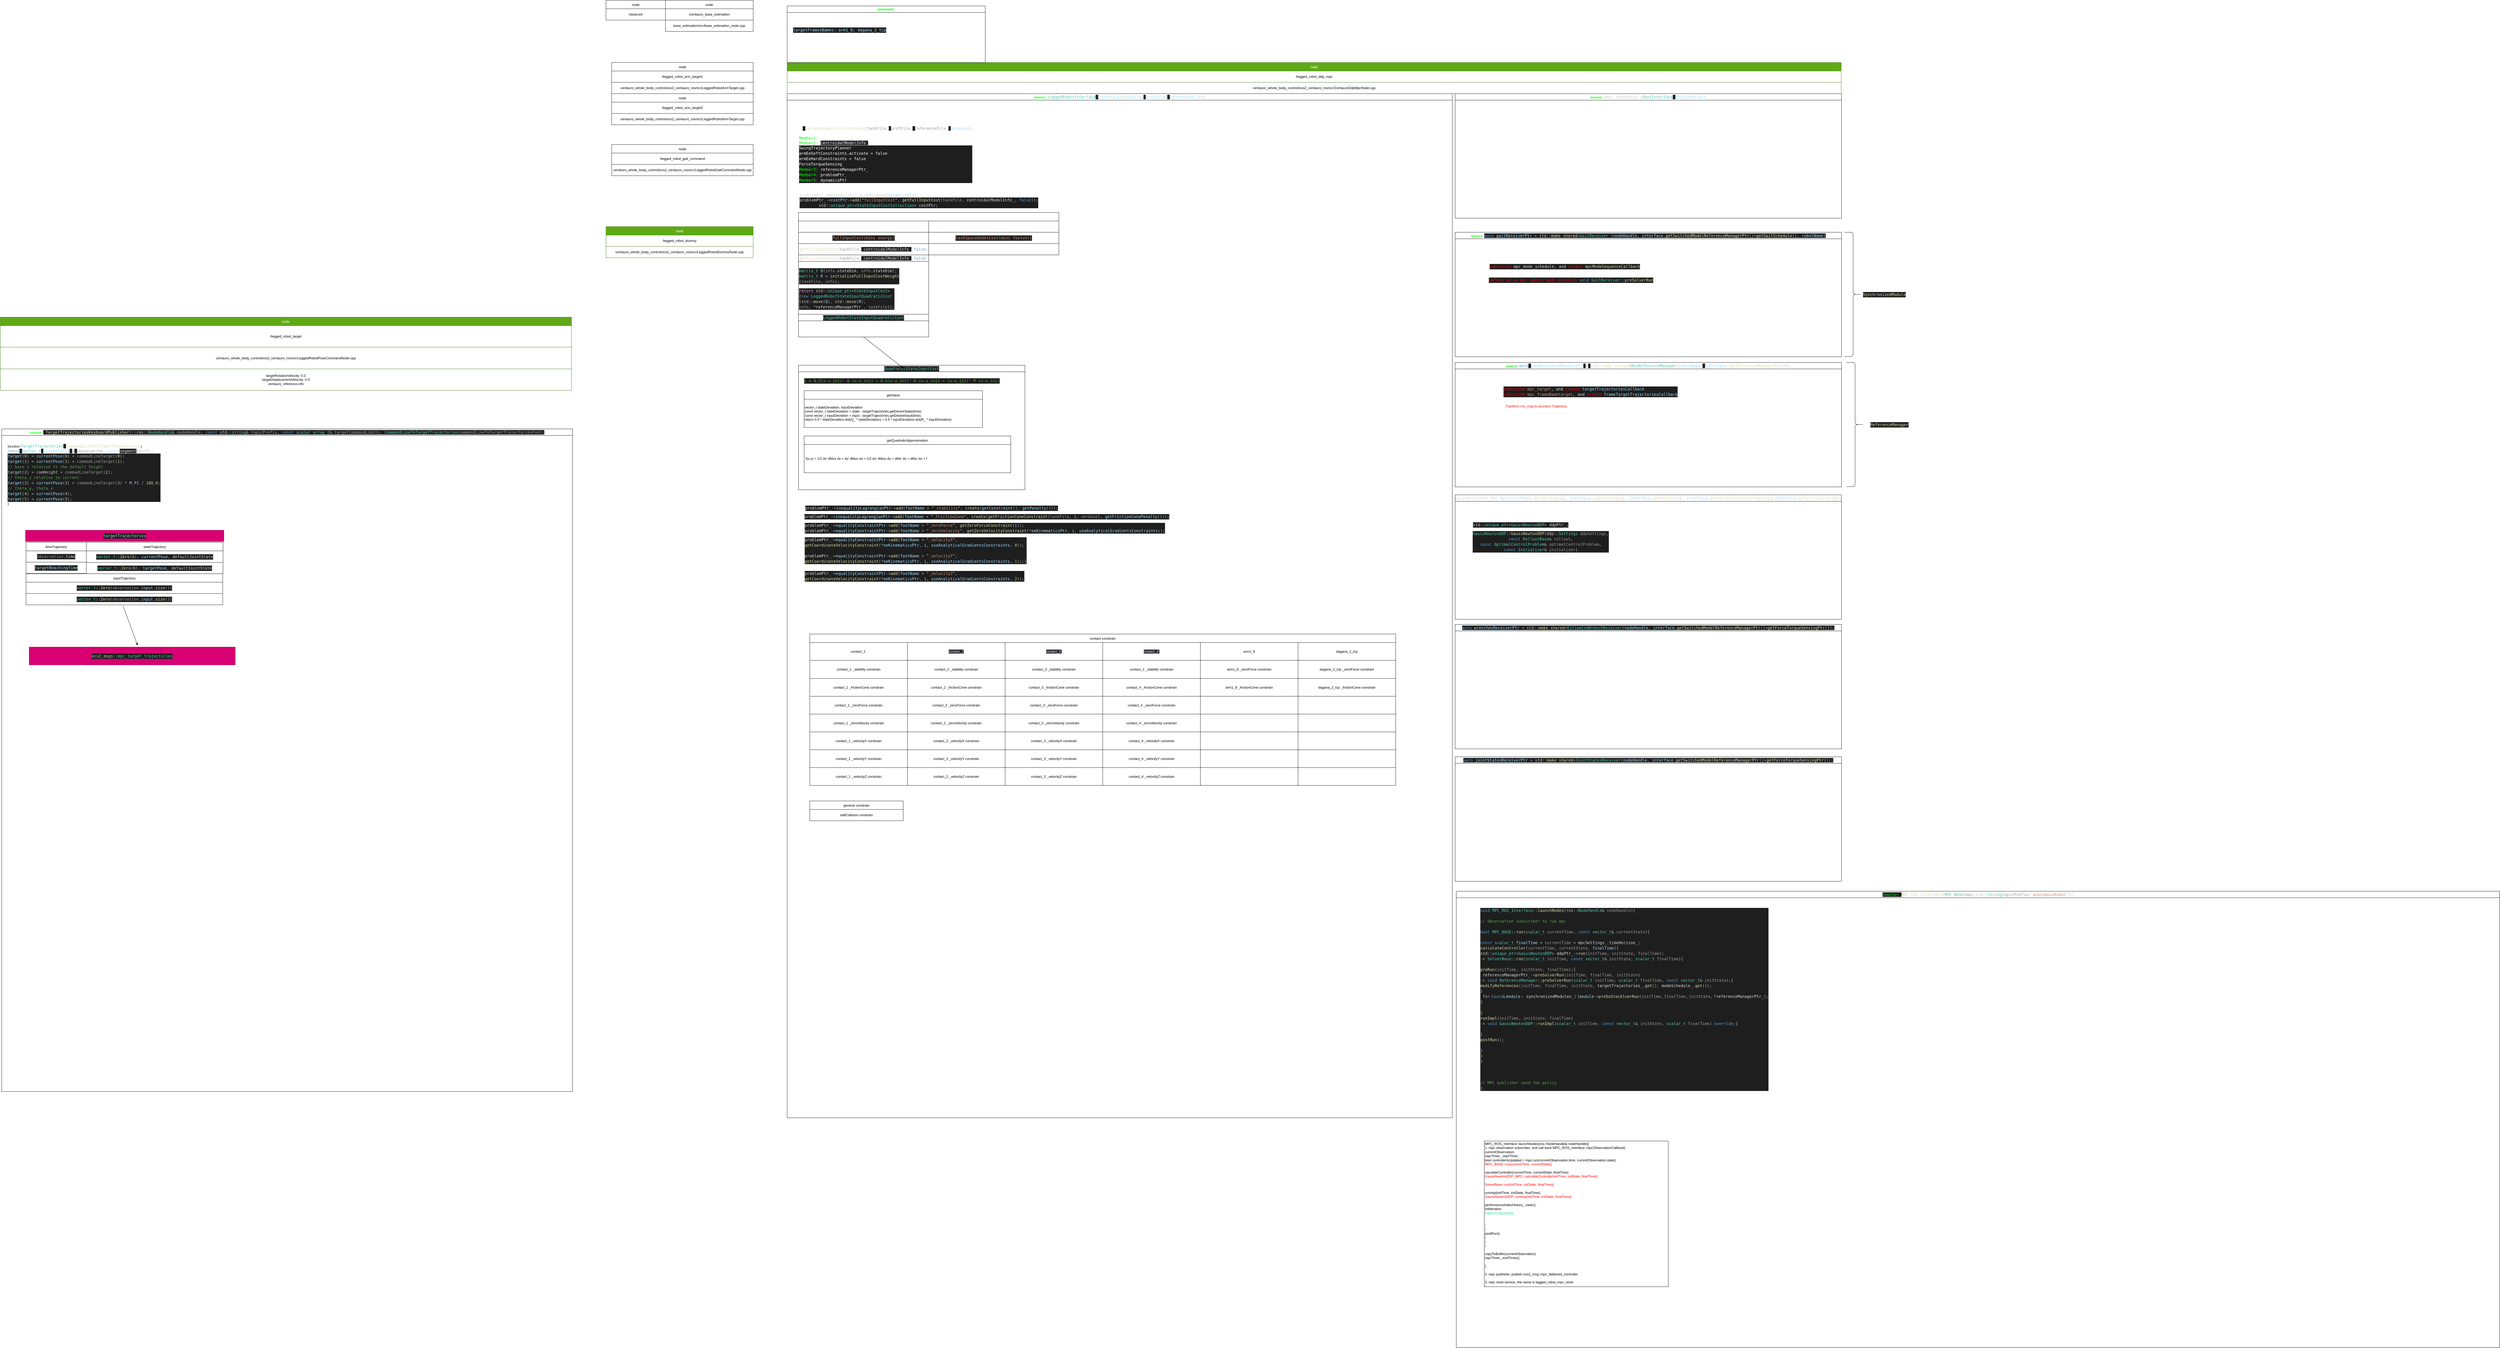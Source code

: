 <mxfile>
    <diagram id="yeq5-F76rDACPt5gvWtq" name="Page-1">
        <mxGraphModel dx="6687" dy="2467" grid="0" gridSize="10" guides="1" tooltips="1" connect="1" arrows="1" fold="1" page="0" pageScale="1" pageWidth="850" pageHeight="1100" math="0" shadow="0">
            <root>
                <mxCell id="0"/>
                <mxCell id="1" parent="0"/>
                <mxCell id="2" value="node" style="shape=table;startSize=30;container=1;collapsible=0;childLayout=tableLayout;" parent="1" vertex="1">
                    <mxGeometry x="-310" y="30" width="310" height="110" as="geometry"/>
                </mxCell>
                <mxCell id="3" value="" style="shape=tableRow;horizontal=0;startSize=0;swimlaneHead=0;swimlaneBody=0;top=0;left=0;bottom=0;right=0;collapsible=0;dropTarget=0;fillColor=none;points=[[0,0.5],[1,0.5]];portConstraint=eastwest;" parent="2" vertex="1">
                    <mxGeometry y="30" width="310" height="40" as="geometry"/>
                </mxCell>
                <mxCell id="4" value="/centauro_base_estimation" style="shape=partialRectangle;html=1;whiteSpace=wrap;connectable=0;overflow=hidden;fillColor=none;top=0;left=0;bottom=0;right=0;pointerEvents=1;" parent="3" vertex="1">
                    <mxGeometry width="310" height="40" as="geometry">
                        <mxRectangle width="310" height="40" as="alternateBounds"/>
                    </mxGeometry>
                </mxCell>
                <mxCell id="26" style="shape=tableRow;horizontal=0;startSize=0;swimlaneHead=0;swimlaneBody=0;top=0;left=0;bottom=0;right=0;collapsible=0;dropTarget=0;fillColor=none;points=[[0,0.5],[1,0.5]];portConstraint=eastwest;" parent="2" vertex="1">
                    <mxGeometry y="70" width="310" height="40" as="geometry"/>
                </mxCell>
                <mxCell id="27" value="base_estimation/src/base_estimation_node.cpp" style="shape=partialRectangle;html=1;whiteSpace=wrap;connectable=0;overflow=hidden;fillColor=none;top=0;left=0;bottom=0;right=0;pointerEvents=1;" parent="26" vertex="1">
                    <mxGeometry width="310" height="40" as="geometry">
                        <mxRectangle width="310" height="40" as="alternateBounds"/>
                    </mxGeometry>
                </mxCell>
                <mxCell id="5" value="node" style="shape=table;startSize=30;container=1;collapsible=0;childLayout=tableLayout;" parent="1" vertex="1">
                    <mxGeometry x="-500" y="250" width="500" height="110" as="geometry"/>
                </mxCell>
                <mxCell id="6" value="" style="shape=tableRow;horizontal=0;startSize=0;swimlaneHead=0;swimlaneBody=0;top=0;left=0;bottom=0;right=0;collapsible=0;dropTarget=0;fillColor=none;points=[[0,0.5],[1,0.5]];portConstraint=eastwest;" parent="5" vertex="1">
                    <mxGeometry y="30" width="500" height="40" as="geometry"/>
                </mxCell>
                <mxCell id="7" value="/legged_robot_arm_target1" style="shape=partialRectangle;html=1;whiteSpace=wrap;connectable=0;overflow=hidden;fillColor=none;top=0;left=0;bottom=0;right=0;pointerEvents=1;" parent="6" vertex="1">
                    <mxGeometry width="500" height="40" as="geometry">
                        <mxRectangle width="500" height="40" as="alternateBounds"/>
                    </mxGeometry>
                </mxCell>
                <mxCell id="32" style="shape=tableRow;horizontal=0;startSize=0;swimlaneHead=0;swimlaneBody=0;top=0;left=0;bottom=0;right=0;collapsible=0;dropTarget=0;fillColor=none;points=[[0,0.5],[1,0.5]];portConstraint=eastwest;" parent="5" vertex="1">
                    <mxGeometry y="70" width="500" height="40" as="geometry"/>
                </mxCell>
                <mxCell id="33" value="centauro_whole_body_control/ocs2_centauro_ros/src/LeggedRobotArmTarget.cpp" style="shape=partialRectangle;html=1;whiteSpace=wrap;connectable=0;overflow=hidden;fillColor=none;top=0;left=0;bottom=0;right=0;pointerEvents=1;" parent="32" vertex="1">
                    <mxGeometry width="500" height="40" as="geometry">
                        <mxRectangle width="500" height="40" as="alternateBounds"/>
                    </mxGeometry>
                </mxCell>
                <mxCell id="8" value="node" style="shape=table;startSize=30;container=1;collapsible=0;childLayout=tableLayout;" parent="1" vertex="1">
                    <mxGeometry x="-500" y="360" width="500" height="110" as="geometry"/>
                </mxCell>
                <mxCell id="9" value="" style="shape=tableRow;horizontal=0;startSize=0;swimlaneHead=0;swimlaneBody=0;top=0;left=0;bottom=0;right=0;collapsible=0;dropTarget=0;fillColor=none;points=[[0,0.5],[1,0.5]];portConstraint=eastwest;" parent="8" vertex="1">
                    <mxGeometry y="30" width="500" height="40" as="geometry"/>
                </mxCell>
                <mxCell id="10" value="/legged_robot_arm_target2" style="shape=partialRectangle;html=1;whiteSpace=wrap;connectable=0;overflow=hidden;fillColor=none;top=0;left=0;bottom=0;right=0;pointerEvents=1;" parent="9" vertex="1">
                    <mxGeometry width="500" height="40" as="geometry">
                        <mxRectangle width="500" height="40" as="alternateBounds"/>
                    </mxGeometry>
                </mxCell>
                <mxCell id="34" style="shape=tableRow;horizontal=0;startSize=0;swimlaneHead=0;swimlaneBody=0;top=0;left=0;bottom=0;right=0;collapsible=0;dropTarget=0;fillColor=none;points=[[0,0.5],[1,0.5]];portConstraint=eastwest;" parent="8" vertex="1">
                    <mxGeometry y="70" width="500" height="40" as="geometry"/>
                </mxCell>
                <mxCell id="35" value="centauro_whole_body_control/ocs2_centauro_ros/src/LeggedRobotArmTarget.cpp" style="shape=partialRectangle;html=1;whiteSpace=wrap;connectable=0;overflow=hidden;fillColor=none;top=0;left=0;bottom=0;right=0;pointerEvents=1;" parent="34" vertex="1">
                    <mxGeometry width="500" height="40" as="geometry">
                        <mxRectangle width="500" height="40" as="alternateBounds"/>
                    </mxGeometry>
                </mxCell>
                <mxCell id="11" value="node" style="shape=table;startSize=30;container=1;collapsible=0;childLayout=tableLayout;fillColor=#60a917;fontColor=#ffffff;strokeColor=#2D7600;" parent="1" vertex="1">
                    <mxGeometry x="120" y="250" width="3724" height="110" as="geometry"/>
                </mxCell>
                <mxCell id="12" value="" style="shape=tableRow;horizontal=0;startSize=0;swimlaneHead=0;swimlaneBody=0;top=0;left=0;bottom=0;right=0;collapsible=0;dropTarget=0;fillColor=none;points=[[0,0.5],[1,0.5]];portConstraint=eastwest;" parent="11" vertex="1">
                    <mxGeometry y="30" width="3724" height="40" as="geometry"/>
                </mxCell>
                <mxCell id="13" value="/legged_robot_ddp_mpc" style="shape=partialRectangle;html=1;whiteSpace=wrap;connectable=0;overflow=hidden;fillColor=none;top=0;left=0;bottom=0;right=0;pointerEvents=1;" parent="12" vertex="1">
                    <mxGeometry width="3724" height="40" as="geometry">
                        <mxRectangle width="3724" height="40" as="alternateBounds"/>
                    </mxGeometry>
                </mxCell>
                <mxCell id="28" style="shape=tableRow;horizontal=0;startSize=0;swimlaneHead=0;swimlaneBody=0;top=0;left=0;bottom=0;right=0;collapsible=0;dropTarget=0;fillColor=none;points=[[0,0.5],[1,0.5]];portConstraint=eastwest;" parent="11" vertex="1">
                    <mxGeometry y="70" width="3724" height="40" as="geometry"/>
                </mxCell>
                <mxCell id="29" value="centauro_whole_body_control/ocs2_centauro_ros/src/CentauroDdpMpcNode.cpp" style="shape=partialRectangle;html=1;whiteSpace=wrap;connectable=0;overflow=hidden;fillColor=none;top=0;left=0;bottom=0;right=0;pointerEvents=1;" parent="28" vertex="1">
                    <mxGeometry width="3724" height="40" as="geometry">
                        <mxRectangle width="3724" height="40" as="alternateBounds"/>
                    </mxGeometry>
                </mxCell>
                <mxCell id="14" value="node" style="shape=table;startSize=30;container=1;collapsible=0;childLayout=tableLayout;fillColor=#60a917;fontColor=#ffffff;strokeColor=#2D7600;" parent="1" vertex="1">
                    <mxGeometry x="-520" y="830" width="520" height="110" as="geometry"/>
                </mxCell>
                <mxCell id="15" value="" style="shape=tableRow;horizontal=0;startSize=0;swimlaneHead=0;swimlaneBody=0;top=0;left=0;bottom=0;right=0;collapsible=0;dropTarget=0;fillColor=none;points=[[0,0.5],[1,0.5]];portConstraint=eastwest;" parent="14" vertex="1">
                    <mxGeometry y="30" width="520" height="40" as="geometry"/>
                </mxCell>
                <mxCell id="16" value="/legged_robot_dummy" style="shape=partialRectangle;html=1;whiteSpace=wrap;connectable=0;overflow=hidden;fillColor=none;top=0;left=0;bottom=0;right=0;pointerEvents=1;" parent="15" vertex="1">
                    <mxGeometry width="520" height="40" as="geometry">
                        <mxRectangle width="520" height="40" as="alternateBounds"/>
                    </mxGeometry>
                </mxCell>
                <mxCell id="30" style="shape=tableRow;horizontal=0;startSize=0;swimlaneHead=0;swimlaneBody=0;top=0;left=0;bottom=0;right=0;collapsible=0;dropTarget=0;fillColor=none;points=[[0,0.5],[1,0.5]];portConstraint=eastwest;" parent="14" vertex="1">
                    <mxGeometry y="70" width="520" height="40" as="geometry"/>
                </mxCell>
                <mxCell id="31" value="centauro_whole_body_control/ocs2_centauro_ros/src/LeggedRobotDummyNode.cpp" style="shape=partialRectangle;html=1;whiteSpace=wrap;connectable=0;overflow=hidden;fillColor=none;top=0;left=0;bottom=0;right=0;pointerEvents=1;" parent="30" vertex="1">
                    <mxGeometry width="520" height="40" as="geometry">
                        <mxRectangle width="520" height="40" as="alternateBounds"/>
                    </mxGeometry>
                </mxCell>
                <mxCell id="17" value="node" style="shape=table;startSize=30;container=1;collapsible=0;childLayout=tableLayout;" parent="1" vertex="1">
                    <mxGeometry x="-500" y="540" width="500" height="110" as="geometry"/>
                </mxCell>
                <mxCell id="18" value="" style="shape=tableRow;horizontal=0;startSize=0;swimlaneHead=0;swimlaneBody=0;top=0;left=0;bottom=0;right=0;collapsible=0;dropTarget=0;fillColor=none;points=[[0,0.5],[1,0.5]];portConstraint=eastwest;" parent="17" vertex="1">
                    <mxGeometry y="30" width="500" height="40" as="geometry"/>
                </mxCell>
                <mxCell id="19" value="/legged_robot_gait_command" style="shape=partialRectangle;html=1;whiteSpace=wrap;connectable=0;overflow=hidden;fillColor=none;top=0;left=0;bottom=0;right=0;pointerEvents=1;" parent="18" vertex="1">
                    <mxGeometry width="500" height="40" as="geometry">
                        <mxRectangle width="500" height="40" as="alternateBounds"/>
                    </mxGeometry>
                </mxCell>
                <mxCell id="36" style="shape=tableRow;horizontal=0;startSize=0;swimlaneHead=0;swimlaneBody=0;top=0;left=0;bottom=0;right=0;collapsible=0;dropTarget=0;fillColor=none;points=[[0,0.5],[1,0.5]];portConstraint=eastwest;" parent="17" vertex="1">
                    <mxGeometry y="70" width="500" height="40" as="geometry"/>
                </mxCell>
                <mxCell id="37" value="centauro_whole_body_control/ocs2_centauro_ros/src/LeggedRobotGaitCommandNode.cpp" style="shape=partialRectangle;html=1;whiteSpace=wrap;connectable=0;overflow=hidden;fillColor=none;top=0;left=0;bottom=0;right=0;pointerEvents=1;" parent="36" vertex="1">
                    <mxGeometry width="500" height="40" as="geometry">
                        <mxRectangle width="500" height="40" as="alternateBounds"/>
                    </mxGeometry>
                </mxCell>
                <mxCell id="20" value="node" style="shape=table;startSize=30;container=1;collapsible=0;childLayout=tableLayout;fillColor=#60a917;fontColor=#ffffff;strokeColor=#2D7600;" parent="1" vertex="1">
                    <mxGeometry x="-2660" y="1150" width="2018" height="259" as="geometry"/>
                </mxCell>
                <mxCell id="21" value="" style="shape=tableRow;horizontal=0;startSize=0;swimlaneHead=0;swimlaneBody=0;top=0;left=0;bottom=0;right=0;collapsible=0;dropTarget=0;fillColor=none;points=[[0,0.5],[1,0.5]];portConstraint=eastwest;" parent="20" vertex="1">
                    <mxGeometry y="30" width="2018" height="76" as="geometry"/>
                </mxCell>
                <mxCell id="22" value="/legged_robot_target" style="shape=partialRectangle;html=1;whiteSpace=wrap;connectable=0;overflow=hidden;fillColor=none;top=0;left=0;bottom=0;right=0;pointerEvents=1;" parent="21" vertex="1">
                    <mxGeometry width="2018" height="76" as="geometry">
                        <mxRectangle width="2018" height="76" as="alternateBounds"/>
                    </mxGeometry>
                </mxCell>
                <mxCell id="38" style="shape=tableRow;horizontal=0;startSize=0;swimlaneHead=0;swimlaneBody=0;top=0;left=0;bottom=0;right=0;collapsible=0;dropTarget=0;fillColor=none;points=[[0,0.5],[1,0.5]];portConstraint=eastwest;" parent="20" vertex="1">
                    <mxGeometry y="106" width="2018" height="77" as="geometry"/>
                </mxCell>
                <mxCell id="39" value="centauro_whole_body_control/ocs2_centauro_ros/src/LeggedRobotPoseCommandNode.cpp" style="shape=partialRectangle;html=1;whiteSpace=wrap;connectable=0;overflow=hidden;fillColor=none;top=0;left=0;bottom=0;right=0;pointerEvents=1;" parent="38" vertex="1">
                    <mxGeometry width="2018" height="77" as="geometry">
                        <mxRectangle width="2018" height="77" as="alternateBounds"/>
                    </mxGeometry>
                </mxCell>
                <mxCell id="267" style="shape=tableRow;horizontal=0;startSize=0;swimlaneHead=0;swimlaneBody=0;top=0;left=0;bottom=0;right=0;collapsible=0;dropTarget=0;fillColor=none;points=[[0,0.5],[1,0.5]];portConstraint=eastwest;" parent="20" vertex="1">
                    <mxGeometry y="183" width="2018" height="76" as="geometry"/>
                </mxCell>
                <mxCell id="268" value="targetRotationVelocity: 0.2&lt;br&gt;targetDisplacementVelocity: 0.5&lt;br&gt;centauro_reference.info" style="shape=partialRectangle;html=1;whiteSpace=wrap;connectable=0;overflow=hidden;fillColor=none;top=0;left=0;bottom=0;right=0;pointerEvents=1;" parent="267" vertex="1">
                    <mxGeometry width="2018" height="76" as="geometry">
                        <mxRectangle width="2018" height="76" as="alternateBounds"/>
                    </mxGeometry>
                </mxCell>
                <mxCell id="23" value="node" style="shape=table;startSize=30;container=1;collapsible=0;childLayout=tableLayout;" parent="1" vertex="1">
                    <mxGeometry x="-520" y="30" width="210" height="70" as="geometry"/>
                </mxCell>
                <mxCell id="24" value="" style="shape=tableRow;horizontal=0;startSize=0;swimlaneHead=0;swimlaneBody=0;top=0;left=0;bottom=0;right=0;collapsible=0;dropTarget=0;fillColor=none;points=[[0,0.5],[1,0.5]];portConstraint=eastwest;" parent="23" vertex="1">
                    <mxGeometry y="30" width="210" height="40" as="geometry"/>
                </mxCell>
                <mxCell id="25" value="/xbotcore" style="shape=partialRectangle;html=1;whiteSpace=wrap;connectable=0;overflow=hidden;fillColor=none;top=0;left=0;bottom=0;right=0;pointerEvents=1;" parent="24" vertex="1">
                    <mxGeometry width="210" height="40" as="geometry">
                        <mxRectangle width="210" height="40" as="alternateBounds"/>
                    </mxGeometry>
                </mxCell>
                <mxCell id="67" value="source :&amp;nbsp;&lt;span style=&quot;font-family: &amp;quot;Droid Sans Mono&amp;quot;, &amp;quot;monospace&amp;quot;, monospace; font-size: 14px; font-weight: 400; color: rgb(78, 201, 176);&quot;&gt;LeggedRobotInterface&lt;/span&gt;&lt;span style=&quot;color: rgb(218, 218, 218); font-family: &amp;quot;Droid Sans Mono&amp;quot;, &amp;quot;monospace&amp;quot;, monospace; font-size: 14px; font-weight: 400; background-color: rgb(30, 30, 30);&quot;&gt;&amp;nbsp;&lt;/span&gt;&lt;span style=&quot;font-family: &amp;quot;Droid Sans Mono&amp;quot;, &amp;quot;monospace&amp;quot;, monospace; font-size: 14px; font-weight: 400; color: rgb(156, 220, 254);&quot;&gt;interface&lt;/span&gt;&lt;span style=&quot;font-family: &amp;quot;Droid Sans Mono&amp;quot;, &amp;quot;monospace&amp;quot;, monospace; font-size: 14px; font-weight: 400; color: rgb(180, 180, 180);&quot;&gt;(&lt;/span&gt;&lt;span style=&quot;font-family: &amp;quot;Droid Sans Mono&amp;quot;, &amp;quot;monospace&amp;quot;, monospace; font-size: 14px; font-weight: 400; color: rgb(156, 220, 254);&quot;&gt;taskFile&lt;/span&gt;&lt;span style=&quot;font-family: &amp;quot;Droid Sans Mono&amp;quot;, &amp;quot;monospace&amp;quot;, monospace; font-size: 14px; font-weight: 400; color: rgb(180, 180, 180);&quot;&gt;,&lt;/span&gt;&lt;span style=&quot;color: rgb(218, 218, 218); font-family: &amp;quot;Droid Sans Mono&amp;quot;, &amp;quot;monospace&amp;quot;, monospace; font-size: 14px; font-weight: 400; background-color: rgb(30, 30, 30);&quot;&gt;&amp;nbsp;&lt;/span&gt;&lt;span style=&quot;font-family: &amp;quot;Droid Sans Mono&amp;quot;, &amp;quot;monospace&amp;quot;, monospace; font-size: 14px; font-weight: 400; color: rgb(156, 220, 254);&quot;&gt;urdfFile&lt;/span&gt;&lt;span style=&quot;font-family: &amp;quot;Droid Sans Mono&amp;quot;, &amp;quot;monospace&amp;quot;, monospace; font-size: 14px; font-weight: 400; color: rgb(180, 180, 180);&quot;&gt;,&lt;/span&gt;&lt;span style=&quot;color: rgb(218, 218, 218); font-family: &amp;quot;Droid Sans Mono&amp;quot;, &amp;quot;monospace&amp;quot;, monospace; font-size: 14px; font-weight: 400; background-color: rgb(30, 30, 30);&quot;&gt;&amp;nbsp;&lt;/span&gt;&lt;span style=&quot;font-family: &amp;quot;Droid Sans Mono&amp;quot;, &amp;quot;monospace&amp;quot;, monospace; font-size: 14px; font-weight: 400; color: rgb(156, 220, 254);&quot;&gt;referenceFile&lt;/span&gt;&lt;span style=&quot;font-family: &amp;quot;Droid Sans Mono&amp;quot;, &amp;quot;monospace&amp;quot;, monospace; font-size: 14px; font-weight: 400; color: rgb(180, 180, 180);&quot;&gt;);&lt;/span&gt;" style="swimlane;whiteSpace=wrap;html=1;fontColor=#00FF00;" parent="1" vertex="1">
                    <mxGeometry x="120" y="360" width="2350" height="3620" as="geometry"/>
                </mxCell>
                <mxCell id="68" value="&lt;div style=&quot;color: rgb(218, 218, 218); background-color: rgb(30, 30, 30); font-family: &amp;quot;Droid Sans Mono&amp;quot;, &amp;quot;monospace&amp;quot;, monospace; font-size: 14px; line-height: 19px;&quot;&gt;&lt;br&gt;&lt;/div&gt;" style="text;html=1;align=center;verticalAlign=middle;resizable=0;points=[];autosize=1;strokeColor=none;fillColor=none;fontColor=#00FF00;" parent="67" vertex="1">
                    <mxGeometry x="280" y="60" width="20" height="30" as="geometry"/>
                </mxCell>
                <mxCell id="85" value="&lt;font color=&quot;#ffffff&quot;&gt;1. Check files and load parameters: model, ddp, mpc, rollout, sqp&lt;/font&gt;" style="text;html=1;align=center;verticalAlign=middle;resizable=0;points=[];autosize=1;strokeColor=none;fillColor=none;fontColor=#00FF00;" parent="67" vertex="1">
                    <mxGeometry x="30" y="80" width="370" height="30" as="geometry"/>
                </mxCell>
                <mxCell id="86" value="&lt;font color=&quot;#ffffff&quot;&gt;2.&amp;nbsp;&lt;span style=&quot;background-color: rgb(30, 30, 30); font-family: &amp;quot;Droid Sans Mono&amp;quot;, &amp;quot;monospace&amp;quot;, monospace; font-size: 14px;&quot;&gt;  &lt;/span&gt;&lt;/font&gt;&lt;span style=&quot;font-family: &amp;quot;Droid Sans Mono&amp;quot;, &amp;quot;monospace&amp;quot;, monospace; font-size: 14px; color: rgb(220, 220, 170);&quot;&gt;setupOptimalConrolProblem&lt;/span&gt;&lt;span style=&quot;font-family: &amp;quot;Droid Sans Mono&amp;quot;, &amp;quot;monospace&amp;quot;, monospace; font-size: 14px; color: rgb(180, 180, 180);&quot;&gt;(&lt;/span&gt;&lt;span style=&quot;font-family: &amp;quot;Droid Sans Mono&amp;quot;, &amp;quot;monospace&amp;quot;, monospace; font-size: 14px; color: rgb(154, 154, 154);&quot;&gt;taskFile&lt;/span&gt;&lt;span style=&quot;font-family: &amp;quot;Droid Sans Mono&amp;quot;, &amp;quot;monospace&amp;quot;, monospace; font-size: 14px; color: rgb(180, 180, 180);&quot;&gt;,&lt;/span&gt;&lt;span style=&quot;background-color: rgb(30, 30, 30); color: rgb(218, 218, 218); font-family: &amp;quot;Droid Sans Mono&amp;quot;, &amp;quot;monospace&amp;quot;, monospace; font-size: 14px;&quot;&gt; &lt;/span&gt;&lt;span style=&quot;font-family: &amp;quot;Droid Sans Mono&amp;quot;, &amp;quot;monospace&amp;quot;, monospace; font-size: 14px; color: rgb(154, 154, 154);&quot;&gt;urdfFile&lt;/span&gt;&lt;span style=&quot;font-family: &amp;quot;Droid Sans Mono&amp;quot;, &amp;quot;monospace&amp;quot;, monospace; font-size: 14px; color: rgb(180, 180, 180);&quot;&gt;,&lt;/span&gt;&lt;span style=&quot;background-color: rgb(30, 30, 30); color: rgb(218, 218, 218); font-family: &amp;quot;Droid Sans Mono&amp;quot;, &amp;quot;monospace&amp;quot;, monospace; font-size: 14px;&quot;&gt; &lt;/span&gt;&lt;span style=&quot;font-family: &amp;quot;Droid Sans Mono&amp;quot;, &amp;quot;monospace&amp;quot;, monospace; font-size: 14px; color: rgb(154, 154, 154);&quot;&gt;referenceFile&lt;/span&gt;&lt;span style=&quot;font-family: &amp;quot;Droid Sans Mono&amp;quot;, &amp;quot;monospace&amp;quot;, monospace; font-size: 14px; color: rgb(180, 180, 180);&quot;&gt;,&lt;/span&gt;&lt;span style=&quot;background-color: rgb(30, 30, 30); color: rgb(218, 218, 218); font-family: &amp;quot;Droid Sans Mono&amp;quot;, &amp;quot;monospace&amp;quot;, monospace; font-size: 14px;&quot;&gt; &lt;/span&gt;&lt;span style=&quot;font-family: &amp;quot;Droid Sans Mono&amp;quot;, &amp;quot;monospace&amp;quot;, monospace; font-size: 14px; color: rgb(156, 220, 254);&quot;&gt;verbose&lt;/span&gt;&lt;span style=&quot;font-family: &amp;quot;Droid Sans Mono&amp;quot;, &amp;quot;monospace&amp;quot;, monospace; font-size: 14px;&quot;&gt;&lt;font color=&quot;#b4b4b4&quot;&gt;);&lt;/font&gt;&lt;br&gt;&lt;font color=&quot;#ffffff&quot;&gt;targetFramesNames = arm1_8; dagana_2_tcp&lt;/font&gt;&lt;br&gt;Member1: &lt;font color=&quot;#ffffff&quot;&gt;pinocchioInterfacePtr_&lt;br&gt;&lt;/font&gt;&lt;/span&gt;&lt;span style=&quot;font-family: &amp;quot;Droid Sans Mono&amp;quot;, &amp;quot;monospace&amp;quot;, monospace; font-size: 14px;&quot;&gt;Member2:&amp;nbsp;&lt;/span&gt;&lt;span style=&quot;color: rgb(255, 255, 255); background-color: rgb(30, 30, 30); font-family: &amp;quot;Droid Sans Mono&amp;quot;, &amp;quot;monospace&amp;quot;, monospace; font-size: 14px;&quot;&gt;centroidalModelInfo_&lt;/span&gt;&lt;span style=&quot;font-family: &amp;quot;Droid Sans Mono&amp;quot;, &amp;quot;monospace&amp;quot;, monospace; font-size: 14px;&quot;&gt;&lt;br&gt;&lt;/span&gt;&lt;div style=&quot;background-color: rgb(30, 30, 30); font-family: &amp;quot;Droid Sans Mono&amp;quot;, &amp;quot;monospace&amp;quot;, monospace; font-size: 14px; line-height: 19px;&quot;&gt;&lt;div style=&quot;line-height: 19px;&quot;&gt;&lt;font color=&quot;#ffffff&quot;&gt;SwingTrajectoryPlanner&lt;/font&gt;&lt;/div&gt;&lt;div style=&quot;line-height: 19px;&quot;&gt;&lt;font color=&quot;#ffffff&quot;&gt;armEeSoftConstraints.activate = false&lt;/font&gt;&lt;/div&gt;&lt;div style=&quot;line-height: 19px;&quot;&gt;&lt;font color=&quot;#ffffff&quot;&gt;armEeHardConstraints = false&lt;/font&gt;&lt;/div&gt;&lt;div style=&quot;line-height: 19px;&quot;&gt;&lt;font color=&quot;#ffffff&quot;&gt;ForceTorqueSensing&lt;/font&gt;&lt;/div&gt;&lt;div style=&quot;line-height: 19px;&quot;&gt;Member3:&amp;nbsp;&lt;font color=&quot;#ffffff&quot;&gt;referenceManagerPtr_&lt;/font&gt;&lt;/div&gt;&lt;div style=&quot;line-height: 19px;&quot;&gt;Member4:&lt;font color=&quot;#ffffff&quot;&gt;&amp;nbsp;problemPtr_&lt;/font&gt;&lt;/div&gt;&lt;div style=&quot;line-height: 19px;&quot;&gt;Member5:&lt;font color=&quot;#ffffff&quot;&gt;&amp;nbsp;dynamicsPtr&lt;/font&gt;&lt;/div&gt;&lt;/div&gt;" style="text;html=1;align=left;verticalAlign=middle;resizable=0;points=[];autosize=1;strokeColor=none;fillColor=none;fontColor=#00FF00;" parent="67" vertex="1">
                    <mxGeometry x="40" y="110" width="640" height="210" as="geometry"/>
                </mxCell>
                <mxCell id="87" value="&lt;div style=&quot;text-align: left;&quot;&gt;&lt;span style=&quot;color: rgb(255, 255, 255); background-color: initial;&quot;&gt;3. Initialize dynamicsPtr&lt;/span&gt;&lt;/div&gt;&lt;span style=&quot;color: rgb(218, 218, 218); font-family: &amp;quot;Droid Sans Mono&amp;quot;, &amp;quot;monospace&amp;quot;, monospace; font-size: 14px; background-color: rgb(30, 30, 30);&quot;&gt;&lt;div style=&quot;text-align: left;&quot;&gt;problemPtr_&lt;span style=&quot;background-color: initial; color: rgb(180, 180, 180);&quot;&gt;-&amp;gt;&lt;/span&gt;dynamicsPtr&amp;nbsp;&lt;span style=&quot;background-color: initial; color: rgb(180, 180, 180);&quot;&gt;=&lt;/span&gt;&amp;nbsp;&lt;span style=&quot;background-color: initial; color: rgb(200, 200, 200);&quot;&gt;std&lt;/span&gt;&lt;span style=&quot;background-color: initial; color: rgb(180, 180, 180);&quot;&gt;::&lt;/span&gt;&lt;span style=&quot;background-color: initial; color: rgb(220, 220, 170);&quot;&gt;move&lt;/span&gt;&lt;span style=&quot;background-color: initial; color: rgb(180, 180, 180);&quot;&gt;(&lt;/span&gt;&lt;span style=&quot;background-color: initial; color: rgb(156, 220, 254);&quot;&gt;dynamicsPtr&lt;/span&gt;&lt;span style=&quot;background-color: initial; color: rgb(180, 180, 180);&quot;&gt;);&lt;/span&gt;&lt;/div&gt;&lt;/span&gt;&lt;div style=&quot;text-align: left; color: rgb(218, 218, 218); background-color: rgb(30, 30, 30); font-family: &amp;quot;Droid Sans Mono&amp;quot;, &amp;quot;monospace&amp;quot;, monospace; font-size: 14px; line-height: 19px;&quot;&gt;problemPtr_&lt;span style=&quot;color: #b4b4b4;&quot;&gt;-&amp;gt;&lt;/span&gt;&lt;span style=&quot;color: #9cdcfe;&quot;&gt;costPtr&lt;/span&gt;&lt;span style=&quot;color: #b4b4b4;&quot;&gt;-&amp;gt;&lt;/span&gt;&lt;span style=&quot;color: #dcdcaa;&quot;&gt;add&lt;/span&gt;&lt;span style=&quot;color: #b4b4b4;&quot;&gt;(&lt;/span&gt;&lt;span style=&quot;color: #e8c9bb;&quot;&gt;&quot;&lt;/span&gt;&lt;span style=&quot;color: #ce9178;&quot;&gt;fullInputCost&lt;/span&gt;&lt;span style=&quot;color: #e8c9bb;&quot;&gt;&quot;&lt;/span&gt;&lt;span style=&quot;color: #b4b4b4;&quot;&gt;,&lt;/span&gt; &lt;span style=&quot;color: #dcdcaa;&quot;&gt;getFullInputCost&lt;/span&gt;&lt;span style=&quot;color: #b4b4b4;&quot;&gt;(&lt;/span&gt;&lt;span style=&quot;color: #9a9a9a;&quot;&gt;taskFile&lt;/span&gt;&lt;span style=&quot;color: #b4b4b4;&quot;&gt;,&lt;/span&gt; centroidalModelInfo_&lt;span style=&quot;color: #b4b4b4;&quot;&gt;,&lt;/span&gt; &lt;span style=&quot;color: #569cd6;&quot;&gt;false&lt;/span&gt;&lt;span style=&quot;color: #b4b4b4;&quot;&gt;));&lt;/span&gt;&lt;/div&gt;&lt;div style=&quot;text-align: left; color: rgb(218, 218, 218); background-color: rgb(30, 30, 30); font-family: &amp;quot;Droid Sans Mono&amp;quot;, &amp;quot;monospace&amp;quot;, monospace; font-size: 14px; line-height: 19px;&quot;&gt;&lt;div style=&quot;line-height: 19px;&quot;&gt;&lt;span style=&quot;color: #c8c8c8;&quot;&gt;&lt;span style=&quot;white-space: pre;&quot;&gt;&#9;&lt;/span&gt;std&lt;/span&gt;&lt;span style=&quot;color: #b4b4b4;&quot;&gt;::&lt;/span&gt;&lt;span style=&quot;color: #4ec9b0;&quot;&gt;unique_ptr&lt;/span&gt;&lt;span style=&quot;color: #b4b4b4;&quot;&gt;&amp;lt;&lt;/span&gt;&lt;span style=&quot;color: #4ec9b0;&quot;&gt;StateInputCostCollection&lt;/span&gt;&lt;span style=&quot;color: #b4b4b4;&quot;&gt;&amp;gt;&lt;/span&gt; costPtr&lt;span style=&quot;color: #b4b4b4;&quot;&gt;;&lt;/span&gt;&lt;/div&gt;&lt;/div&gt;" style="text;html=1;align=center;verticalAlign=middle;resizable=0;points=[];autosize=1;strokeColor=none;fillColor=none;fontColor=#00FF00;" parent="67" vertex="1">
                    <mxGeometry x="30" y="330" width="870" height="80" as="geometry"/>
                </mxCell>
                <mxCell id="88" value="costPtr" style="shape=table;startSize=30;container=1;collapsible=0;childLayout=tableLayout;fontColor=#FFFFFF;" parent="67" vertex="1">
                    <mxGeometry x="40" y="420" width="920" height="150" as="geometry"/>
                </mxCell>
                <mxCell id="97" style="shape=tableRow;horizontal=0;startSize=0;swimlaneHead=0;swimlaneBody=0;top=0;left=0;bottom=0;right=0;collapsible=0;dropTarget=0;fillColor=none;points=[[0,0.5],[1,0.5]];portConstraint=eastwest;fontColor=#FFFFFF;" parent="88" vertex="1">
                    <mxGeometry y="30" width="920" height="40" as="geometry"/>
                </mxCell>
                <mxCell id="98" value="1" style="shape=partialRectangle;html=1;whiteSpace=wrap;connectable=0;overflow=hidden;fillColor=none;top=0;left=0;bottom=0;right=0;pointerEvents=1;fontColor=#FFFFFF;" parent="97" vertex="1">
                    <mxGeometry width="460" height="40" as="geometry">
                        <mxRectangle width="460" height="40" as="alternateBounds"/>
                    </mxGeometry>
                </mxCell>
                <mxCell id="99" value="2" style="shape=partialRectangle;html=1;whiteSpace=wrap;connectable=0;overflow=hidden;fillColor=none;top=0;left=0;bottom=0;right=0;pointerEvents=1;fontColor=#FFFFFF;" parent="97" vertex="1">
                    <mxGeometry x="460" width="460" height="40" as="geometry">
                        <mxRectangle width="460" height="40" as="alternateBounds"/>
                    </mxGeometry>
                </mxCell>
                <mxCell id="89" value="" style="shape=tableRow;horizontal=0;startSize=0;swimlaneHead=0;swimlaneBody=0;top=0;left=0;bottom=0;right=0;collapsible=0;dropTarget=0;fillColor=none;points=[[0,0.5],[1,0.5]];portConstraint=eastwest;fontColor=#FFFFFF;" parent="88" vertex="1">
                    <mxGeometry y="70" width="920" height="40" as="geometry"/>
                </mxCell>
                <mxCell id="92" value="&lt;div style=&quot;color: rgb(218, 218, 218); background-color: rgb(30, 30, 30); font-family: &amp;quot;Droid Sans Mono&amp;quot;, &amp;quot;monospace&amp;quot;, monospace; font-size: 14px; line-height: 19px;&quot;&gt;&lt;span style=&quot;color: #ce9178;&quot;&gt;fullInputCost(mini energy)&lt;/span&gt;&lt;/div&gt;" style="shape=partialRectangle;html=1;whiteSpace=wrap;connectable=0;overflow=hidden;fillColor=none;top=0;left=0;bottom=0;right=0;pointerEvents=1;fontColor=#FFFFFF;" parent="89" vertex="1">
                    <mxGeometry width="460" height="40" as="geometry">
                        <mxRectangle width="460" height="40" as="alternateBounds"/>
                    </mxGeometry>
                </mxCell>
                <mxCell id="90" value="&lt;div style=&quot;color: rgb(218, 218, 218); background-color: rgb(30, 30, 30); font-family: &amp;quot;Droid Sans Mono&amp;quot;, &amp;quot;monospace&amp;quot;, monospace; font-weight: normal; font-size: 14px; line-height: 19px;&quot;&gt;&lt;div&gt;&lt;span style=&quot;color: #ce9178;&quot;&gt;taskSpaceEeVelCost(mini footvel)&lt;/span&gt;&lt;/div&gt;&lt;/div&gt;" style="shape=partialRectangle;html=1;whiteSpace=wrap;connectable=0;overflow=hidden;fillColor=none;top=0;left=0;bottom=0;right=0;pointerEvents=1;fontColor=#FFFFFF;" parent="89" vertex="1">
                    <mxGeometry x="460" width="460" height="40" as="geometry">
                        <mxRectangle width="460" height="40" as="alternateBounds"/>
                    </mxGeometry>
                </mxCell>
                <mxCell id="93" style="shape=tableRow;horizontal=0;startSize=0;swimlaneHead=0;swimlaneBody=0;top=0;left=0;bottom=0;right=0;collapsible=0;dropTarget=0;fillColor=none;points=[[0,0.5],[1,0.5]];portConstraint=eastwest;fontColor=#FFFFFF;" parent="88" vertex="1">
                    <mxGeometry y="110" width="920" height="40" as="geometry"/>
                </mxCell>
                <mxCell id="94" value="&lt;span style=&quot;font-family: &amp;quot;Droid Sans Mono&amp;quot;, &amp;quot;monospace&amp;quot;, monospace; font-size: 14px; color: rgb(220, 220, 170);&quot;&gt;getFullInputCost&lt;/span&gt;&lt;span style=&quot;font-family: &amp;quot;Droid Sans Mono&amp;quot;, &amp;quot;monospace&amp;quot;, monospace; font-size: 14px; color: rgb(180, 180, 180);&quot;&gt;(&lt;/span&gt;&lt;span style=&quot;font-family: &amp;quot;Droid Sans Mono&amp;quot;, &amp;quot;monospace&amp;quot;, monospace; font-size: 14px; color: rgb(154, 154, 154);&quot;&gt;taskFile&lt;/span&gt;&lt;span style=&quot;font-family: &amp;quot;Droid Sans Mono&amp;quot;, &amp;quot;monospace&amp;quot;, monospace; font-size: 14px; color: rgb(180, 180, 180);&quot;&gt;,&lt;/span&gt;&lt;span style=&quot;color: rgb(218, 218, 218); font-family: &amp;quot;Droid Sans Mono&amp;quot;, &amp;quot;monospace&amp;quot;, monospace; font-size: 14px; background-color: rgb(30, 30, 30);&quot;&gt;&amp;nbsp;centroidalModelInfo_&lt;/span&gt;&lt;span style=&quot;font-family: &amp;quot;Droid Sans Mono&amp;quot;, &amp;quot;monospace&amp;quot;, monospace; font-size: 14px; color: rgb(180, 180, 180);&quot;&gt;,&lt;/span&gt;&lt;span style=&quot;font-family: &amp;quot;Droid Sans Mono&amp;quot;, &amp;quot;monospace&amp;quot;, monospace; font-size: 14px; color: rgb(86, 156, 214);&quot;&gt;false&lt;/span&gt;&lt;span style=&quot;font-family: &amp;quot;Droid Sans Mono&amp;quot;, &amp;quot;monospace&amp;quot;, monospace; font-size: 14px; color: rgb(180, 180, 180);&quot;&gt;)&lt;/span&gt;" style="shape=partialRectangle;html=1;whiteSpace=wrap;connectable=0;overflow=hidden;fillColor=none;top=0;left=0;bottom=0;right=0;pointerEvents=1;fontColor=#FFFFFF;" parent="93" vertex="1">
                    <mxGeometry width="460" height="40" as="geometry">
                        <mxRectangle width="460" height="40" as="alternateBounds"/>
                    </mxGeometry>
                </mxCell>
                <mxCell id="95" style="shape=partialRectangle;html=1;whiteSpace=wrap;connectable=0;overflow=hidden;fillColor=none;top=0;left=0;bottom=0;right=0;pointerEvents=1;fontColor=#FFFFFF;" parent="93" vertex="1">
                    <mxGeometry x="460" width="460" height="40" as="geometry">
                        <mxRectangle width="460" height="40" as="alternateBounds"/>
                    </mxGeometry>
                </mxCell>
                <mxCell id="100" value="&lt;span style=&quot;font-weight: 400; font-family: &amp;quot;Droid Sans Mono&amp;quot;, &amp;quot;monospace&amp;quot;, monospace; font-size: 14px; color: rgb(220, 220, 170);&quot;&gt;getFullInputCost&lt;/span&gt;&lt;span style=&quot;font-weight: 400; font-family: &amp;quot;Droid Sans Mono&amp;quot;, &amp;quot;monospace&amp;quot;, monospace; font-size: 14px; color: rgb(180, 180, 180);&quot;&gt;(&lt;/span&gt;&lt;span style=&quot;font-weight: 400; font-family: &amp;quot;Droid Sans Mono&amp;quot;, &amp;quot;monospace&amp;quot;, monospace; font-size: 14px; color: rgb(154, 154, 154);&quot;&gt;taskFile&lt;/span&gt;&lt;span style=&quot;font-weight: 400; font-family: &amp;quot;Droid Sans Mono&amp;quot;, &amp;quot;monospace&amp;quot;, monospace; font-size: 14px; color: rgb(180, 180, 180);&quot;&gt;,&lt;/span&gt;&lt;span style=&quot;font-weight: 400; color: rgb(218, 218, 218); font-family: &amp;quot;Droid Sans Mono&amp;quot;, &amp;quot;monospace&amp;quot;, monospace; font-size: 14px; background-color: rgb(30, 30, 30);&quot;&gt;&amp;nbsp;centroidalModelInfo_&lt;/span&gt;&lt;span style=&quot;font-weight: 400; font-family: &amp;quot;Droid Sans Mono&amp;quot;, &amp;quot;monospace&amp;quot;, monospace; font-size: 14px; color: rgb(180, 180, 180);&quot;&gt;,&lt;/span&gt;&lt;span style=&quot;font-weight: 400; font-family: &amp;quot;Droid Sans Mono&amp;quot;, &amp;quot;monospace&amp;quot;, monospace; font-size: 14px; color: rgb(86, 156, 214);&quot;&gt;false&lt;/span&gt;&lt;span style=&quot;font-weight: 400; font-family: &amp;quot;Droid Sans Mono&amp;quot;, &amp;quot;monospace&amp;quot;, monospace; font-size: 14px; color: rgb(180, 180, 180);&quot;&gt;)&lt;/span&gt;" style="swimlane;whiteSpace=wrap;html=1;fontColor=#FFFFFF;" parent="67" vertex="1">
                    <mxGeometry x="40" y="570" width="460" height="210" as="geometry"/>
                </mxCell>
                <mxCell id="107" value="&lt;div style=&quot;color: rgb(218, 218, 218); background-color: rgb(30, 30, 30); font-family: &amp;quot;Droid Sans Mono&amp;quot;, &amp;quot;monospace&amp;quot;, monospace; font-size: 14px; line-height: 19px;&quot;&gt;&lt;span style=&quot;color: #4ec9b0;&quot;&gt;matrix_t&lt;/span&gt; &lt;span style=&quot;color: #9cdcfe;&quot;&gt;Q&lt;/span&gt;&lt;span style=&quot;color: #b4b4b4;&quot;&gt;(&lt;/span&gt;&lt;span style=&quot;color: #9a9a9a;&quot;&gt;info&lt;/span&gt;&lt;span style=&quot;color: #b4b4b4;&quot;&gt;.&lt;/span&gt;stateDim&lt;span style=&quot;color: #b4b4b4;&quot;&gt;,&lt;/span&gt; &lt;span style=&quot;color: #9a9a9a;&quot;&gt;info&lt;/span&gt;&lt;span style=&quot;color: #b4b4b4;&quot;&gt;.&lt;/span&gt;stateDim&lt;span style=&quot;color: #b4b4b4;&quot;&gt;);&lt;/span&gt;&lt;/div&gt;&lt;div style=&quot;color: rgb(218, 218, 218); background-color: rgb(30, 30, 30); font-family: &amp;quot;Droid Sans Mono&amp;quot;, &amp;quot;monospace&amp;quot;, monospace; font-size: 14px; line-height: 19px;&quot;&gt;&lt;div style=&quot;line-height: 19px;&quot;&gt;&lt;span style=&quot;color: #4ec9b0;&quot;&gt;matrix_t&lt;/span&gt; &lt;span style=&quot;color: #9cdcfe;&quot;&gt;R&lt;/span&gt; &lt;span style=&quot;color: #b4b4b4;&quot;&gt;=&lt;/span&gt; &lt;span style=&quot;color: #dcdcaa;&quot;&gt;initializeFullInputCostWeight&lt;/span&gt;&lt;/div&gt;&lt;div style=&quot;line-height: 19px;&quot;&gt;&lt;span style=&quot;color: #b4b4b4;&quot;&gt;(&lt;/span&gt;&lt;span style=&quot;color: #9a9a9a;&quot;&gt;taskFile&lt;/span&gt;&lt;span style=&quot;color: #b4b4b4;&quot;&gt;,&lt;/span&gt; &lt;span style=&quot;color: #9a9a9a;&quot;&gt;info&lt;/span&gt;&lt;span style=&quot;color: #b4b4b4;&quot;&gt;);&lt;/span&gt;&lt;/div&gt;&lt;/div&gt;" style="text;html=1;align=left;verticalAlign=middle;resizable=0;points=[];autosize=1;strokeColor=none;fillColor=none;fontColor=#FFFFFF;" parent="100" vertex="1">
                    <mxGeometry y="40" width="380" height="70" as="geometry"/>
                </mxCell>
                <mxCell id="108" value="&lt;div style=&quot;color: rgb(218, 218, 218); background-color: rgb(30, 30, 30); font-family: &amp;quot;Droid Sans Mono&amp;quot;, &amp;quot;monospace&amp;quot;, monospace; font-size: 14px; line-height: 19px;&quot;&gt;  &lt;span style=&quot;color: #d8a0df;&quot;&gt;return&lt;/span&gt; &lt;span style=&quot;color: #c8c8c8;&quot;&gt;std&lt;/span&gt;&lt;span style=&quot;color: #b4b4b4;&quot;&gt;::&lt;/span&gt;&lt;span style=&quot;color: #4ec9b0;&quot;&gt;unique_ptr&lt;/span&gt;&lt;span style=&quot;color: #b4b4b4;&quot;&gt;&amp;lt;&lt;/span&gt;&lt;span style=&quot;color: #4ec9b0;&quot;&gt;StateInputCost&lt;/span&gt;&lt;span style=&quot;color: #b4b4b4;&quot;&gt;&amp;gt;&lt;/span&gt;&lt;/div&gt;&lt;div style=&quot;color: rgb(218, 218, 218); background-color: rgb(30, 30, 30); font-family: &amp;quot;Droid Sans Mono&amp;quot;, &amp;quot;monospace&amp;quot;, monospace; font-size: 14px; line-height: 19px;&quot;&gt;&lt;span style=&quot;color: #b4b4b4;&quot;&gt;(&lt;/span&gt;&lt;span style=&quot;color: #569cd6;&quot;&gt;new&lt;/span&gt; &lt;span style=&quot;color: #4ec9b0;&quot;&gt;LeggedRobotStateInputQuadraticCost&lt;/span&gt;&lt;/div&gt;&lt;div style=&quot;color: rgb(218, 218, 218); background-color: rgb(30, 30, 30); font-family: &amp;quot;Droid Sans Mono&amp;quot;, &amp;quot;monospace&amp;quot;, monospace; font-size: 14px; line-height: 19px;&quot;&gt;&lt;span style=&quot;color: #b4b4b4;&quot;&gt;(&lt;/span&gt;&lt;span style=&quot;color: #c8c8c8;&quot;&gt;std&lt;/span&gt;&lt;span style=&quot;color: #b4b4b4;&quot;&gt;::&lt;/span&gt;&lt;span style=&quot;color: #dcdcaa;&quot;&gt;move&lt;/span&gt;&lt;span style=&quot;color: #b4b4b4;&quot;&gt;(&lt;/span&gt;&lt;span style=&quot;color: #9cdcfe;&quot;&gt;Q&lt;/span&gt;&lt;span style=&quot;color: #b4b4b4;&quot;&gt;),&lt;/span&gt; &lt;span style=&quot;color: #c8c8c8;&quot;&gt;std&lt;/span&gt;&lt;span style=&quot;color: #b4b4b4;&quot;&gt;::&lt;/span&gt;&lt;span style=&quot;color: #dcdcaa;&quot;&gt;move&lt;/span&gt;&lt;span style=&quot;color: #b4b4b4;&quot;&gt;(&lt;/span&gt;&lt;span style=&quot;color: #9cdcfe;&quot;&gt;R&lt;/span&gt;&lt;span style=&quot;color: #b4b4b4;&quot;&gt;),&lt;/span&gt;&amp;nbsp;&lt;/div&gt;&lt;div style=&quot;color: rgb(218, 218, 218); background-color: rgb(30, 30, 30); font-family: &amp;quot;Droid Sans Mono&amp;quot;, &amp;quot;monospace&amp;quot;, monospace; font-size: 14px; line-height: 19px;&quot;&gt;&lt;span style=&quot;color: #9a9a9a;&quot;&gt;info&lt;/span&gt;&lt;span style=&quot;color: #b4b4b4;&quot;&gt;,&lt;/span&gt; &lt;span style=&quot;color: #b4b4b4;&quot;&gt;*&lt;/span&gt;referenceManagerPtr_&lt;span style=&quot;color: #b4b4b4;&quot;&gt;,&lt;/span&gt; &lt;span style=&quot;color: #9a9a9a;&quot;&gt;taskFile&lt;/span&gt;&lt;span style=&quot;color: #b4b4b4;&quot;&gt;));&lt;/span&gt;&lt;/div&gt;" style="text;html=1;align=left;verticalAlign=middle;resizable=0;points=[];autosize=1;strokeColor=none;fillColor=none;fontColor=#FFFFFF;" parent="100" vertex="1">
                    <mxGeometry y="110" width="360" height="90" as="geometry"/>
                </mxCell>
                <mxCell id="109" value="&lt;div style=&quot;color: rgb(218, 218, 218); background-color: rgb(30, 30, 30); font-family: &amp;quot;Droid Sans Mono&amp;quot;, &amp;quot;monospace&amp;quot;, monospace; font-weight: normal; font-size: 14px; line-height: 19px;&quot;&gt;&lt;span style=&quot;color: #4ec9b0;&quot;&gt;LeggedRobotStateInputQuadraticCost&lt;/span&gt;&lt;/div&gt;" style="swimlane;whiteSpace=wrap;html=1;fontColor=#FFFFFF;" parent="67" vertex="1">
                    <mxGeometry x="40" y="780" width="460" height="80" as="geometry"/>
                </mxCell>
                <mxCell id="110" value="&lt;div style=&quot;color: rgb(218, 218, 218); background-color: rgb(30, 30, 30); font-family: &amp;quot;Droid Sans Mono&amp;quot;, &amp;quot;monospace&amp;quot;, monospace; font-size: 14px; line-height: 19px;&quot;&gt;&lt;br&gt;&lt;/div&gt;" style="text;html=1;align=left;verticalAlign=middle;resizable=0;points=[];autosize=1;strokeColor=none;fillColor=none;fontColor=#FFFFFF;" parent="109" vertex="1">
                    <mxGeometry y="60" width="20" height="30" as="geometry"/>
                </mxCell>
                <mxCell id="111" value="&lt;div style=&quot;color: rgb(218, 218, 218); background-color: rgb(30, 30, 30); font-family: &amp;quot;Droid Sans Mono&amp;quot;, &amp;quot;monospace&amp;quot;, monospace; font-size: 14px; line-height: 19px;&quot;&gt;&lt;br&gt;&lt;/div&gt;" style="text;html=1;align=left;verticalAlign=middle;resizable=0;points=[];autosize=1;strokeColor=none;fillColor=none;fontColor=#FFFFFF;" parent="109" vertex="1">
                    <mxGeometry y="140" width="20" height="30" as="geometry"/>
                </mxCell>
                <mxCell id="115" value="&lt;div style=&quot;color: rgb(218, 218, 218); background-color: rgb(30, 30, 30); font-family: &amp;quot;Droid Sans Mono&amp;quot;, &amp;quot;monospace&amp;quot;, monospace; font-weight: normal; font-size: 14px; line-height: 19px;&quot;&gt;&lt;div style=&quot;line-height: 19px;&quot;&gt;&lt;span style=&quot;color: #4ec9b0;&quot;&gt;QuadraticStateInputCost&lt;/span&gt;&lt;/div&gt;&lt;/div&gt;" style="swimlane;whiteSpace=wrap;html=1;fontColor=#FFFFFF;" parent="67" vertex="1">
                    <mxGeometry x="40" y="960" width="800" height="440" as="geometry"/>
                </mxCell>
                <mxCell id="116" value="&lt;div style=&quot;color: rgb(218, 218, 218); background-color: rgb(30, 30, 30); font-family: &amp;quot;Droid Sans Mono&amp;quot;, &amp;quot;monospace&amp;quot;, monospace; font-size: 14px; line-height: 19px;&quot;&gt;&lt;br&gt;&lt;/div&gt;" style="text;html=1;align=left;verticalAlign=middle;resizable=0;points=[];autosize=1;strokeColor=none;fillColor=none;fontColor=#FFFFFF;" parent="115" vertex="1">
                    <mxGeometry y="60" width="20" height="30" as="geometry"/>
                </mxCell>
                <mxCell id="117" value="&lt;div style=&quot;color: rgb(218, 218, 218); background-color: rgb(30, 30, 30); font-family: &amp;quot;Droid Sans Mono&amp;quot;, &amp;quot;monospace&amp;quot;, monospace; font-size: 14px; line-height: 19px;&quot;&gt;&lt;br&gt;&lt;/div&gt;" style="text;html=1;align=left;verticalAlign=middle;resizable=0;points=[];autosize=1;strokeColor=none;fillColor=none;fontColor=#FFFFFF;" parent="115" vertex="1">
                    <mxGeometry y="140" width="20" height="30" as="geometry"/>
                </mxCell>
                <mxCell id="118" value="&lt;div style=&quot;color: rgb(218, 218, 218); background-color: rgb(30, 30, 30); font-family: &amp;quot;Droid Sans Mono&amp;quot;, &amp;quot;monospace&amp;quot;, monospace; font-size: 14px; line-height: 19px;&quot;&gt;&lt;span style=&quot;color: #57a64a;&quot;&gt;L = 0.5(x-x_{n})' Q (x-x_{n}) + 0.5(u-u_{n})' R (u-u_{n}) + (u-u_{n})' P (x-x_{n})&lt;/span&gt;&lt;/div&gt;" style="text;html=1;align=center;verticalAlign=middle;resizable=0;points=[];autosize=1;strokeColor=none;fillColor=none;" parent="115" vertex="1">
                    <mxGeometry x="10" y="40" width="710" height="30" as="geometry"/>
                </mxCell>
                <mxCell id="122" value="getValue" style="shape=table;startSize=30;container=1;collapsible=0;childLayout=tableLayout;" parent="115" vertex="1">
                    <mxGeometry x="20" y="90" width="630" height="130" as="geometry"/>
                </mxCell>
                <mxCell id="123" value="" style="shape=tableRow;horizontal=0;startSize=0;swimlaneHead=0;swimlaneBody=0;top=0;left=0;bottom=0;right=0;collapsible=0;dropTarget=0;fillColor=none;points=[[0,0.5],[1,0.5]];portConstraint=eastwest;" parent="122" vertex="1">
                    <mxGeometry y="30" width="630" height="100" as="geometry"/>
                </mxCell>
                <mxCell id="124" value="vector_t stateDeviation, inputDeviation&lt;br&gt;const vector_t stateDeviation = state - targetTrajectories.getDesireState(time);&lt;br&gt;const vector_t inputDeviation&amp;nbsp;= input - targetTrajectories.getDesireInput(time);&lt;br&gt;return 0.5 * stateDeviation.dot(Q_ * stateDeviation) + 0.5 * inputDeviation.dot(R_ * inputDeviation)" style="shape=partialRectangle;html=1;whiteSpace=wrap;connectable=0;overflow=hidden;fillColor=none;top=0;left=0;bottom=0;right=0;pointerEvents=1;align=left;" parent="123" vertex="1">
                    <mxGeometry width="630" height="100" as="geometry">
                        <mxRectangle width="630" height="100" as="alternateBounds"/>
                    </mxGeometry>
                </mxCell>
                <mxCell id="125" value="getQuadraticApproximation" style="shape=table;startSize=30;container=1;collapsible=0;childLayout=tableLayout;" parent="115" vertex="1">
                    <mxGeometry x="20" y="250" width="730" height="130" as="geometry"/>
                </mxCell>
                <mxCell id="126" value="" style="shape=tableRow;horizontal=0;startSize=0;swimlaneHead=0;swimlaneBody=0;top=0;left=0;bottom=0;right=0;collapsible=0;dropTarget=0;fillColor=none;points=[[0,0.5],[1,0.5]];portConstraint=eastwest;" parent="125" vertex="1">
                    <mxGeometry y="30" width="730" height="100" as="geometry"/>
                </mxCell>
                <mxCell id="127" value="&lt;div style=&quot;text-align: justify;&quot;&gt;&amp;nbsp;f(x,u) = 1/2 dx' dfdxx dx + du' dfdux dx + 1/2 du' dfduu du + dfdx' dx + dfdu' du + f&lt;/div&gt;" style="shape=partialRectangle;html=1;whiteSpace=wrap;connectable=0;overflow=hidden;fillColor=none;top=0;left=0;bottom=0;right=0;pointerEvents=1;align=left;" parent="126" vertex="1">
                    <mxGeometry width="730" height="100" as="geometry">
                        <mxRectangle width="730" height="100" as="alternateBounds"/>
                    </mxGeometry>
                </mxCell>
                <mxCell id="128" value="&lt;div style=&quot;color: rgb(218, 218, 218); background-color: rgb(30, 30, 30); font-family: &amp;quot;Droid Sans Mono&amp;quot;, &amp;quot;monospace&amp;quot;, monospace; font-size: 14px; line-height: 19px;&quot;&gt; problemPtr_&lt;span style=&quot;color: #b4b4b4;&quot;&gt;-&amp;gt;&lt;/span&gt;&lt;span style=&quot;color: #9cdcfe;&quot;&gt;inequalityLagrangianPtr&lt;/span&gt;&lt;span style=&quot;color: #b4b4b4;&quot;&gt;-&amp;gt;&lt;/span&gt;&lt;span style=&quot;color: #dcdcaa;&quot;&gt;add&lt;/span&gt;&lt;span style=&quot;color: #b4b4b4;&quot;&gt;(&lt;/span&gt;&lt;span style=&quot;color: #9cdcfe;&quot;&gt;footName&lt;/span&gt; &lt;span style=&quot;color: #b4b4b4;&quot;&gt;+&lt;/span&gt; &lt;span style=&quot;color: #e8c9bb;&quot;&gt;&quot;&lt;/span&gt;&lt;span style=&quot;color: #ce9178;&quot;&gt;_stability&lt;/span&gt;&lt;span style=&quot;color: #e8c9bb;&quot;&gt;&quot;&lt;/span&gt;&lt;span style=&quot;color: #b4b4b4;&quot;&gt;,&lt;/span&gt; &lt;span style=&quot;color: #dcdcaa;&quot;&gt;create&lt;/span&gt;&lt;span style=&quot;color: #b4b4b4;&quot;&gt;(&lt;/span&gt;&lt;span style=&quot;color: #9cdcfe;&quot;&gt;getConstraint&lt;/span&gt;&lt;span style=&quot;color: #b4b4b4;&quot;&gt;(),&lt;/span&gt; &lt;span style=&quot;color: #9cdcfe;&quot;&gt;getPenalty&lt;/span&gt;&lt;span style=&quot;color: #b4b4b4;&quot;&gt;()));&lt;/span&gt;&lt;/div&gt;" style="text;html=1;align=center;verticalAlign=middle;resizable=0;points=[];autosize=1;strokeColor=none;fillColor=none;" parent="67" vertex="1">
                    <mxGeometry x="50" y="1450" width="920" height="30" as="geometry"/>
                </mxCell>
                <mxCell id="129" value="&lt;div style=&quot;color: rgb(218, 218, 218); background-color: rgb(30, 30, 30); font-family: &amp;quot;Droid Sans Mono&amp;quot;, &amp;quot;monospace&amp;quot;, monospace; font-size: 14px; line-height: 19px;&quot;&gt;        problemPtr_&lt;span style=&quot;color: #b4b4b4;&quot;&gt;-&amp;gt;&lt;/span&gt;&lt;span style=&quot;color: #9cdcfe;&quot;&gt;inequalityLagrangianPtr&lt;/span&gt;&lt;span style=&quot;color: #b4b4b4;&quot;&gt;-&amp;gt;&lt;/span&gt;&lt;span style=&quot;color: #dcdcaa;&quot;&gt;add&lt;/span&gt;&lt;span style=&quot;color: #b4b4b4;&quot;&gt;(&lt;/span&gt;&lt;span style=&quot;color: #9cdcfe;&quot;&gt;footName&lt;/span&gt; &lt;span style=&quot;color: #b4b4b4;&quot;&gt;+&lt;/span&gt; &lt;span style=&quot;color: #e8c9bb;&quot;&gt;&quot;&lt;/span&gt;&lt;span style=&quot;color: #ce9178;&quot;&gt;_frictionCone&lt;/span&gt;&lt;span style=&quot;color: #e8c9bb;&quot;&gt;&quot;&lt;/span&gt;&lt;span style=&quot;color: #b4b4b4;&quot;&gt;,&lt;/span&gt; &lt;span style=&quot;color: #dcdcaa;&quot;&gt;create&lt;/span&gt;&lt;span style=&quot;color: #b4b4b4;&quot;&gt;(&lt;/span&gt;&lt;span style=&quot;color: #dcdcaa;&quot;&gt;getFrictionConeConstraint&lt;/span&gt;&lt;span style=&quot;color: #b4b4b4;&quot;&gt;(&lt;/span&gt;&lt;span style=&quot;color: #9a9a9a;&quot;&gt;taskFile&lt;/span&gt;&lt;span style=&quot;color: #b4b4b4;&quot;&gt;,&lt;/span&gt; &lt;span style=&quot;color: #9cdcfe;&quot;&gt;i&lt;/span&gt;&lt;span style=&quot;color: #b4b4b4;&quot;&gt;,&lt;/span&gt; &lt;span style=&quot;color: #9a9a9a;&quot;&gt;verbose&lt;/span&gt;&lt;span style=&quot;color: #b4b4b4;&quot;&gt;),&lt;/span&gt; &lt;span style=&quot;color: #9cdcfe;&quot;&gt;getFrictionConePenalty&lt;/span&gt;&lt;span style=&quot;color: #b4b4b4;&quot;&gt;()));&lt;/span&gt;&lt;/div&gt;" style="text;html=1;align=center;verticalAlign=middle;resizable=0;points=[];autosize=1;strokeColor=none;fillColor=none;" parent="67" vertex="1">
                    <mxGeometry x="50" y="1480" width="1310" height="30" as="geometry"/>
                </mxCell>
                <mxCell id="130" value="&lt;div style=&quot;color: rgb(218, 218, 218); background-color: rgb(30, 30, 30); font-family: &amp;quot;Droid Sans Mono&amp;quot;, &amp;quot;monospace&amp;quot;, monospace; font-size: 14px; line-height: 19px;&quot;&gt;&lt;div&gt;        problemPtr_&lt;span style=&quot;color: #b4b4b4;&quot;&gt;-&amp;gt;&lt;/span&gt;&lt;span style=&quot;color: #9cdcfe;&quot;&gt;equalityConstraintPtr&lt;/span&gt;&lt;span style=&quot;color: #b4b4b4;&quot;&gt;-&amp;gt;&lt;/span&gt;&lt;span style=&quot;color: #dcdcaa;&quot;&gt;add&lt;/span&gt;&lt;span style=&quot;color: #b4b4b4;&quot;&gt;(&lt;/span&gt;&lt;span style=&quot;color: #9cdcfe;&quot;&gt;footName&lt;/span&gt; &lt;span style=&quot;color: #b4b4b4;&quot;&gt;+&lt;/span&gt; &lt;span style=&quot;color: #e8c9bb;&quot;&gt;&quot;&lt;/span&gt;&lt;span style=&quot;color: #ce9178;&quot;&gt;_zeroForce&lt;/span&gt;&lt;span style=&quot;color: #e8c9bb;&quot;&gt;&quot;&lt;/span&gt;&lt;span style=&quot;color: #b4b4b4;&quot;&gt;,&lt;/span&gt; &lt;span style=&quot;color: #dcdcaa;&quot;&gt;getZeroForceConstraint&lt;/span&gt;&lt;span style=&quot;color: #b4b4b4;&quot;&gt;(&lt;/span&gt;&lt;span style=&quot;color: #9cdcfe;&quot;&gt;i&lt;/span&gt;&lt;span style=&quot;color: #b4b4b4;&quot;&gt;));&lt;/span&gt;&lt;/div&gt;&lt;div&gt;        problemPtr_&lt;span style=&quot;color: #b4b4b4;&quot;&gt;-&amp;gt;&lt;/span&gt;&lt;span style=&quot;color: #9cdcfe;&quot;&gt;equalityConstraintPtr&lt;/span&gt;&lt;span style=&quot;color: #b4b4b4;&quot;&gt;-&amp;gt;&lt;/span&gt;&lt;span style=&quot;color: #dcdcaa;&quot;&gt;add&lt;/span&gt;&lt;span style=&quot;color: #b4b4b4;&quot;&gt;(&lt;/span&gt;&lt;span style=&quot;color: #9cdcfe;&quot;&gt;footName&lt;/span&gt; &lt;span style=&quot;color: #b4b4b4;&quot;&gt;+&lt;/span&gt; &lt;span style=&quot;color: #e8c9bb;&quot;&gt;&quot;&lt;/span&gt;&lt;span style=&quot;color: #ce9178;&quot;&gt;_zeroVelocity&lt;/span&gt;&lt;span style=&quot;color: #e8c9bb;&quot;&gt;&quot;&lt;/span&gt;&lt;span style=&quot;color: #b4b4b4;&quot;&gt;,&lt;/span&gt; &lt;span style=&quot;color: #dcdcaa;&quot;&gt;getZeroVelocityConstraint&lt;/span&gt;&lt;span style=&quot;color: #b4b4b4;&quot;&gt;(&lt;/span&gt;&lt;span style=&quot;color: #b4b4b4;&quot;&gt;*&lt;/span&gt;&lt;span style=&quot;color: #9cdcfe;&quot;&gt;eeKinematicsPtr&lt;/span&gt;&lt;span style=&quot;color: #b4b4b4;&quot;&gt;,&lt;/span&gt; &lt;span style=&quot;color: #9cdcfe;&quot;&gt;i&lt;/span&gt;&lt;span style=&quot;color: #b4b4b4;&quot;&gt;,&lt;/span&gt; &lt;span style=&quot;color: #9cdcfe;&quot;&gt;useAnalyticalGradientsConstraints&lt;/span&gt;&lt;span style=&quot;color: #b4b4b4;&quot;&gt;));&lt;/span&gt;&lt;/div&gt;&lt;/div&gt;" style="text;html=1;align=left;verticalAlign=middle;resizable=0;points=[];autosize=1;strokeColor=none;fillColor=none;" parent="67" vertex="1">
                    <mxGeometry x="60" y="1510" width="1300" height="50" as="geometry"/>
                </mxCell>
                <mxCell id="131" value="&lt;div style=&quot;color: rgb(218, 218, 218); background-color: rgb(30, 30, 30); font-family: &amp;quot;Droid Sans Mono&amp;quot;, &amp;quot;monospace&amp;quot;, monospace; font-size: 14px; line-height: 19px;&quot;&gt;&lt;div&gt;            problemPtr_&lt;span style=&quot;color: #b4b4b4;&quot;&gt;-&amp;gt;&lt;/span&gt;&lt;span style=&quot;color: #9cdcfe;&quot;&gt;equalityConstraintPtr&lt;/span&gt;&lt;span style=&quot;color: #b4b4b4;&quot;&gt;-&amp;gt;&lt;/span&gt;&lt;span style=&quot;color: #dcdcaa;&quot;&gt;add&lt;/span&gt;&lt;span style=&quot;color: #b4b4b4;&quot;&gt;(&lt;/span&gt;&lt;span style=&quot;color: #9cdcfe;&quot;&gt;footName&lt;/span&gt; &lt;span style=&quot;color: #b4b4b4;&quot;&gt;+&lt;/span&gt; &lt;span style=&quot;color: #e8c9bb;&quot;&gt;&quot;&lt;/span&gt;&lt;span style=&quot;color: #ce9178;&quot;&gt;_velocityX&lt;/span&gt;&lt;span style=&quot;color: #e8c9bb;&quot;&gt;&quot;&lt;/span&gt;&lt;span style=&quot;color: #b4b4b4;&quot;&gt;,&lt;/span&gt;&lt;/div&gt;&lt;div&gt;                                                    &lt;span style=&quot;color: #dcdcaa;&quot;&gt;getCoordinateVelocityConstraint&lt;/span&gt;&lt;span style=&quot;color: #b4b4b4;&quot;&gt;(&lt;/span&gt;&lt;span style=&quot;color: #b4b4b4;&quot;&gt;*&lt;/span&gt;&lt;span style=&quot;color: #9cdcfe;&quot;&gt;eeKinematicsPtr&lt;/span&gt;&lt;span style=&quot;color: #b4b4b4;&quot;&gt;,&lt;/span&gt; &lt;span style=&quot;color: #9cdcfe;&quot;&gt;i&lt;/span&gt;&lt;span style=&quot;color: #b4b4b4;&quot;&gt;,&lt;/span&gt; &lt;span style=&quot;color: #9cdcfe;&quot;&gt;useAnalyticalGradientsConstraints&lt;/span&gt;&lt;span style=&quot;color: #b4b4b4;&quot;&gt;,&lt;/span&gt; &lt;span style=&quot;color: #b5cea8;&quot;&gt;0&lt;/span&gt;&lt;span style=&quot;color: #b4b4b4;&quot;&gt;));&lt;/span&gt;&lt;/div&gt;&lt;div&gt;&lt;span style=&quot;color: #b4b4b4;&quot;&gt;&lt;br&gt;&lt;/span&gt;&lt;/div&gt;&lt;div&gt;            problemPtr_&lt;span style=&quot;color: #b4b4b4;&quot;&gt;-&amp;gt;&lt;/span&gt;&lt;span style=&quot;color: #9cdcfe;&quot;&gt;equalityConstraintPtr&lt;/span&gt;&lt;span style=&quot;color: #b4b4b4;&quot;&gt;-&amp;gt;&lt;/span&gt;&lt;span style=&quot;color: #dcdcaa;&quot;&gt;add&lt;/span&gt;&lt;span style=&quot;color: #b4b4b4;&quot;&gt;(&lt;/span&gt;&lt;span style=&quot;color: #9cdcfe;&quot;&gt;footName&lt;/span&gt; &lt;span style=&quot;color: #b4b4b4;&quot;&gt;+&lt;/span&gt; &lt;span style=&quot;color: #e8c9bb;&quot;&gt;&quot;&lt;/span&gt;&lt;span style=&quot;color: #ce9178;&quot;&gt;_velocityY&lt;/span&gt;&lt;span style=&quot;color: #e8c9bb;&quot;&gt;&quot;&lt;/span&gt;&lt;span style=&quot;color: #b4b4b4;&quot;&gt;,&lt;/span&gt;&lt;/div&gt;&lt;div&gt;                                                    &lt;span style=&quot;color: #dcdcaa;&quot;&gt;getCoordinateVelocityConstraint&lt;/span&gt;&lt;span style=&quot;color: #b4b4b4;&quot;&gt;(&lt;/span&gt;&lt;span style=&quot;color: #b4b4b4;&quot;&gt;*&lt;/span&gt;&lt;span style=&quot;color: #9cdcfe;&quot;&gt;eeKinematicsPtr&lt;/span&gt;&lt;span style=&quot;color: #b4b4b4;&quot;&gt;,&lt;/span&gt; &lt;span style=&quot;color: #9cdcfe;&quot;&gt;i&lt;/span&gt;&lt;span style=&quot;color: #b4b4b4;&quot;&gt;,&lt;/span&gt; &lt;span style=&quot;color: #9cdcfe;&quot;&gt;useAnalyticalGradientsConstraints&lt;/span&gt;&lt;span style=&quot;color: #b4b4b4;&quot;&gt;,&lt;/span&gt; &lt;span style=&quot;color: #b5cea8;&quot;&gt;1&lt;/span&gt;&lt;span style=&quot;color: #b4b4b4;&quot;&gt;));}&lt;/span&gt;&lt;/div&gt;&lt;/div&gt;" style="text;html=1;align=left;verticalAlign=middle;resizable=0;points=[];autosize=1;strokeColor=none;fillColor=none;" parent="67" vertex="1">
                    <mxGeometry x="60" y="1560" width="810" height="110" as="geometry"/>
                </mxCell>
                <mxCell id="132" value="&lt;div style=&quot;color: rgb(218, 218, 218); background-color: rgb(30, 30, 30); font-family: &amp;quot;Droid Sans Mono&amp;quot;, &amp;quot;monospace&amp;quot;, monospace; font-size: 14px; line-height: 19px;&quot;&gt;&lt;div&gt;        problemPtr_&lt;span style=&quot;color: #b4b4b4;&quot;&gt;-&amp;gt;&lt;/span&gt;&lt;span style=&quot;color: #9cdcfe;&quot;&gt;equalityConstraintPtr&lt;/span&gt;&lt;span style=&quot;color: #b4b4b4;&quot;&gt;-&amp;gt;&lt;/span&gt;&lt;span style=&quot;color: #dcdcaa;&quot;&gt;add&lt;/span&gt;&lt;span style=&quot;color: #b4b4b4;&quot;&gt;(&lt;/span&gt;&lt;span style=&quot;color: #9cdcfe;&quot;&gt;footName&lt;/span&gt; &lt;span style=&quot;color: #b4b4b4;&quot;&gt;+&lt;/span&gt; &lt;span style=&quot;color: #e8c9bb;&quot;&gt;&quot;&lt;/span&gt;&lt;span style=&quot;color: #ce9178;&quot;&gt;_velocityZ&lt;/span&gt;&lt;span style=&quot;color: #e8c9bb;&quot;&gt;&quot;&lt;/span&gt;&lt;span style=&quot;color: #b4b4b4;&quot;&gt;,&lt;/span&gt;&lt;/div&gt;&lt;div&gt;                                                &lt;span style=&quot;color: #dcdcaa;&quot;&gt;getCoordinateVelocityConstraint&lt;/span&gt;&lt;span style=&quot;color: #b4b4b4;&quot;&gt;(&lt;/span&gt;&lt;span style=&quot;color: #b4b4b4;&quot;&gt;*&lt;/span&gt;&lt;span style=&quot;color: #9cdcfe;&quot;&gt;eeKinematicsPtr&lt;/span&gt;&lt;span style=&quot;color: #b4b4b4;&quot;&gt;,&lt;/span&gt; &lt;span style=&quot;color: #9cdcfe;&quot;&gt;i&lt;/span&gt;&lt;span style=&quot;color: #b4b4b4;&quot;&gt;,&lt;/span&gt; &lt;span style=&quot;color: #9cdcfe;&quot;&gt;useAnalyticalGradientsConstraints&lt;/span&gt;&lt;span style=&quot;color: #b4b4b4;&quot;&gt;,&lt;/span&gt; &lt;span style=&quot;color: #b5cea8;&quot;&gt;2&lt;/span&gt;&lt;span style=&quot;color: #b4b4b4;&quot;&gt;));&lt;/span&gt;&lt;/div&gt;&lt;/div&gt;" style="text;html=1;align=left;verticalAlign=middle;resizable=0;points=[];autosize=1;strokeColor=none;fillColor=none;" parent="67" vertex="1">
                    <mxGeometry x="60" y="1680" width="800" height="50" as="geometry"/>
                </mxCell>
                <mxCell id="133" value="contact constrain" style="shape=table;startSize=30;container=1;collapsible=0;childLayout=tableLayout;" parent="67" vertex="1">
                    <mxGeometry x="80" y="1910" width="2070" height="535" as="geometry"/>
                </mxCell>
                <mxCell id="134" value="" style="shape=tableRow;horizontal=0;startSize=0;swimlaneHead=0;swimlaneBody=0;top=0;left=0;bottom=0;right=0;collapsible=0;dropTarget=0;fillColor=none;points=[[0,0.5],[1,0.5]];portConstraint=eastwest;" parent="133" vertex="1">
                    <mxGeometry y="30" width="2070" height="63" as="geometry"/>
                </mxCell>
                <mxCell id="135" value="contact_1&amp;nbsp;" style="shape=partialRectangle;html=1;whiteSpace=wrap;connectable=0;overflow=hidden;fillColor=none;top=0;left=0;bottom=0;right=0;pointerEvents=1;" parent="134" vertex="1">
                    <mxGeometry width="345" height="63" as="geometry">
                        <mxRectangle width="345" height="63" as="alternateBounds"/>
                    </mxGeometry>
                </mxCell>
                <mxCell id="136" value="&lt;span style=&quot;color: rgb(240, 240, 240); font-family: Helvetica; font-size: 12px; font-style: normal; font-variant-ligatures: normal; font-variant-caps: normal; font-weight: 400; letter-spacing: normal; orphans: 2; text-align: center; text-indent: 0px; text-transform: none; widows: 2; word-spacing: 0px; -webkit-text-stroke-width: 0px; background-color: rgb(42, 37, 47); text-decoration-thickness: initial; text-decoration-style: initial; text-decoration-color: initial; float: none; display: inline !important;&quot;&gt;contact_2&lt;/span&gt;" style="shape=partialRectangle;html=1;whiteSpace=wrap;connectable=0;overflow=hidden;fillColor=none;top=0;left=0;bottom=0;right=0;pointerEvents=1;" parent="134" vertex="1">
                    <mxGeometry x="345" width="345" height="63" as="geometry">
                        <mxRectangle width="345" height="63" as="alternateBounds"/>
                    </mxGeometry>
                </mxCell>
                <mxCell id="158" value="&lt;span style=&quot;color: rgb(240, 240, 240); font-family: Helvetica; font-size: 12px; font-style: normal; font-variant-ligatures: normal; font-variant-caps: normal; font-weight: 400; letter-spacing: normal; orphans: 2; text-align: center; text-indent: 0px; text-transform: none; widows: 2; word-spacing: 0px; -webkit-text-stroke-width: 0px; background-color: rgb(42, 37, 47); text-decoration-thickness: initial; text-decoration-style: initial; text-decoration-color: initial; float: none; display: inline !important;&quot;&gt;contact_3&amp;nbsp;&lt;/span&gt;" style="shape=partialRectangle;html=1;whiteSpace=wrap;connectable=0;overflow=hidden;fillColor=none;top=0;left=0;bottom=0;right=0;pointerEvents=1;" parent="134" vertex="1">
                    <mxGeometry x="690" width="345" height="63" as="geometry">
                        <mxRectangle width="345" height="63" as="alternateBounds"/>
                    </mxGeometry>
                </mxCell>
                <mxCell id="166" value="&lt;span style=&quot;color: rgb(240, 240, 240); font-family: Helvetica; font-size: 12px; font-style: normal; font-variant-ligatures: normal; font-variant-caps: normal; font-weight: 400; letter-spacing: normal; orphans: 2; text-align: center; text-indent: 0px; text-transform: none; widows: 2; word-spacing: 0px; -webkit-text-stroke-width: 0px; background-color: rgb(42, 37, 47); text-decoration-thickness: initial; text-decoration-style: initial; text-decoration-color: initial; float: none; display: inline !important;&quot;&gt;contact_4&amp;nbsp;&lt;/span&gt;" style="shape=partialRectangle;html=1;whiteSpace=wrap;connectable=0;overflow=hidden;fillColor=none;top=0;left=0;bottom=0;right=0;pointerEvents=1;" parent="134" vertex="1">
                    <mxGeometry x="1035" width="345" height="63" as="geometry">
                        <mxRectangle width="345" height="63" as="alternateBounds"/>
                    </mxGeometry>
                </mxCell>
                <mxCell id="182" value="arm1_8" style="shape=partialRectangle;html=1;whiteSpace=wrap;connectable=0;overflow=hidden;fillColor=none;top=0;left=0;bottom=0;right=0;pointerEvents=1;" parent="134" vertex="1">
                    <mxGeometry x="1380" width="345" height="63" as="geometry">
                        <mxRectangle width="345" height="63" as="alternateBounds"/>
                    </mxGeometry>
                </mxCell>
                <mxCell id="190" value="dagana_2_tcp" style="shape=partialRectangle;html=1;whiteSpace=wrap;connectable=0;overflow=hidden;fillColor=none;top=0;left=0;bottom=0;right=0;pointerEvents=1;" parent="134" vertex="1">
                    <mxGeometry x="1725" width="345" height="63" as="geometry">
                        <mxRectangle width="345" height="63" as="alternateBounds"/>
                    </mxGeometry>
                </mxCell>
                <mxCell id="137" value="" style="shape=tableRow;horizontal=0;startSize=0;swimlaneHead=0;swimlaneBody=0;top=0;left=0;bottom=0;right=0;collapsible=0;dropTarget=0;fillColor=none;points=[[0,0.5],[1,0.5]];portConstraint=eastwest;" parent="133" vertex="1">
                    <mxGeometry y="93" width="2070" height="64" as="geometry"/>
                </mxCell>
                <mxCell id="138" value="contact_1 _stability constrain" style="shape=partialRectangle;html=1;whiteSpace=wrap;connectable=0;overflow=hidden;fillColor=none;top=0;left=0;bottom=0;right=0;pointerEvents=1;" parent="137" vertex="1">
                    <mxGeometry width="345" height="64" as="geometry">
                        <mxRectangle width="345" height="64" as="alternateBounds"/>
                    </mxGeometry>
                </mxCell>
                <mxCell id="139" value="contact_2 _stability constrain" style="shape=partialRectangle;html=1;whiteSpace=wrap;connectable=0;overflow=hidden;fillColor=none;top=0;left=0;bottom=0;right=0;pointerEvents=1;" parent="137" vertex="1">
                    <mxGeometry x="345" width="345" height="64" as="geometry">
                        <mxRectangle width="345" height="64" as="alternateBounds"/>
                    </mxGeometry>
                </mxCell>
                <mxCell id="159" value="contact_3 _stability constrain" style="shape=partialRectangle;html=1;whiteSpace=wrap;connectable=0;overflow=hidden;fillColor=none;top=0;left=0;bottom=0;right=0;pointerEvents=1;" parent="137" vertex="1">
                    <mxGeometry x="690" width="345" height="64" as="geometry">
                        <mxRectangle width="345" height="64" as="alternateBounds"/>
                    </mxGeometry>
                </mxCell>
                <mxCell id="167" value="contact_1 _stability constrain" style="shape=partialRectangle;html=1;whiteSpace=wrap;connectable=0;overflow=hidden;fillColor=none;top=0;left=0;bottom=0;right=0;pointerEvents=1;" parent="137" vertex="1">
                    <mxGeometry x="1035" width="345" height="64" as="geometry">
                        <mxRectangle width="345" height="64" as="alternateBounds"/>
                    </mxGeometry>
                </mxCell>
                <mxCell id="183" value="arm1_8 _zeroForce constrain" style="shape=partialRectangle;html=1;whiteSpace=wrap;connectable=0;overflow=hidden;fillColor=none;top=0;left=0;bottom=0;right=0;pointerEvents=1;" parent="137" vertex="1">
                    <mxGeometry x="1380" width="345" height="64" as="geometry">
                        <mxRectangle width="345" height="64" as="alternateBounds"/>
                    </mxGeometry>
                </mxCell>
                <mxCell id="191" value="dagana_2_tcp _zeroForce constrain" style="shape=partialRectangle;html=1;whiteSpace=wrap;connectable=0;overflow=hidden;fillColor=none;top=0;left=0;bottom=0;right=0;pointerEvents=1;" parent="137" vertex="1">
                    <mxGeometry x="1725" width="345" height="64" as="geometry">
                        <mxRectangle width="345" height="64" as="alternateBounds"/>
                    </mxGeometry>
                </mxCell>
                <mxCell id="140" value="" style="shape=tableRow;horizontal=0;startSize=0;swimlaneHead=0;swimlaneBody=0;top=0;left=0;bottom=0;right=0;collapsible=0;dropTarget=0;fillColor=none;points=[[0,0.5],[1,0.5]];portConstraint=eastwest;" parent="133" vertex="1">
                    <mxGeometry y="157" width="2070" height="63" as="geometry"/>
                </mxCell>
                <mxCell id="141" value="contact_1 _frictionCone constrain" style="shape=partialRectangle;html=1;whiteSpace=wrap;connectable=0;overflow=hidden;fillColor=none;top=0;left=0;bottom=0;right=0;pointerEvents=1;" parent="140" vertex="1">
                    <mxGeometry width="345" height="63" as="geometry">
                        <mxRectangle width="345" height="63" as="alternateBounds"/>
                    </mxGeometry>
                </mxCell>
                <mxCell id="142" value="contact_2 _frictionCone constrain" style="shape=partialRectangle;html=1;whiteSpace=wrap;connectable=0;overflow=hidden;fillColor=none;top=0;left=0;bottom=0;right=0;pointerEvents=1;" parent="140" vertex="1">
                    <mxGeometry x="345" width="345" height="63" as="geometry">
                        <mxRectangle width="345" height="63" as="alternateBounds"/>
                    </mxGeometry>
                </mxCell>
                <mxCell id="160" value="contact_3 _frictionCone constrain" style="shape=partialRectangle;html=1;whiteSpace=wrap;connectable=0;overflow=hidden;fillColor=none;top=0;left=0;bottom=0;right=0;pointerEvents=1;" parent="140" vertex="1">
                    <mxGeometry x="690" width="345" height="63" as="geometry">
                        <mxRectangle width="345" height="63" as="alternateBounds"/>
                    </mxGeometry>
                </mxCell>
                <mxCell id="168" value="contact_4 _frictionCone constrain" style="shape=partialRectangle;html=1;whiteSpace=wrap;connectable=0;overflow=hidden;fillColor=none;top=0;left=0;bottom=0;right=0;pointerEvents=1;" parent="140" vertex="1">
                    <mxGeometry x="1035" width="345" height="63" as="geometry">
                        <mxRectangle width="345" height="63" as="alternateBounds"/>
                    </mxGeometry>
                </mxCell>
                <mxCell id="184" value="arm1_8 _frictionCone constrain" style="shape=partialRectangle;html=1;whiteSpace=wrap;connectable=0;overflow=hidden;fillColor=none;top=0;left=0;bottom=0;right=0;pointerEvents=1;" parent="140" vertex="1">
                    <mxGeometry x="1380" width="345" height="63" as="geometry">
                        <mxRectangle width="345" height="63" as="alternateBounds"/>
                    </mxGeometry>
                </mxCell>
                <mxCell id="192" value="dagana_2_tcp _frictionCone constrain" style="shape=partialRectangle;html=1;whiteSpace=wrap;connectable=0;overflow=hidden;fillColor=none;top=0;left=0;bottom=0;right=0;pointerEvents=1;" parent="140" vertex="1">
                    <mxGeometry x="1725" width="345" height="63" as="geometry">
                        <mxRectangle width="345" height="63" as="alternateBounds"/>
                    </mxGeometry>
                </mxCell>
                <mxCell id="149" style="shape=tableRow;horizontal=0;startSize=0;swimlaneHead=0;swimlaneBody=0;top=0;left=0;bottom=0;right=0;collapsible=0;dropTarget=0;fillColor=none;points=[[0,0.5],[1,0.5]];portConstraint=eastwest;" parent="133" vertex="1">
                    <mxGeometry y="220" width="2070" height="63" as="geometry"/>
                </mxCell>
                <mxCell id="150" value="contact_1 _zeroForce constrain" style="shape=partialRectangle;html=1;whiteSpace=wrap;connectable=0;overflow=hidden;fillColor=none;top=0;left=0;bottom=0;right=0;pointerEvents=1;" parent="149" vertex="1">
                    <mxGeometry width="345" height="63" as="geometry">
                        <mxRectangle width="345" height="63" as="alternateBounds"/>
                    </mxGeometry>
                </mxCell>
                <mxCell id="151" value="contact_2 _zeroForce constrain" style="shape=partialRectangle;html=1;whiteSpace=wrap;connectable=0;overflow=hidden;fillColor=none;top=0;left=0;bottom=0;right=0;pointerEvents=1;" parent="149" vertex="1">
                    <mxGeometry x="345" width="345" height="63" as="geometry">
                        <mxRectangle width="345" height="63" as="alternateBounds"/>
                    </mxGeometry>
                </mxCell>
                <mxCell id="161" value="contact_3 _zeroForce constrain" style="shape=partialRectangle;html=1;whiteSpace=wrap;connectable=0;overflow=hidden;fillColor=none;top=0;left=0;bottom=0;right=0;pointerEvents=1;" parent="149" vertex="1">
                    <mxGeometry x="690" width="345" height="63" as="geometry">
                        <mxRectangle width="345" height="63" as="alternateBounds"/>
                    </mxGeometry>
                </mxCell>
                <mxCell id="169" value="contact_4 _zeroForce constrain" style="shape=partialRectangle;html=1;whiteSpace=wrap;connectable=0;overflow=hidden;fillColor=none;top=0;left=0;bottom=0;right=0;pointerEvents=1;" parent="149" vertex="1">
                    <mxGeometry x="1035" width="345" height="63" as="geometry">
                        <mxRectangle width="345" height="63" as="alternateBounds"/>
                    </mxGeometry>
                </mxCell>
                <mxCell id="185" style="shape=partialRectangle;html=1;whiteSpace=wrap;connectable=0;overflow=hidden;fillColor=none;top=0;left=0;bottom=0;right=0;pointerEvents=1;" parent="149" vertex="1">
                    <mxGeometry x="1380" width="345" height="63" as="geometry">
                        <mxRectangle width="345" height="63" as="alternateBounds"/>
                    </mxGeometry>
                </mxCell>
                <mxCell id="193" style="shape=partialRectangle;html=1;whiteSpace=wrap;connectable=0;overflow=hidden;fillColor=none;top=0;left=0;bottom=0;right=0;pointerEvents=1;" parent="149" vertex="1">
                    <mxGeometry x="1725" width="345" height="63" as="geometry">
                        <mxRectangle width="345" height="63" as="alternateBounds"/>
                    </mxGeometry>
                </mxCell>
                <mxCell id="146" style="shape=tableRow;horizontal=0;startSize=0;swimlaneHead=0;swimlaneBody=0;top=0;left=0;bottom=0;right=0;collapsible=0;dropTarget=0;fillColor=none;points=[[0,0.5],[1,0.5]];portConstraint=eastwest;" parent="133" vertex="1">
                    <mxGeometry y="283" width="2070" height="63" as="geometry"/>
                </mxCell>
                <mxCell id="147" value="contact_1 _zeroVelocity constrain" style="shape=partialRectangle;html=1;whiteSpace=wrap;connectable=0;overflow=hidden;fillColor=none;top=0;left=0;bottom=0;right=0;pointerEvents=1;" parent="146" vertex="1">
                    <mxGeometry width="345" height="63" as="geometry">
                        <mxRectangle width="345" height="63" as="alternateBounds"/>
                    </mxGeometry>
                </mxCell>
                <mxCell id="148" value="contact_2 _zeroVelocity constrain" style="shape=partialRectangle;html=1;whiteSpace=wrap;connectable=0;overflow=hidden;fillColor=none;top=0;left=0;bottom=0;right=0;pointerEvents=1;" parent="146" vertex="1">
                    <mxGeometry x="345" width="345" height="63" as="geometry">
                        <mxRectangle width="345" height="63" as="alternateBounds"/>
                    </mxGeometry>
                </mxCell>
                <mxCell id="162" value="contact_3 _zeroVelocity constrain" style="shape=partialRectangle;html=1;whiteSpace=wrap;connectable=0;overflow=hidden;fillColor=none;top=0;left=0;bottom=0;right=0;pointerEvents=1;" parent="146" vertex="1">
                    <mxGeometry x="690" width="345" height="63" as="geometry">
                        <mxRectangle width="345" height="63" as="alternateBounds"/>
                    </mxGeometry>
                </mxCell>
                <mxCell id="170" value="contact_4 _zeroVelocity constrain" style="shape=partialRectangle;html=1;whiteSpace=wrap;connectable=0;overflow=hidden;fillColor=none;top=0;left=0;bottom=0;right=0;pointerEvents=1;" parent="146" vertex="1">
                    <mxGeometry x="1035" width="345" height="63" as="geometry">
                        <mxRectangle width="345" height="63" as="alternateBounds"/>
                    </mxGeometry>
                </mxCell>
                <mxCell id="186" style="shape=partialRectangle;html=1;whiteSpace=wrap;connectable=0;overflow=hidden;fillColor=none;top=0;left=0;bottom=0;right=0;pointerEvents=1;" parent="146" vertex="1">
                    <mxGeometry x="1380" width="345" height="63" as="geometry">
                        <mxRectangle width="345" height="63" as="alternateBounds"/>
                    </mxGeometry>
                </mxCell>
                <mxCell id="194" style="shape=partialRectangle;html=1;whiteSpace=wrap;connectable=0;overflow=hidden;fillColor=none;top=0;left=0;bottom=0;right=0;pointerEvents=1;" parent="146" vertex="1">
                    <mxGeometry x="1725" width="345" height="63" as="geometry">
                        <mxRectangle width="345" height="63" as="alternateBounds"/>
                    </mxGeometry>
                </mxCell>
                <mxCell id="143" style="shape=tableRow;horizontal=0;startSize=0;swimlaneHead=0;swimlaneBody=0;top=0;left=0;bottom=0;right=0;collapsible=0;dropTarget=0;fillColor=none;points=[[0,0.5],[1,0.5]];portConstraint=eastwest;" parent="133" vertex="1">
                    <mxGeometry y="346" width="2070" height="63" as="geometry"/>
                </mxCell>
                <mxCell id="144" value="contact_1 _velocityX constrain" style="shape=partialRectangle;html=1;whiteSpace=wrap;connectable=0;overflow=hidden;fillColor=none;top=0;left=0;bottom=0;right=0;pointerEvents=1;" parent="143" vertex="1">
                    <mxGeometry width="345" height="63" as="geometry">
                        <mxRectangle width="345" height="63" as="alternateBounds"/>
                    </mxGeometry>
                </mxCell>
                <mxCell id="145" value="contact_2 _velocityX constrain" style="shape=partialRectangle;html=1;whiteSpace=wrap;connectable=0;overflow=hidden;fillColor=none;top=0;left=0;bottom=0;right=0;pointerEvents=1;" parent="143" vertex="1">
                    <mxGeometry x="345" width="345" height="63" as="geometry">
                        <mxRectangle width="345" height="63" as="alternateBounds"/>
                    </mxGeometry>
                </mxCell>
                <mxCell id="163" value="contact_3 _velocityX constrain" style="shape=partialRectangle;html=1;whiteSpace=wrap;connectable=0;overflow=hidden;fillColor=none;top=0;left=0;bottom=0;right=0;pointerEvents=1;" parent="143" vertex="1">
                    <mxGeometry x="690" width="345" height="63" as="geometry">
                        <mxRectangle width="345" height="63" as="alternateBounds"/>
                    </mxGeometry>
                </mxCell>
                <mxCell id="171" value="contact_4 _velocityX constrain" style="shape=partialRectangle;html=1;whiteSpace=wrap;connectable=0;overflow=hidden;fillColor=none;top=0;left=0;bottom=0;right=0;pointerEvents=1;" parent="143" vertex="1">
                    <mxGeometry x="1035" width="345" height="63" as="geometry">
                        <mxRectangle width="345" height="63" as="alternateBounds"/>
                    </mxGeometry>
                </mxCell>
                <mxCell id="187" style="shape=partialRectangle;html=1;whiteSpace=wrap;connectable=0;overflow=hidden;fillColor=none;top=0;left=0;bottom=0;right=0;pointerEvents=1;" parent="143" vertex="1">
                    <mxGeometry x="1380" width="345" height="63" as="geometry">
                        <mxRectangle width="345" height="63" as="alternateBounds"/>
                    </mxGeometry>
                </mxCell>
                <mxCell id="195" style="shape=partialRectangle;html=1;whiteSpace=wrap;connectable=0;overflow=hidden;fillColor=none;top=0;left=0;bottom=0;right=0;pointerEvents=1;" parent="143" vertex="1">
                    <mxGeometry x="1725" width="345" height="63" as="geometry">
                        <mxRectangle width="345" height="63" as="alternateBounds"/>
                    </mxGeometry>
                </mxCell>
                <mxCell id="152" style="shape=tableRow;horizontal=0;startSize=0;swimlaneHead=0;swimlaneBody=0;top=0;left=0;bottom=0;right=0;collapsible=0;dropTarget=0;fillColor=none;points=[[0,0.5],[1,0.5]];portConstraint=eastwest;" parent="133" vertex="1">
                    <mxGeometry y="409" width="2070" height="63" as="geometry"/>
                </mxCell>
                <mxCell id="153" value="contact_1 _velocityY constrain" style="shape=partialRectangle;html=1;whiteSpace=wrap;connectable=0;overflow=hidden;fillColor=none;top=0;left=0;bottom=0;right=0;pointerEvents=1;" parent="152" vertex="1">
                    <mxGeometry width="345" height="63" as="geometry">
                        <mxRectangle width="345" height="63" as="alternateBounds"/>
                    </mxGeometry>
                </mxCell>
                <mxCell id="154" value="contact_2 _velocityY constrain" style="shape=partialRectangle;html=1;whiteSpace=wrap;connectable=0;overflow=hidden;fillColor=none;top=0;left=0;bottom=0;right=0;pointerEvents=1;" parent="152" vertex="1">
                    <mxGeometry x="345" width="345" height="63" as="geometry">
                        <mxRectangle width="345" height="63" as="alternateBounds"/>
                    </mxGeometry>
                </mxCell>
                <mxCell id="164" value="contact_3 _velocityY constrain" style="shape=partialRectangle;html=1;whiteSpace=wrap;connectable=0;overflow=hidden;fillColor=none;top=0;left=0;bottom=0;right=0;pointerEvents=1;" parent="152" vertex="1">
                    <mxGeometry x="690" width="345" height="63" as="geometry">
                        <mxRectangle width="345" height="63" as="alternateBounds"/>
                    </mxGeometry>
                </mxCell>
                <mxCell id="172" value="contact_4 _velocityY constrain" style="shape=partialRectangle;html=1;whiteSpace=wrap;connectable=0;overflow=hidden;fillColor=none;top=0;left=0;bottom=0;right=0;pointerEvents=1;" parent="152" vertex="1">
                    <mxGeometry x="1035" width="345" height="63" as="geometry">
                        <mxRectangle width="345" height="63" as="alternateBounds"/>
                    </mxGeometry>
                </mxCell>
                <mxCell id="188" style="shape=partialRectangle;html=1;whiteSpace=wrap;connectable=0;overflow=hidden;fillColor=none;top=0;left=0;bottom=0;right=0;pointerEvents=1;" parent="152" vertex="1">
                    <mxGeometry x="1380" width="345" height="63" as="geometry">
                        <mxRectangle width="345" height="63" as="alternateBounds"/>
                    </mxGeometry>
                </mxCell>
                <mxCell id="196" style="shape=partialRectangle;html=1;whiteSpace=wrap;connectable=0;overflow=hidden;fillColor=none;top=0;left=0;bottom=0;right=0;pointerEvents=1;" parent="152" vertex="1">
                    <mxGeometry x="1725" width="345" height="63" as="geometry">
                        <mxRectangle width="345" height="63" as="alternateBounds"/>
                    </mxGeometry>
                </mxCell>
                <mxCell id="155" style="shape=tableRow;horizontal=0;startSize=0;swimlaneHead=0;swimlaneBody=0;top=0;left=0;bottom=0;right=0;collapsible=0;dropTarget=0;fillColor=none;points=[[0,0.5],[1,0.5]];portConstraint=eastwest;" parent="133" vertex="1">
                    <mxGeometry y="472" width="2070" height="63" as="geometry"/>
                </mxCell>
                <mxCell id="156" value="contact_1 _velocityZ constrain" style="shape=partialRectangle;html=1;whiteSpace=wrap;connectable=0;overflow=hidden;fillColor=none;top=0;left=0;bottom=0;right=0;pointerEvents=1;" parent="155" vertex="1">
                    <mxGeometry width="345" height="63" as="geometry">
                        <mxRectangle width="345" height="63" as="alternateBounds"/>
                    </mxGeometry>
                </mxCell>
                <mxCell id="157" value="contact_2 _velocityZ constrain" style="shape=partialRectangle;html=1;whiteSpace=wrap;connectable=0;overflow=hidden;fillColor=none;top=0;left=0;bottom=0;right=0;pointerEvents=1;" parent="155" vertex="1">
                    <mxGeometry x="345" width="345" height="63" as="geometry">
                        <mxRectangle width="345" height="63" as="alternateBounds"/>
                    </mxGeometry>
                </mxCell>
                <mxCell id="165" value="contact_3 _velocityZ constrain" style="shape=partialRectangle;html=1;whiteSpace=wrap;connectable=0;overflow=hidden;fillColor=none;top=0;left=0;bottom=0;right=0;pointerEvents=1;" parent="155" vertex="1">
                    <mxGeometry x="690" width="345" height="63" as="geometry">
                        <mxRectangle width="345" height="63" as="alternateBounds"/>
                    </mxGeometry>
                </mxCell>
                <mxCell id="173" value="contact_4 _velocityZ constrain" style="shape=partialRectangle;html=1;whiteSpace=wrap;connectable=0;overflow=hidden;fillColor=none;top=0;left=0;bottom=0;right=0;pointerEvents=1;" parent="155" vertex="1">
                    <mxGeometry x="1035" width="345" height="63" as="geometry">
                        <mxRectangle width="345" height="63" as="alternateBounds"/>
                    </mxGeometry>
                </mxCell>
                <mxCell id="189" style="shape=partialRectangle;html=1;whiteSpace=wrap;connectable=0;overflow=hidden;fillColor=none;top=0;left=0;bottom=0;right=0;pointerEvents=1;" parent="155" vertex="1">
                    <mxGeometry x="1380" width="345" height="63" as="geometry">
                        <mxRectangle width="345" height="63" as="alternateBounds"/>
                    </mxGeometry>
                </mxCell>
                <mxCell id="197" style="shape=partialRectangle;html=1;whiteSpace=wrap;connectable=0;overflow=hidden;fillColor=none;top=0;left=0;bottom=0;right=0;pointerEvents=1;" parent="155" vertex="1">
                    <mxGeometry x="1725" width="345" height="63" as="geometry">
                        <mxRectangle width="345" height="63" as="alternateBounds"/>
                    </mxGeometry>
                </mxCell>
                <mxCell id="206" value="general constrain" style="shape=table;startSize=30;container=1;collapsible=0;childLayout=tableLayout;" parent="67" vertex="1">
                    <mxGeometry x="80" y="2500" width="330" height="70" as="geometry"/>
                </mxCell>
                <mxCell id="207" value="" style="shape=tableRow;horizontal=0;startSize=0;swimlaneHead=0;swimlaneBody=0;top=0;left=0;bottom=0;right=0;collapsible=0;dropTarget=0;fillColor=none;points=[[0,0.5],[1,0.5]];portConstraint=eastwest;" parent="206" vertex="1">
                    <mxGeometry y="30" width="330" height="40" as="geometry"/>
                </mxCell>
                <mxCell id="208" value="selfCollision constrain" style="shape=partialRectangle;html=1;whiteSpace=wrap;connectable=0;overflow=hidden;fillColor=none;top=0;left=0;bottom=0;right=0;pointerEvents=1;" parent="207" vertex="1">
                    <mxGeometry width="330" height="40" as="geometry">
                        <mxRectangle width="330" height="40" as="alternateBounds"/>
                    </mxGeometry>
                </mxCell>
                <mxCell id="69" value="parameter" style="swimlane;whiteSpace=wrap;html=1;fontColor=#00FF00;" parent="1" vertex="1">
                    <mxGeometry x="120" y="50" width="700" height="200" as="geometry"/>
                </mxCell>
                <mxCell id="70" value="&lt;div style=&quot;color: rgb(218, 218, 218); background-color: rgb(30, 30, 30); font-family: &amp;quot;Droid Sans Mono&amp;quot;, &amp;quot;monospace&amp;quot;, monospace; font-size: 14px; line-height: 19px;&quot;&gt;&lt;div style=&quot;line-height: 19px;&quot;&gt;&lt;span style=&quot;color: #9cdcfe;&quot;&gt;targetFramesNames: arm1_8; dagana_2_tcp&lt;/span&gt;&lt;/div&gt;&lt;/div&gt;" style="text;html=1;align=center;verticalAlign=middle;resizable=0;points=[];autosize=1;strokeColor=none;fillColor=none;fontColor=#00FF00;" parent="69" vertex="1">
                    <mxGeometry x="10" y="70" width="350" height="30" as="geometry"/>
                </mxCell>
                <mxCell id="77" value="source:&amp;nbsp;&lt;span style=&quot;font-family: &amp;quot;Droid Sans Mono&amp;quot;, &amp;quot;monospace&amp;quot;, monospace; font-size: 14px; font-weight: 400; color: rgb(200, 200, 200);&quot;&gt;xbot_interface&lt;/span&gt;&lt;span style=&quot;font-family: &amp;quot;Droid Sans Mono&amp;quot;, &amp;quot;monospace&amp;quot;, monospace; font-size: 14px; font-weight: 400; color: rgb(180, 180, 180);&quot;&gt;::&lt;/span&gt;&lt;span style=&quot;font-family: &amp;quot;Droid Sans Mono&amp;quot;, &amp;quot;monospace&amp;quot;, monospace; font-size: 14px; font-weight: 400; color: rgb(78, 201, 176);&quot;&gt;XbotInterface&lt;/span&gt;&lt;span style=&quot;color: rgb(218, 218, 218); font-family: &amp;quot;Droid Sans Mono&amp;quot;, &amp;quot;monospace&amp;quot;, monospace; font-size: 14px; font-weight: 400; background-color: rgb(30, 30, 30);&quot;&gt;&amp;nbsp;&lt;/span&gt;&lt;span style=&quot;font-family: &amp;quot;Droid Sans Mono&amp;quot;, &amp;quot;monospace&amp;quot;, monospace; font-size: 14px; font-weight: 400; color: rgb(156, 220, 254);&quot;&gt;xbotInterface&lt;/span&gt;" style="swimlane;whiteSpace=wrap;html=1;fontColor=#00FF00;" parent="1" vertex="1">
                    <mxGeometry x="2480" y="360" width="1365" height="440" as="geometry"/>
                </mxCell>
                <mxCell id="79" value="&lt;div style=&quot;color: rgb(218, 218, 218); background-color: rgb(30, 30, 30); font-family: &amp;quot;Droid Sans Mono&amp;quot;, &amp;quot;monospace&amp;quot;, monospace; font-size: 14px; line-height: 19px;&quot;&gt;&lt;br&gt;&lt;/div&gt;" style="text;html=1;align=center;verticalAlign=middle;resizable=0;points=[];autosize=1;strokeColor=none;fillColor=none;fontColor=#00FF00;" parent="77" vertex="1">
                    <mxGeometry x="185" y="60" width="20" height="30" as="geometry"/>
                </mxCell>
                <mxCell id="114" value="" style="endArrow=classic;html=1;exitX=0.5;exitY=1;exitDx=0;exitDy=0;" parent="1" source="109" edge="1">
                    <mxGeometry width="50" height="50" relative="1" as="geometry">
                        <mxPoint x="790" y="1250" as="sourcePoint"/>
                        <mxPoint x="530" y="1330" as="targetPoint"/>
                    </mxGeometry>
                </mxCell>
                <mxCell id="212" value="source:&amp;nbsp;&lt;span style=&quot;font-family: &amp;quot;Droid Sans Mono&amp;quot;, &amp;quot;monospace&amp;quot;, monospace; font-size: 14px; font-weight: 400; background-color: rgb(30, 30, 30); color: rgb(86, 156, 214);&quot;&gt;auto&lt;/span&gt;&lt;span style=&quot;color: rgb(218, 218, 218); font-family: &amp;quot;Droid Sans Mono&amp;quot;, &amp;quot;monospace&amp;quot;, monospace; font-size: 14px; font-weight: 400; background-color: rgb(30, 30, 30);&quot;&gt;&amp;nbsp;&lt;/span&gt;&lt;span style=&quot;font-family: &amp;quot;Droid Sans Mono&amp;quot;, &amp;quot;monospace&amp;quot;, monospace; font-size: 14px; font-weight: 400; background-color: rgb(30, 30, 30); color: rgb(156, 220, 254);&quot;&gt;gaitReceiverPtr&lt;/span&gt;&lt;span style=&quot;color: rgb(218, 218, 218); font-family: &amp;quot;Droid Sans Mono&amp;quot;, &amp;quot;monospace&amp;quot;, monospace; font-size: 14px; font-weight: 400; background-color: rgb(30, 30, 30);&quot;&gt;&amp;nbsp;&lt;/span&gt;&lt;span style=&quot;font-family: &amp;quot;Droid Sans Mono&amp;quot;, &amp;quot;monospace&amp;quot;, monospace; font-size: 14px; font-weight: 400; background-color: rgb(30, 30, 30); color: rgb(180, 180, 180);&quot;&gt;=&amp;nbsp;&lt;/span&gt;&lt;span style=&quot;font-family: &amp;quot;Droid Sans Mono&amp;quot;, &amp;quot;monospace&amp;quot;, monospace; font-size: 14px; font-weight: 400; background-color: rgb(30, 30, 30); color: rgb(200, 200, 200);&quot;&gt;std&lt;/span&gt;&lt;span style=&quot;font-family: &amp;quot;Droid Sans Mono&amp;quot;, &amp;quot;monospace&amp;quot;, monospace; font-size: 14px; font-weight: 400; background-color: rgb(30, 30, 30); color: rgb(180, 180, 180);&quot;&gt;::&lt;/span&gt;&lt;span style=&quot;font-family: &amp;quot;Droid Sans Mono&amp;quot;, &amp;quot;monospace&amp;quot;, monospace; font-size: 14px; font-weight: 400; background-color: rgb(30, 30, 30); color: rgb(220, 220, 170);&quot;&gt;make_shared&lt;/span&gt;&lt;span style=&quot;font-family: &amp;quot;Droid Sans Mono&amp;quot;, &amp;quot;monospace&amp;quot;, monospace; font-size: 14px; font-weight: 400; background-color: rgb(30, 30, 30); color: rgb(180, 180, 180);&quot;&gt;&amp;lt;&lt;/span&gt;&lt;span style=&quot;font-family: &amp;quot;Droid Sans Mono&amp;quot;, &amp;quot;monospace&amp;quot;, monospace; font-size: 14px; font-weight: 400; background-color: rgb(30, 30, 30); color: rgb(78, 201, 176);&quot;&gt;GaitReceiver&amp;nbsp;&lt;/span&gt;&lt;span style=&quot;font-family: &amp;quot;Droid Sans Mono&amp;quot;, &amp;quot;monospace&amp;quot;, monospace; font-size: 14px; font-weight: 400; background-color: rgb(30, 30, 30); color: rgb(180, 180, 180);&quot;&gt;(&lt;/span&gt;&lt;span style=&quot;font-family: &amp;quot;Droid Sans Mono&amp;quot;, &amp;quot;monospace&amp;quot;, monospace; font-size: 14px; font-weight: 400; background-color: rgb(30, 30, 30); color: rgb(156, 220, 254);&quot;&gt;nodeHandle&lt;/span&gt;&lt;span style=&quot;font-family: &amp;quot;Droid Sans Mono&amp;quot;, &amp;quot;monospace&amp;quot;, monospace; font-size: 14px; font-weight: 400; background-color: rgb(30, 30, 30); color: rgb(180, 180, 180);&quot;&gt;,&lt;/span&gt;&lt;span style=&quot;color: rgb(218, 218, 218); font-family: &amp;quot;Droid Sans Mono&amp;quot;, &amp;quot;monospace&amp;quot;, monospace; font-size: 14px; font-weight: 400; background-color: rgb(30, 30, 30);&quot;&gt;&amp;nbsp;&lt;/span&gt;&lt;span style=&quot;font-family: &amp;quot;Droid Sans Mono&amp;quot;, &amp;quot;monospace&amp;quot;, monospace; font-size: 14px; font-weight: 400; background-color: rgb(30, 30, 30); color: rgb(156, 220, 254);&quot;&gt;interface&lt;/span&gt;&lt;span style=&quot;font-family: &amp;quot;Droid Sans Mono&amp;quot;, &amp;quot;monospace&amp;quot;, monospace; font-size: 14px; font-weight: 400; background-color: rgb(30, 30, 30); color: rgb(180, 180, 180);&quot;&gt;.&lt;/span&gt;&lt;span style=&quot;font-family: &amp;quot;Droid Sans Mono&amp;quot;, &amp;quot;monospace&amp;quot;, monospace; font-size: 14px; font-weight: 400; background-color: rgb(30, 30, 30); color: rgb(220, 220, 170);&quot;&gt;getSwitchedModelReferenceManagerPtr&lt;/span&gt;&lt;span style=&quot;font-family: &amp;quot;Droid Sans Mono&amp;quot;, &amp;quot;monospace&amp;quot;, monospace; font-size: 14px; font-weight: 400; background-color: rgb(30, 30, 30); color: rgb(180, 180, 180);&quot;&gt;()&amp;gt;&lt;/span&gt;&lt;span style=&quot;font-family: &amp;quot;Droid Sans Mono&amp;quot;, &amp;quot;monospace&amp;quot;, monospace; font-size: 14px; font-weight: 400; background-color: rgb(30, 30, 30); color: rgb(220, 220, 170);&quot;&gt;getGaitSchedule&lt;/span&gt;&lt;span style=&quot;font-family: &amp;quot;Droid Sans Mono&amp;quot;, &amp;quot;monospace&amp;quot;, monospace; font-size: 14px; font-weight: 400; background-color: rgb(30, 30, 30); color: rgb(180, 180, 180);&quot;&gt;(),&lt;/span&gt;&lt;span style=&quot;color: rgb(218, 218, 218); font-family: &amp;quot;Droid Sans Mono&amp;quot;, &amp;quot;monospace&amp;quot;, monospace; font-size: 14px; font-weight: 400; background-color: rgb(30, 30, 30);&quot;&gt;&amp;nbsp;&lt;/span&gt;&lt;span style=&quot;font-family: &amp;quot;Droid Sans Mono&amp;quot;, &amp;quot;monospace&amp;quot;, monospace; font-size: 14px; font-weight: 400; background-color: rgb(30, 30, 30); color: rgb(156, 220, 254);&quot;&gt;robotName&lt;/span&gt;&lt;span style=&quot;font-family: &amp;quot;Droid Sans Mono&amp;quot;, &amp;quot;monospace&amp;quot;, monospace; font-size: 14px; font-weight: 400; background-color: rgb(30, 30, 30); color: rgb(180, 180, 180);&quot;&gt;)&lt;/span&gt;" style="swimlane;whiteSpace=wrap;html=1;fontColor=#00FF00;" parent="1" vertex="1">
                    <mxGeometry x="2480" y="850" width="1365" height="440" as="geometry"/>
                </mxCell>
                <mxCell id="213" value="&lt;div style=&quot;color: rgb(218, 218, 218); background-color: rgb(30, 30, 30); font-family: &amp;quot;Droid Sans Mono&amp;quot;, &amp;quot;monospace&amp;quot;, monospace; font-size: 14px; line-height: 19px;&quot;&gt;&lt;br&gt;&lt;/div&gt;" style="text;html=1;align=center;verticalAlign=middle;resizable=0;points=[];autosize=1;strokeColor=none;fillColor=none;fontColor=#00FF00;" parent="212" vertex="1">
                    <mxGeometry x="185" y="60" width="20" height="30" as="geometry"/>
                </mxCell>
                <mxCell id="214" value="&lt;div style=&quot;color: rgb(218, 218, 218); background-color: rgb(30, 30, 30); font-family: &amp;quot;Droid Sans Mono&amp;quot;, &amp;quot;monospace&amp;quot;, monospace; font-size: 14px; line-height: 19px;&quot;&gt;&lt;br&gt;&lt;/div&gt;" style="text;html=1;align=center;verticalAlign=middle;resizable=0;points=[];autosize=1;strokeColor=none;fillColor=none;fontColor=#00FF00;" parent="212" vertex="1">
                    <mxGeometry x="610" y="130" width="20" height="30" as="geometry"/>
                </mxCell>
                <mxCell id="248" value="&lt;div style=&quot;background-color: rgb(30, 30, 30); font-family: &amp;quot;Droid Sans Mono&amp;quot;, &amp;quot;monospace&amp;quot;, monospace; font-size: 14px; line-height: 19px;&quot;&gt;&lt;font color=&quot;#ff0000&quot;&gt;before solve mpc update mode_schedule&lt;/font&gt;&lt;span style=&quot;color: rgb(86, 156, 214);&quot;&gt; void&lt;/span&gt; &lt;span style=&quot;color: rgb(78, 201, 176);&quot;&gt;GaitReceiver&lt;/span&gt;&lt;span style=&quot;color: rgb(180, 180, 180);&quot;&gt;::&lt;/span&gt;&lt;span style=&quot;color: rgb(220, 220, 170);&quot;&gt;preSolverRun&lt;/span&gt;&lt;/div&gt;" style="text;html=1;align=center;verticalAlign=middle;resizable=0;points=[];autosize=1;strokeColor=none;fillColor=none;" parent="212" vertex="1">
                    <mxGeometry x="109" y="153" width="599" height="31" as="geometry"/>
                </mxCell>
                <mxCell id="219" value="source:&amp;nbsp;&lt;span style=&quot;font-family: &amp;quot;Droid Sans Mono&amp;quot;, &amp;quot;monospace&amp;quot;, monospace; font-size: 14px; font-weight: 400; color: rgb(86, 156, 214);&quot;&gt;auto&lt;/span&gt;&lt;span style=&quot;color: rgb(218, 218, 218); font-family: &amp;quot;Droid Sans Mono&amp;quot;, &amp;quot;monospace&amp;quot;, monospace; font-size: 14px; font-weight: 400; background-color: rgb(30, 30, 30);&quot;&gt;&amp;nbsp;&lt;/span&gt;&lt;span style=&quot;font-family: &amp;quot;Droid Sans Mono&amp;quot;, &amp;quot;monospace&amp;quot;, monospace; font-size: 14px; font-weight: 400; color: rgb(156, 220, 254);&quot;&gt;rosReferenceManagerPtr&lt;/span&gt;&lt;span style=&quot;color: rgb(218, 218, 218); font-family: &amp;quot;Droid Sans Mono&amp;quot;, &amp;quot;monospace&amp;quot;, monospace; font-size: 14px; font-weight: 400; background-color: rgb(30, 30, 30);&quot;&gt;&amp;nbsp;&lt;/span&gt;&lt;span style=&quot;font-family: &amp;quot;Droid Sans Mono&amp;quot;, &amp;quot;monospace&amp;quot;, monospace; font-size: 14px; font-weight: 400; color: rgb(180, 180, 180);&quot;&gt;=&lt;/span&gt;&lt;span style=&quot;color: rgb(218, 218, 218); font-family: &amp;quot;Droid Sans Mono&amp;quot;, &amp;quot;monospace&amp;quot;, monospace; font-size: 14px; font-weight: 400; background-color: rgb(30, 30, 30);&quot;&gt;&amp;nbsp;&lt;/span&gt;&lt;span style=&quot;font-family: &amp;quot;Droid Sans Mono&amp;quot;, &amp;quot;monospace&amp;quot;, monospace; font-size: 14px; font-weight: 400; color: rgb(200, 200, 200);&quot;&gt;std&lt;/span&gt;&lt;span style=&quot;font-family: &amp;quot;Droid Sans Mono&amp;quot;, &amp;quot;monospace&amp;quot;, monospace; font-size: 14px; font-weight: 400; color: rgb(180, 180, 180);&quot;&gt;::&lt;/span&gt;&lt;span style=&quot;font-family: &amp;quot;Droid Sans Mono&amp;quot;, &amp;quot;monospace&amp;quot;, monospace; font-size: 14px; font-weight: 400; color: rgb(220, 220, 170);&quot;&gt;make_shared&lt;/span&gt;&lt;span style=&quot;font-family: &amp;quot;Droid Sans Mono&amp;quot;, &amp;quot;monospace&amp;quot;, monospace; font-size: 14px; font-weight: 400; color: rgb(180, 180, 180);&quot;&gt;&amp;lt;&lt;/span&gt;&lt;span style=&quot;font-family: &amp;quot;Droid Sans Mono&amp;quot;, &amp;quot;monospace&amp;quot;, monospace; font-size: 14px; font-weight: 400; color: rgb(78, 201, 176);&quot;&gt;RosReferenceManager&lt;/span&gt;&lt;span style=&quot;font-family: &amp;quot;Droid Sans Mono&amp;quot;, &amp;quot;monospace&amp;quot;, monospace; font-size: 14px; font-weight: 400; color: rgb(180, 180, 180);&quot;&gt;(&lt;/span&gt;&lt;span style=&quot;font-family: &amp;quot;Droid Sans Mono&amp;quot;, &amp;quot;monospace&amp;quot;, monospace; font-size: 14px; font-weight: 400; color: rgb(156, 220, 254);&quot;&gt;robotName&lt;/span&gt;&lt;span style=&quot;font-family: &amp;quot;Droid Sans Mono&amp;quot;, &amp;quot;monospace&amp;quot;, monospace; font-size: 14px; font-weight: 400; color: rgb(180, 180, 180);&quot;&gt;,&lt;/span&gt;&lt;span style=&quot;color: rgb(218, 218, 218); font-family: &amp;quot;Droid Sans Mono&amp;quot;, &amp;quot;monospace&amp;quot;, monospace; font-size: 14px; font-weight: 400; background-color: rgb(30, 30, 30);&quot;&gt;&amp;nbsp;&lt;/span&gt;&lt;span style=&quot;font-family: &amp;quot;Droid Sans Mono&amp;quot;, &amp;quot;monospace&amp;quot;, monospace; font-size: 14px; font-weight: 400; color: rgb(156, 220, 254);&quot;&gt;interface&lt;/span&gt;&lt;span style=&quot;font-family: &amp;quot;Droid Sans Mono&amp;quot;, &amp;quot;monospace&amp;quot;, monospace; font-size: 14px; font-weight: 400; color: rgb(180, 180, 180);&quot;&gt;.&lt;/span&gt;&lt;span style=&quot;font-family: &amp;quot;Droid Sans Mono&amp;quot;, &amp;quot;monospace&amp;quot;, monospace; font-size: 14px; font-weight: 400; color: rgb(220, 220, 170);&quot;&gt;getReferenceManagerPtr&lt;/span&gt;&lt;span style=&quot;font-family: &amp;quot;Droid Sans Mono&amp;quot;, &amp;quot;monospace&amp;quot;, monospace; font-size: 14px; font-weight: 400; color: rgb(180, 180, 180);&quot;&gt;());&lt;/span&gt;" style="swimlane;whiteSpace=wrap;html=1;fontColor=#00FF00;" parent="1" vertex="1">
                    <mxGeometry x="2480" y="1310" width="1365" height="440" as="geometry"/>
                </mxCell>
                <mxCell id="220" value="&lt;div style=&quot;color: rgb(218, 218, 218); background-color: rgb(30, 30, 30); font-family: &amp;quot;Droid Sans Mono&amp;quot;, &amp;quot;monospace&amp;quot;, monospace; font-size: 14px; line-height: 19px;&quot;&gt;&lt;br&gt;&lt;/div&gt;" style="text;html=1;align=center;verticalAlign=middle;resizable=0;points=[];autosize=1;strokeColor=none;fillColor=none;fontColor=#00FF00;" parent="219" vertex="1">
                    <mxGeometry x="185" y="60" width="20" height="30" as="geometry"/>
                </mxCell>
                <mxCell id="249" value="&lt;div style=&quot;background-color: rgb(30, 30, 30); font-family: &amp;quot;Droid Sans Mono&amp;quot;, &amp;quot;monospace&amp;quot;, monospace; font-size: 14px; line-height: 19px;&quot;&gt;&lt;font color=&quot;#ff0000&quot;&gt;subscribe&lt;/font&gt;&lt;span style=&quot;color: rgb(218, 218, 218);&quot;&gt;&amp;nbsp;&lt;/span&gt;&lt;span style=&quot;color: rgb(206, 145, 120);&quot;&gt;mpc_target&lt;/span&gt;&lt;span style=&quot;color: rgb(218, 218, 218);&quot;&gt;, and &lt;/span&gt;&lt;font color=&quot;#ff0000&quot;&gt;create&lt;/font&gt;&lt;span style=&quot;color: rgb(218, 218, 218);&quot;&gt;&amp;nbsp;&lt;/span&gt;&lt;span style=&quot;color: rgb(156, 220, 254);&quot;&gt;targetTrajectoriesCallback&lt;/span&gt;&lt;/div&gt;&lt;div style=&quot;background-color: rgb(30, 30, 30); font-family: &amp;quot;Droid Sans Mono&amp;quot;, &amp;quot;monospace&amp;quot;, monospace; font-size: 14px; line-height: 19px;&quot;&gt;&lt;font color=&quot;#ff0000&quot;&gt;subscribe&lt;/font&gt;&lt;span style=&quot;color: rgb(218, 218, 218);&quot;&gt;&amp;nbsp;&lt;/span&gt;&lt;span style=&quot;color: rgb(206, 145, 120);&quot;&gt;mpc_frameNametarget&lt;/span&gt;&lt;span style=&quot;color: rgb(218, 218, 218);&quot;&gt;, and&amp;nbsp;&lt;/span&gt;&lt;font color=&quot;#ff0000&quot;&gt;create&lt;/font&gt;&lt;span style=&quot;color: rgb(218, 218, 218);&quot;&gt;&amp;nbsp;&lt;/span&gt;&lt;span style=&quot;color: rgb(156, 220, 254);&quot;&gt;frameTargetTrajectoriesCallback&lt;/span&gt;&lt;/div&gt;" style="text;html=1;align=left;verticalAlign=middle;resizable=0;points=[];autosize=1;strokeColor=none;fillColor=none;" parent="219" vertex="1">
                    <mxGeometry x="169" y="78" width="633" height="50" as="geometry"/>
                </mxCell>
                <mxCell id="250" value="Tranform ros_msg to struction Trajectory&amp;nbsp;" style="text;html=1;align=center;verticalAlign=middle;resizable=0;points=[];autosize=1;strokeColor=none;fillColor=none;fontColor=#FF0000;" parent="219" vertex="1">
                    <mxGeometry x="169" y="142" width="237" height="26" as="geometry"/>
                </mxCell>
                <mxCell id="226" value="&lt;div style=&quot;color: rgb(218, 218, 218); font-family: &amp;quot;Droid Sans Mono&amp;quot;, &amp;quot;monospace&amp;quot;, monospace; font-size: 14px; font-weight: 400;&quot;&gt;GaussNewtonDDP_MPC&amp;nbsp;&lt;span style=&quot;color: rgb(156, 220, 254);&quot;&gt;mpc&lt;/span&gt;&lt;span style=&quot;color: rgb(180, 180, 180);&quot;&gt;(&lt;/span&gt;&lt;span style=&quot;color: rgb(156, 220, 254);&quot;&gt;interface&lt;/span&gt;&lt;span style=&quot;color: rgb(180, 180, 180);&quot;&gt;.&lt;/span&gt;&lt;span style=&quot;color: rgb(220, 220, 170);&quot;&gt;mpcSettings&lt;/span&gt;&lt;span style=&quot;color: rgb(180, 180, 180);&quot;&gt;(),&lt;/span&gt;&amp;nbsp;&lt;span style=&quot;color: rgb(156, 220, 254);&quot;&gt;interface&lt;/span&gt;&lt;span style=&quot;color: rgb(180, 180, 180);&quot;&gt;.&lt;/span&gt;&lt;span style=&quot;color: rgb(220, 220, 170);&quot;&gt;ddpSettings&lt;/span&gt;&lt;span style=&quot;color: rgb(180, 180, 180);&quot;&gt;(),&lt;/span&gt;&amp;nbsp;&lt;span style=&quot;color: rgb(156, 220, 254);&quot;&gt;interface&lt;/span&gt;&lt;span style=&quot;color: rgb(180, 180, 180);&quot;&gt;.&lt;/span&gt;&lt;span style=&quot;color: rgb(220, 220, 170);&quot;&gt;getRollout&lt;/span&gt;&lt;span style=&quot;color: rgb(180, 180, 180);&quot;&gt;(),&lt;/span&gt;&amp;nbsp;&lt;span style=&quot;color: rgb(156, 220, 254);&quot;&gt;interface&lt;/span&gt;&lt;span style=&quot;color: rgb(180, 180, 180);&quot;&gt;.&lt;/span&gt;&lt;span style=&quot;color: rgb(220, 220, 170);&quot;&gt;getOptimalControlProblem&lt;/span&gt;&lt;span style=&quot;color: rgb(180, 180, 180);&quot;&gt;(),&lt;/span&gt;&lt;span style=&quot;background-color: initial; color: rgb(156, 220, 254);&quot;&gt;interface&lt;/span&gt;&lt;span style=&quot;background-color: initial; color: rgb(180, 180, 180);&quot;&gt;.&lt;/span&gt;&lt;span style=&quot;background-color: initial; color: rgb(220, 220, 170);&quot;&gt;getInitializer&lt;/span&gt;&lt;span style=&quot;background-color: initial; color: rgb(180, 180, 180);&quot;&gt;());&lt;/span&gt;&lt;/div&gt;" style="swimlane;whiteSpace=wrap;html=1;fontColor=#00FF00;" parent="1" vertex="1">
                    <mxGeometry x="2480" y="1778" width="1365" height="440" as="geometry"/>
                </mxCell>
                <mxCell id="227" value="&lt;div style=&quot;color: rgb(218, 218, 218); background-color: rgb(30, 30, 30); font-family: &amp;quot;Droid Sans Mono&amp;quot;, &amp;quot;monospace&amp;quot;, monospace; font-size: 14px; line-height: 19px;&quot;&gt;&lt;br&gt;&lt;/div&gt;" style="text;html=1;align=center;verticalAlign=middle;resizable=0;points=[];autosize=1;strokeColor=none;fillColor=none;fontColor=#00FF00;" parent="226" vertex="1">
                    <mxGeometry x="185" y="60" width="20" height="30" as="geometry"/>
                </mxCell>
                <mxCell id="228" value="&lt;div style=&quot;color: rgb(218, 218, 218); background-color: rgb(30, 30, 30); font-family: &amp;quot;Droid Sans Mono&amp;quot;, &amp;quot;monospace&amp;quot;, monospace; font-size: 14px; line-height: 19px;&quot;&gt;&lt;br&gt;&lt;/div&gt;" style="text;html=1;align=center;verticalAlign=middle;resizable=0;points=[];autosize=1;strokeColor=none;fillColor=none;fontColor=#00FF00;" parent="226" vertex="1">
                    <mxGeometry x="610" y="130" width="20" height="30" as="geometry"/>
                </mxCell>
                <mxCell id="229" value="&lt;div style=&quot;color: rgb(218, 218, 218); background-color: rgb(30, 30, 30); font-family: &amp;quot;Droid Sans Mono&amp;quot;, &amp;quot;monospace&amp;quot;, monospace; font-size: 14px; line-height: 19px;&quot;&gt;&lt;br&gt;&lt;/div&gt;" style="text;html=1;align=center;verticalAlign=middle;resizable=0;points=[];autosize=1;strokeColor=none;fillColor=none;fontColor=#00FF00;" parent="226" vertex="1">
                    <mxGeometry x="485" y="160" width="20" height="30" as="geometry"/>
                </mxCell>
                <mxCell id="230" value="&lt;div style=&quot;color: rgb(218, 218, 218); background-color: rgb(30, 30, 30); font-family: &amp;quot;Droid Sans Mono&amp;quot;, &amp;quot;monospace&amp;quot;, monospace; font-size: 14px; line-height: 19px;&quot;&gt;&lt;br&gt;&lt;/div&gt;" style="text;html=1;align=center;verticalAlign=middle;resizable=0;points=[];autosize=1;strokeColor=none;fillColor=none;fontColor=#00FF00;" parent="226" vertex="1">
                    <mxGeometry x="571" y="200" width="18" height="31" as="geometry"/>
                </mxCell>
                <mxCell id="231" value="&lt;div style=&quot;background-color: rgb(30, 30, 30); line-height: 19px; font-size: 14px; font-family: &amp;quot;Droid Sans Mono&amp;quot;, &amp;quot;monospace&amp;quot;, monospace; color: rgb(218, 218, 218);&quot;&gt;&lt;br&gt;&lt;/div&gt;" style="text;html=1;align=center;verticalAlign=middle;resizable=0;points=[];autosize=1;strokeColor=none;fillColor=none;fontColor=#00FF00;" parent="226" vertex="1">
                    <mxGeometry x="676" y="230" width="18" height="31" as="geometry"/>
                </mxCell>
                <mxCell id="251" value="&lt;div style=&quot;color: rgb(218, 218, 218); background-color: rgb(30, 30, 30); font-family: &amp;quot;Droid Sans Mono&amp;quot;, &amp;quot;monospace&amp;quot;, monospace; font-size: 14px; line-height: 19px;&quot;&gt;&lt;span style=&quot;color: #c8c8c8;&quot;&gt;std&lt;/span&gt;&lt;span style=&quot;color: #b4b4b4;&quot;&gt;::&lt;/span&gt;&lt;span style=&quot;color: #4ec9b0;&quot;&gt;unique_ptr&lt;/span&gt;&lt;span style=&quot;color: #b4b4b4;&quot;&gt;&amp;lt;&lt;/span&gt;&lt;span style=&quot;color: #4ec9b0;&quot;&gt;GaussNewtonDDP&lt;/span&gt;&lt;span style=&quot;color: #b4b4b4;&quot;&gt;&amp;gt;&lt;/span&gt; ddpPtr_&lt;span style=&quot;color: #b4b4b4;&quot;&gt;;&lt;/span&gt;&lt;/div&gt;" style="text;html=1;align=center;verticalAlign=middle;resizable=0;points=[];autosize=1;strokeColor=none;fillColor=none;fontColor=#FF0000;" parent="226" vertex="1">
                    <mxGeometry x="53" y="90" width="355" height="31" as="geometry"/>
                </mxCell>
                <mxCell id="252" value="&lt;div style=&quot;color: rgb(218, 218, 218); background-color: rgb(30, 30, 30); font-family: &amp;quot;Droid Sans Mono&amp;quot;, &amp;quot;monospace&amp;quot;, monospace; font-size: 14px; line-height: 19px;&quot;&gt;&lt;div&gt;&lt;span style=&quot;color: #4ec9b0;&quot;&gt;GaussNewtonDDP&lt;/span&gt;&lt;span style=&quot;color: #b4b4b4;&quot;&gt;::&lt;/span&gt;&lt;span style=&quot;color: #dcdcaa;&quot;&gt;GaussNewtonDDP&lt;/span&gt;&lt;span style=&quot;color: #b4b4b4;&quot;&gt;(&lt;/span&gt;&lt;span style=&quot;color: #c8c8c8;&quot;&gt;ddp&lt;/span&gt;&lt;span style=&quot;color: #b4b4b4;&quot;&gt;::&lt;/span&gt;&lt;span style=&quot;color: #4ec9b0;&quot;&gt;Settings&lt;/span&gt; &lt;span style=&quot;color: #9a9a9a;&quot;&gt;ddpSettings&lt;/span&gt;&lt;span style=&quot;color: #b4b4b4;&quot;&gt;,&lt;/span&gt; &lt;/div&gt;&lt;div&gt;                               &lt;span style=&quot;color: #569cd6;&quot;&gt;const&lt;/span&gt; &lt;span style=&quot;color: #4ec9b0;&quot;&gt;RolloutBase&lt;/span&gt;&lt;span style=&quot;color: #b4b4b4;&quot;&gt;&amp;amp;&lt;/span&gt; &lt;span style=&quot;color: #9a9a9a;&quot;&gt;rollout&lt;/span&gt;&lt;span style=&quot;color: #b4b4b4;&quot;&gt;,&lt;/span&gt; &lt;/div&gt;&lt;div&gt;                               &lt;span style=&quot;color: #569cd6;&quot;&gt;const&lt;/span&gt; &lt;span style=&quot;color: #4ec9b0;&quot;&gt;OptimalControlProblem&lt;/span&gt;&lt;span style=&quot;color: #b4b4b4;&quot;&gt;&amp;amp;&lt;/span&gt; &lt;span style=&quot;color: #9a9a9a;&quot;&gt;optimalControlProblem&lt;/span&gt;&lt;span style=&quot;color: #b4b4b4;&quot;&gt;,&lt;/span&gt;&lt;/div&gt;&lt;div&gt;                               &lt;span style=&quot;color: #569cd6;&quot;&gt;const&lt;/span&gt; &lt;span style=&quot;color: #4ec9b0;&quot;&gt;Initializer&lt;/span&gt;&lt;span style=&quot;color: #b4b4b4;&quot;&gt;&amp;amp;&lt;/span&gt; &lt;span style=&quot;color: #9a9a9a;&quot;&gt;initializer&lt;/span&gt;&lt;span style=&quot;color: #b4b4b4;&quot;&gt;)&lt;/span&gt;&lt;/div&gt;&lt;/div&gt;" style="text;html=1;align=center;verticalAlign=middle;resizable=0;points=[];autosize=1;strokeColor=none;fillColor=none;fontColor=#FF0000;" parent="226" vertex="1">
                    <mxGeometry x="53" y="121" width="498" height="88" as="geometry"/>
                </mxCell>
                <mxCell id="233" value="&lt;div style=&quot;color: rgb(218, 218, 218); font-family: &amp;quot;Droid Sans Mono&amp;quot;, &amp;quot;monospace&amp;quot;, monospace; font-size: 14px; font-weight: 400;&quot;&gt;&lt;span style=&quot;background-color: rgb(30, 30, 30); color: rgb(86, 156, 214);&quot;&gt;auto&lt;/span&gt;&lt;span style=&quot;background-color: rgb(30, 30, 30);&quot;&gt;&amp;nbsp;&lt;/span&gt;&lt;span style=&quot;background-color: rgb(30, 30, 30); color: rgb(156, 220, 254);&quot;&gt;wrenchesReceiverPtr&lt;/span&gt;&lt;span style=&quot;background-color: rgb(30, 30, 30);&quot;&gt;&amp;nbsp;&lt;/span&gt;&lt;span style=&quot;background-color: rgb(30, 30, 30); color: rgb(180, 180, 180);&quot;&gt;=&amp;nbsp;&lt;/span&gt;&lt;span style=&quot;background-color: rgb(30, 30, 30); color: rgb(200, 200, 200);&quot;&gt;std&lt;/span&gt;&lt;span style=&quot;background-color: rgb(30, 30, 30); color: rgb(180, 180, 180);&quot;&gt;::&lt;/span&gt;&lt;span style=&quot;background-color: rgb(30, 30, 30); color: rgb(220, 220, 170);&quot;&gt;make_shared&lt;/span&gt;&lt;span style=&quot;background-color: rgb(30, 30, 30); color: rgb(180, 180, 180);&quot;&gt;&amp;lt;&lt;/span&gt;&lt;span style=&quot;background-color: rgb(30, 30, 30); color: rgb(78, 201, 176);&quot;&gt;EstimatedWrenchReceiver&lt;/span&gt;&lt;span style=&quot;background-color: rgb(30, 30, 30); color: rgb(180, 180, 180);&quot;&gt;(&lt;/span&gt;&lt;span style=&quot;background-color: rgb(30, 30, 30); color: rgb(156, 220, 254);&quot;&gt;nodeHandle&lt;/span&gt;&lt;span style=&quot;background-color: rgb(30, 30, 30); color: rgb(180, 180, 180);&quot;&gt;,&lt;/span&gt;&lt;span style=&quot;background-color: rgb(30, 30, 30);&quot;&gt;&amp;nbsp;&lt;/span&gt;&lt;span style=&quot;background-color: rgb(30, 30, 30); color: rgb(156, 220, 254);&quot;&gt;interface&lt;/span&gt;&lt;span style=&quot;background-color: rgb(30, 30, 30); color: rgb(180, 180, 180);&quot;&gt;.&lt;/span&gt;&lt;span style=&quot;background-color: rgb(30, 30, 30); color: rgb(220, 220, 170);&quot;&gt;getSwitchedModelReferenceManagerPtr&lt;/span&gt;&lt;span style=&quot;background-color: rgb(30, 30, 30); color: rgb(180, 180, 180);&quot;&gt;()&amp;gt;&lt;/span&gt;&lt;span style=&quot;background-color: rgb(30, 30, 30); color: rgb(220, 220, 170);&quot;&gt;getForceTorqueSensingPtr&lt;/span&gt;&lt;span style=&quot;background-color: rgb(30, 30, 30); color: rgb(180, 180, 180);&quot;&gt;());&lt;/span&gt;&lt;br&gt;&lt;/div&gt;" style="swimlane;whiteSpace=wrap;html=1;fontColor=#00FF00;" parent="1" vertex="1">
                    <mxGeometry x="2480" y="2236" width="1365" height="440" as="geometry"/>
                </mxCell>
                <mxCell id="234" value="&lt;div style=&quot;color: rgb(218, 218, 218); background-color: rgb(30, 30, 30); font-family: &amp;quot;Droid Sans Mono&amp;quot;, &amp;quot;monospace&amp;quot;, monospace; font-size: 14px; line-height: 19px;&quot;&gt;&lt;br&gt;&lt;/div&gt;" style="text;html=1;align=center;verticalAlign=middle;resizable=0;points=[];autosize=1;strokeColor=none;fillColor=none;fontColor=#00FF00;" parent="233" vertex="1">
                    <mxGeometry x="185" y="60" width="20" height="30" as="geometry"/>
                </mxCell>
                <mxCell id="235" value="&lt;div style=&quot;color: rgb(218, 218, 218); background-color: rgb(30, 30, 30); font-family: &amp;quot;Droid Sans Mono&amp;quot;, &amp;quot;monospace&amp;quot;, monospace; font-size: 14px; line-height: 19px;&quot;&gt;&lt;br&gt;&lt;/div&gt;" style="text;html=1;align=center;verticalAlign=middle;resizable=0;points=[];autosize=1;strokeColor=none;fillColor=none;fontColor=#00FF00;" parent="233" vertex="1">
                    <mxGeometry x="610" y="130" width="20" height="30" as="geometry"/>
                </mxCell>
                <mxCell id="236" value="&lt;div style=&quot;color: rgb(218, 218, 218); background-color: rgb(30, 30, 30); font-family: &amp;quot;Droid Sans Mono&amp;quot;, &amp;quot;monospace&amp;quot;, monospace; font-size: 14px; line-height: 19px;&quot;&gt;&lt;br&gt;&lt;/div&gt;" style="text;html=1;align=center;verticalAlign=middle;resizable=0;points=[];autosize=1;strokeColor=none;fillColor=none;fontColor=#00FF00;" parent="233" vertex="1">
                    <mxGeometry x="485" y="160" width="20" height="30" as="geometry"/>
                </mxCell>
                <mxCell id="237" value="&lt;div style=&quot;color: rgb(218, 218, 218); background-color: rgb(30, 30, 30); font-family: &amp;quot;Droid Sans Mono&amp;quot;, &amp;quot;monospace&amp;quot;, monospace; font-size: 14px; line-height: 19px;&quot;&gt;&lt;br&gt;&lt;/div&gt;" style="text;html=1;align=center;verticalAlign=middle;resizable=0;points=[];autosize=1;strokeColor=none;fillColor=none;fontColor=#00FF00;" parent="233" vertex="1">
                    <mxGeometry x="571" y="200" width="18" height="31" as="geometry"/>
                </mxCell>
                <mxCell id="239" value="&lt;div style=&quot;color: rgb(218, 218, 218); background-color: rgb(30, 30, 30); font-family: &amp;quot;Droid Sans Mono&amp;quot;, &amp;quot;monospace&amp;quot;, monospace; font-size: 14px; line-height: 19px;&quot;&gt;&lt;br&gt;&lt;/div&gt;" style="text;html=1;align=center;verticalAlign=middle;resizable=0;points=[];autosize=1;strokeColor=none;fillColor=none;fontColor=#00FF00;" parent="233" vertex="1">
                    <mxGeometry x="671" y="270" width="18" height="31" as="geometry"/>
                </mxCell>
                <mxCell id="241" value="&lt;div style=&quot;color: rgb(218, 218, 218); font-family: &amp;quot;Droid Sans Mono&amp;quot;, &amp;quot;monospace&amp;quot;, monospace; font-size: 14px; font-weight: 400;&quot;&gt;&lt;span style=&quot;background-color: rgb(30, 30, 30); color: rgb(86, 156, 214);&quot;&gt;auto&lt;/span&gt;&lt;span style=&quot;background-color: rgb(30, 30, 30);&quot;&gt;&amp;nbsp;&lt;/span&gt;&lt;span style=&quot;background-color: rgb(30, 30, 30); color: rgb(156, 220, 254);&quot;&gt;jointStatesReceiverPtr&lt;/span&gt;&lt;span style=&quot;background-color: rgb(30, 30, 30);&quot;&gt;&amp;nbsp;&lt;/span&gt;&lt;span style=&quot;background-color: rgb(30, 30, 30); color: rgb(180, 180, 180);&quot;&gt;=&amp;nbsp;&lt;/span&gt;&lt;span style=&quot;background-color: rgb(30, 30, 30); color: rgb(200, 200, 200);&quot;&gt;std&lt;/span&gt;&lt;span style=&quot;background-color: rgb(30, 30, 30); color: rgb(180, 180, 180);&quot;&gt;::&lt;/span&gt;&lt;span style=&quot;background-color: rgb(30, 30, 30); color: rgb(220, 220, 170);&quot;&gt;make_shared&lt;/span&gt;&lt;span style=&quot;background-color: rgb(30, 30, 30); color: rgb(180, 180, 180);&quot;&gt;&amp;lt;&lt;/span&gt;&lt;span style=&quot;background-color: rgb(30, 30, 30); color: rgb(78, 201, 176);&quot;&gt;JointStatesReceiver&lt;/span&gt;&lt;span style=&quot;background-color: rgb(30, 30, 30); color: rgb(180, 180, 180);&quot;&gt;(&lt;/span&gt;&lt;span style=&quot;background-color: rgb(30, 30, 30); color: rgb(156, 220, 254);&quot;&gt;nodeHandle&lt;/span&gt;&lt;span style=&quot;background-color: rgb(30, 30, 30); color: rgb(180, 180, 180);&quot;&gt;,&lt;/span&gt;&lt;span style=&quot;background-color: rgb(30, 30, 30);&quot;&gt;&amp;nbsp;&lt;/span&gt;&lt;span style=&quot;background-color: rgb(30, 30, 30); color: rgb(156, 220, 254);&quot;&gt;interface&lt;/span&gt;&lt;span style=&quot;background-color: rgb(30, 30, 30); color: rgb(180, 180, 180);&quot;&gt;.&lt;/span&gt;&lt;span style=&quot;background-color: rgb(30, 30, 30); color: rgb(220, 220, 170);&quot;&gt;getSwitchedModelReferenceManagerPtr&lt;/span&gt;&lt;span style=&quot;background-color: rgb(30, 30, 30); color: rgb(180, 180, 180);&quot;&gt;()&amp;gt;&lt;/span&gt;&lt;span style=&quot;background-color: rgb(30, 30, 30); color: rgb(220, 220, 170);&quot;&gt;getForceTorqueSensingPtr&lt;/span&gt;&lt;span style=&quot;background-color: rgb(30, 30, 30); color: rgb(180, 180, 180);&quot;&gt;());&lt;/span&gt;&lt;br&gt;&lt;/div&gt;" style="swimlane;whiteSpace=wrap;html=1;fontColor=#00FF00;" parent="1" vertex="1">
                    <mxGeometry x="2480" y="2704" width="1365" height="440" as="geometry"/>
                </mxCell>
                <mxCell id="242" value="&lt;div style=&quot;color: rgb(218, 218, 218); background-color: rgb(30, 30, 30); font-family: &amp;quot;Droid Sans Mono&amp;quot;, &amp;quot;monospace&amp;quot;, monospace; font-size: 14px; line-height: 19px;&quot;&gt;&lt;br&gt;&lt;/div&gt;" style="text;html=1;align=center;verticalAlign=middle;resizable=0;points=[];autosize=1;strokeColor=none;fillColor=none;fontColor=#00FF00;" parent="241" vertex="1">
                    <mxGeometry x="185" y="60" width="20" height="30" as="geometry"/>
                </mxCell>
                <mxCell id="243" value="&lt;div style=&quot;color: rgb(218, 218, 218); background-color: rgb(30, 30, 30); font-family: &amp;quot;Droid Sans Mono&amp;quot;, &amp;quot;monospace&amp;quot;, monospace; font-size: 14px; line-height: 19px;&quot;&gt;&lt;br&gt;&lt;/div&gt;" style="text;html=1;align=center;verticalAlign=middle;resizable=0;points=[];autosize=1;strokeColor=none;fillColor=none;fontColor=#00FF00;" parent="241" vertex="1">
                    <mxGeometry x="610" y="130" width="20" height="30" as="geometry"/>
                </mxCell>
                <mxCell id="244" value="&lt;div style=&quot;color: rgb(218, 218, 218); background-color: rgb(30, 30, 30); font-family: &amp;quot;Droid Sans Mono&amp;quot;, &amp;quot;monospace&amp;quot;, monospace; font-size: 14px; line-height: 19px;&quot;&gt;&lt;br&gt;&lt;/div&gt;" style="text;html=1;align=center;verticalAlign=middle;resizable=0;points=[];autosize=1;strokeColor=none;fillColor=none;fontColor=#00FF00;" parent="241" vertex="1">
                    <mxGeometry x="485" y="160" width="20" height="30" as="geometry"/>
                </mxCell>
                <mxCell id="245" value="&lt;div style=&quot;color: rgb(218, 218, 218); background-color: rgb(30, 30, 30); font-family: &amp;quot;Droid Sans Mono&amp;quot;, &amp;quot;monospace&amp;quot;, monospace; font-size: 14px; line-height: 19px;&quot;&gt;&lt;br&gt;&lt;/div&gt;" style="text;html=1;align=center;verticalAlign=middle;resizable=0;points=[];autosize=1;strokeColor=none;fillColor=none;fontColor=#00FF00;" parent="241" vertex="1">
                    <mxGeometry x="571" y="200" width="18" height="31" as="geometry"/>
                </mxCell>
                <mxCell id="247" value="&lt;div style=&quot;background-color: rgb(30, 30, 30); font-family: &amp;quot;Droid Sans Mono&amp;quot;, &amp;quot;monospace&amp;quot;, monospace; font-size: 14px; line-height: 19px;&quot;&gt;&lt;font color=&quot;#ff0000&quot;&gt;subscribe&lt;/font&gt;&lt;span style=&quot;color: rgb(218, 218, 218);&quot;&gt; mpc_mode_schedule, and &lt;/span&gt;&lt;font color=&quot;#ff0000&quot;&gt;create&lt;/font&gt;&lt;span style=&quot;color: rgb(218, 218, 218);&quot;&gt;&amp;nbsp;&lt;/span&gt;&lt;span style=&quot;color: rgb(220, 220, 170);&quot;&gt;mpcModeSequenceCallback&lt;/span&gt;&lt;/div&gt;" style="text;html=1;align=center;verticalAlign=middle;resizable=0;points=[];autosize=1;strokeColor=none;fillColor=none;" parent="1" vertex="1">
                    <mxGeometry x="2592" y="955" width="549" height="31" as="geometry"/>
                </mxCell>
                <mxCell id="253" value="" style="shape=curlyBracket;whiteSpace=wrap;html=1;rounded=1;flipH=1;labelPosition=right;verticalLabelPosition=middle;align=left;verticalAlign=middle;fontColor=#FF0000;" parent="1" vertex="1">
                    <mxGeometry x="3855" y="850" width="62" height="439" as="geometry"/>
                </mxCell>
                <mxCell id="254" value="&lt;div style=&quot;color: rgb(218, 218, 218); background-color: rgb(30, 30, 30); font-family: &amp;quot;Droid Sans Mono&amp;quot;, &amp;quot;monospace&amp;quot;, monospace; font-size: 14px; line-height: 19px;&quot;&gt;&lt;div style=&quot;line-height: 19px;&quot;&gt;&lt;span style=&quot;color: #dcdcaa;&quot;&gt;SynchronizedModule&lt;/span&gt;&lt;/div&gt;&lt;/div&gt;" style="text;html=1;align=center;verticalAlign=middle;resizable=0;points=[];autosize=1;strokeColor=none;fillColor=none;fontColor=#FF0000;" parent="1" vertex="1">
                    <mxGeometry x="3911" y="1054.5" width="170" height="31" as="geometry"/>
                </mxCell>
                <mxCell id="255" value="" style="shape=curlyBracket;whiteSpace=wrap;html=1;rounded=1;flipH=1;labelPosition=right;verticalLabelPosition=middle;align=left;verticalAlign=middle;fontColor=#FF0000;" parent="1" vertex="1">
                    <mxGeometry x="3862" y="1310" width="62" height="439" as="geometry"/>
                </mxCell>
                <mxCell id="256" value="&lt;div style=&quot;color: rgb(218, 218, 218); background-color: rgb(30, 30, 30); font-family: &amp;quot;Droid Sans Mono&amp;quot;, &amp;quot;monospace&amp;quot;, monospace; font-size: 14px; line-height: 19px;&quot;&gt;&lt;div style=&quot;line-height: 19px;&quot;&gt;&lt;span style=&quot;color: #dcdcaa;&quot;&gt;ReferenceManager&lt;/span&gt;&lt;/div&gt;&lt;/div&gt;" style="text;html=1;align=center;verticalAlign=middle;resizable=0;points=[];autosize=1;strokeColor=none;fillColor=none;fontColor=#FF0000;" parent="1" vertex="1">
                    <mxGeometry x="3937" y="1514" width="153" height="31" as="geometry"/>
                </mxCell>
                <mxCell id="257" value="&lt;div style=&quot;font-family: &amp;quot;Droid Sans Mono&amp;quot;, &amp;quot;monospace&amp;quot;, monospace; font-size: 14px; font-weight: 400;&quot;&gt;&lt;span style=&quot;background-color: rgb(30, 30, 30);&quot;&gt;source:&amp;nbsp;&lt;/span&gt;&lt;span style=&quot;color: rgb(220, 220, 170);&quot;&gt;MPC_ROS_Interface&lt;/span&gt;&lt;span style=&quot;color: rgb(180, 180, 180);&quot;&gt;(&lt;/span&gt;&lt;span style=&quot;color: rgb(78, 201, 176);&quot;&gt;MPC_BASE&lt;/span&gt;&lt;span style=&quot;color: rgb(180, 180, 180);&quot;&gt;&amp;amp;&lt;/span&gt;&lt;span style=&quot;color: rgb(154, 154, 154);&quot;&gt;mpc&lt;/span&gt;&lt;span style=&quot;color: rgb(180, 180, 180);&quot;&gt;,&lt;/span&gt;&lt;span style=&quot;color: rgb(200, 200, 200);&quot;&gt;std&lt;/span&gt;&lt;span style=&quot;color: rgb(180, 180, 180);&quot;&gt;::&lt;/span&gt;&lt;span style=&quot;color: rgb(78, 201, 176);&quot;&gt;string&lt;/span&gt;&lt;span style=&quot;color: rgb(154, 154, 154);&quot;&gt;topicPrefix&lt;/span&gt;&lt;span style=&quot;color: rgb(180, 180, 180);&quot;&gt;=&lt;/span&gt;&lt;span style=&quot;color: rgb(232, 201, 187);&quot;&gt;&quot;&lt;/span&gt;&lt;span style=&quot;color: rgb(206, 145, 120);&quot;&gt;anonymousRobot&lt;/span&gt;&lt;span style=&quot;color: rgb(232, 201, 187);&quot;&gt;&quot;&lt;/span&gt;&lt;span style=&quot;color: rgb(180, 180, 180);&quot;&gt;);&lt;/span&gt;&lt;/div&gt;" style="swimlane;whiteSpace=wrap;html=1;fontColor=#00FF00;" parent="1" vertex="1">
                    <mxGeometry x="2484" y="3179" width="3686" height="1613" as="geometry"/>
                </mxCell>
                <mxCell id="258" value="&lt;div style=&quot;color: rgb(218, 218, 218); background-color: rgb(30, 30, 30); font-family: &amp;quot;Droid Sans Mono&amp;quot;, &amp;quot;monospace&amp;quot;, monospace; font-size: 14px; line-height: 19px;&quot;&gt;&lt;br&gt;&lt;/div&gt;" style="text;html=1;align=center;verticalAlign=middle;resizable=0;points=[];autosize=1;strokeColor=none;fillColor=none;fontColor=#00FF00;" parent="257" vertex="1">
                    <mxGeometry x="185" y="60" width="20" height="30" as="geometry"/>
                </mxCell>
                <mxCell id="259" value="&lt;div style=&quot;color: rgb(218, 218, 218); background-color: rgb(30, 30, 30); font-family: &amp;quot;Droid Sans Mono&amp;quot;, &amp;quot;monospace&amp;quot;, monospace; font-size: 14px; line-height: 19px;&quot;&gt;&lt;br&gt;&lt;/div&gt;" style="text;html=1;align=center;verticalAlign=middle;resizable=0;points=[];autosize=1;strokeColor=none;fillColor=none;fontColor=#00FF00;" parent="257" vertex="1">
                    <mxGeometry x="610" y="130" width="20" height="30" as="geometry"/>
                </mxCell>
                <mxCell id="260" value="&lt;div style=&quot;color: rgb(218, 218, 218); background-color: rgb(30, 30, 30); font-family: &amp;quot;Droid Sans Mono&amp;quot;, &amp;quot;monospace&amp;quot;, monospace; font-size: 14px; line-height: 19px;&quot;&gt;&lt;br&gt;&lt;/div&gt;" style="text;html=1;align=center;verticalAlign=middle;resizable=0;points=[];autosize=1;strokeColor=none;fillColor=none;fontColor=#00FF00;" parent="257" vertex="1">
                    <mxGeometry x="485" y="160" width="20" height="30" as="geometry"/>
                </mxCell>
                <mxCell id="261" value="&lt;div style=&quot;color: rgb(218, 218, 218); background-color: rgb(30, 30, 30); font-family: &amp;quot;Droid Sans Mono&amp;quot;, &amp;quot;monospace&amp;quot;, monospace; font-size: 14px; line-height: 19px;&quot;&gt;&lt;br&gt;&lt;/div&gt;" style="text;html=1;align=center;verticalAlign=middle;resizable=0;points=[];autosize=1;strokeColor=none;fillColor=none;fontColor=#00FF00;" parent="257" vertex="1">
                    <mxGeometry x="571" y="200" width="18" height="31" as="geometry"/>
                </mxCell>
                <mxCell id="262" value="&lt;div style=&quot;color: rgb(218, 218, 218); background-color: rgb(30, 30, 30); font-family: &amp;quot;Droid Sans Mono&amp;quot;, &amp;quot;monospace&amp;quot;, monospace; font-size: 14px; line-height: 19px;&quot;&gt;&lt;span style=&quot;color: #569cd6;&quot;&gt;void&lt;/span&gt; &lt;span style=&quot;color: #4ec9b0;&quot;&gt;MPC_ROS_Interface&lt;/span&gt;&lt;span style=&quot;color: #b4b4b4;&quot;&gt;::&lt;/span&gt;&lt;span style=&quot;color: #dcdcaa;&quot;&gt;mpcObservationCallback&lt;/span&gt;&lt;span style=&quot;color: #b4b4b4;&quot;&gt;(&lt;/span&gt;&lt;span style=&quot;color: #569cd6;&quot;&gt;const&lt;/span&gt; &lt;span style=&quot;color: #c8c8c8;&quot;&gt;ocs2_msgs&lt;/span&gt;&lt;span style=&quot;color: #b4b4b4;&quot;&gt;::&lt;/span&gt;&lt;span style=&quot;color: #4ec9b0;&quot;&gt;mpc_observation&lt;/span&gt;&lt;span style=&quot;color: #b4b4b4;&quot;&gt;::&lt;/span&gt;&lt;span style=&quot;color: #4ec9b0;&quot;&gt;ConstPtr&lt;/span&gt;&lt;span style=&quot;color: #b4b4b4;&quot;&gt;&amp;amp;&lt;/span&gt; &lt;span style=&quot;color: #9a9a9a;&quot;&gt;msg&lt;/span&gt;&lt;span style=&quot;color: #b4b4b4;&quot;&gt;)&lt;/span&gt;&lt;/div&gt;" style="text;html=1;align=center;verticalAlign=middle;resizable=0;points=[];autosize=1;strokeColor=none;fillColor=none;fontColor=#00FF00;" parent="257" vertex="1">
                    <mxGeometry x="79" y="59" width="819" height="31" as="geometry"/>
                </mxCell>
                <mxCell id="265" value="&lt;div style=&quot;color: rgb(218, 218, 218); background-color: rgb(30, 30, 30); font-family: &amp;quot;Droid Sans Mono&amp;quot;, &amp;quot;monospace&amp;quot;, monospace; font-size: 14px; line-height: 19px;&quot;&gt;&lt;span style=&quot;color: #569cd6;&quot;&gt;void&lt;/span&gt; &lt;span style=&quot;color: #4ec9b0;&quot;&gt;MPC_ROS_Interface&lt;/span&gt;&lt;span style=&quot;color: #b4b4b4;&quot;&gt;::&lt;/span&gt;&lt;span style=&quot;color: #dcdcaa;&quot;&gt;launchNodes&lt;/span&gt;&lt;span style=&quot;color: #b4b4b4;&quot;&gt;(&lt;/span&gt;&lt;span style=&quot;color: #c8c8c8;&quot;&gt;ros&lt;/span&gt;&lt;span style=&quot;color: #b4b4b4;&quot;&gt;::&lt;/span&gt;&lt;span style=&quot;color: #4ec9b0;&quot;&gt;NodeHandle&lt;/span&gt;&lt;span style=&quot;color: #b4b4b4;&quot;&gt;&amp;amp;&lt;/span&gt; &lt;span style=&quot;color: #9a9a9a;&quot;&gt;nodeHandle&lt;/span&gt;&lt;span style=&quot;color: #b4b4b4;&quot;&gt;){&lt;/span&gt;&lt;/div&gt;&lt;div style=&quot;color: rgb(218, 218, 218); background-color: rgb(30, 30, 30); font-family: &amp;quot;Droid Sans Mono&amp;quot;, &amp;quot;monospace&amp;quot;, monospace; font-size: 14px; line-height: 19px;&quot;&gt;&lt;span style=&quot;color: #b4b4b4;&quot;&gt;&lt;br&gt;&lt;/span&gt;&lt;/div&gt;&lt;div style=&quot;background-color: rgb(30, 30, 30); line-height: 19px;&quot;&gt;&lt;div style=&quot;line-height: 19px;&quot;&gt;&lt;div style=&quot;color: rgb(218, 218, 218); font-family: &amp;quot;Droid Sans Mono&amp;quot;, &amp;quot;monospace&amp;quot;, monospace; font-size: 14px;&quot;&gt;&lt;div style=&quot;line-height: 19px;&quot;&gt;&lt;span style=&quot;color: #57a64a;&quot;&gt;// Observation subscriber to run mpc&lt;/span&gt;&lt;/div&gt;&lt;/div&gt;&lt;div style=&quot;color: rgb(218, 218, 218); font-family: &amp;quot;Droid Sans Mono&amp;quot;, &amp;quot;monospace&amp;quot;, monospace; font-size: 14px; line-height: 19px;&quot;&gt;&lt;span style=&quot;color: #57a64a;&quot;&gt;&lt;br&gt;&lt;/span&gt;&lt;/div&gt;&lt;div style=&quot;line-height: 19px;&quot;&gt;&lt;div style=&quot;color: rgb(218, 218, 218); font-family: &amp;quot;Droid Sans Mono&amp;quot;, &amp;quot;monospace&amp;quot;, monospace; font-size: 14px; line-height: 19px;&quot;&gt;&lt;span style=&quot;color: rgb(86, 156, 214);&quot;&gt;bool&lt;/span&gt;&lt;span style=&quot;&quot;&gt; &lt;/span&gt;&lt;span style=&quot;color: rgb(78, 201, 176);&quot;&gt;MPC_BASE&lt;/span&gt;&lt;span style=&quot;color: rgb(180, 180, 180);&quot;&gt;::&lt;/span&gt;&lt;span style=&quot;color: rgb(220, 220, 170);&quot;&gt;run&lt;/span&gt;&lt;span style=&quot;color: rgb(180, 180, 180);&quot;&gt;(&lt;/span&gt;&lt;span style=&quot;color: rgb(78, 201, 176);&quot;&gt;scalar_t&lt;/span&gt;&lt;span style=&quot;&quot;&gt; &lt;/span&gt;&lt;span style=&quot;color: rgb(154, 154, 154);&quot;&gt;currentTime&lt;/span&gt;&lt;span style=&quot;color: rgb(180, 180, 180);&quot;&gt;,&lt;/span&gt;&lt;span style=&quot;&quot;&gt; &lt;/span&gt;&lt;span style=&quot;color: rgb(86, 156, 214);&quot;&gt;const&lt;/span&gt;&lt;span style=&quot;&quot;&gt; &lt;/span&gt;&lt;span style=&quot;color: rgb(78, 201, 176);&quot;&gt;vector_t&lt;/span&gt;&lt;span style=&quot;color: rgb(180, 180, 180);&quot;&gt;&amp;amp;&lt;/span&gt;&lt;span style=&quot;&quot;&gt; &lt;/span&gt;&lt;span style=&quot;color: rgb(154, 154, 154);&quot;&gt;currentState&lt;/span&gt;&lt;span style=&quot;color: rgb(180, 180, 180);&quot;&gt;){&lt;/span&gt;&lt;/div&gt;&lt;div style=&quot;color: rgb(218, 218, 218); font-family: &amp;quot;Droid Sans Mono&amp;quot;, &amp;quot;monospace&amp;quot;, monospace; font-size: 14px; line-height: 19px;&quot;&gt;&lt;span style=&quot;color: rgb(180, 180, 180);&quot;&gt;&lt;br&gt;&lt;/span&gt;&lt;/div&gt;&lt;div style=&quot;color: rgb(218, 218, 218); font-family: &amp;quot;Droid Sans Mono&amp;quot;, &amp;quot;monospace&amp;quot;, monospace; font-size: 14px; line-height: 19px;&quot;&gt;&lt;div style=&quot;line-height: 19px;&quot;&gt;&lt;span style=&quot;color: #569cd6;&quot;&gt;const&lt;/span&gt; &lt;span style=&quot;color: #4ec9b0;&quot;&gt;scalar_t&lt;/span&gt; &lt;span style=&quot;color: #9cdcfe;&quot;&gt;finalTime&lt;/span&gt; &lt;span style=&quot;color: #b4b4b4;&quot;&gt;=&lt;/span&gt; &lt;span style=&quot;color: #9a9a9a;&quot;&gt;currentTime&lt;/span&gt; &lt;span style=&quot;color: #b4b4b4;&quot;&gt;+&lt;/span&gt; mpcSettings_&lt;span style=&quot;color: #b4b4b4;&quot;&gt;.&lt;/span&gt;timeHorizon_&lt;span style=&quot;color: #b4b4b4;&quot;&gt;;&lt;/span&gt;&lt;/div&gt;&lt;/div&gt;&lt;div style=&quot;line-height: 19px;&quot;&gt;&lt;div style=&quot;color: rgb(218, 218, 218); font-family: &amp;quot;Droid Sans Mono&amp;quot;, &amp;quot;monospace&amp;quot;, monospace; font-size: 14px; line-height: 19px;&quot;&gt;&lt;span style=&quot;color: #dcdcaa;&quot;&gt;calculateController&lt;/span&gt;&lt;span style=&quot;color: #b4b4b4;&quot;&gt;(&lt;/span&gt;&lt;span style=&quot;color: #9a9a9a;&quot;&gt;currentTime&lt;/span&gt;&lt;span style=&quot;color: #b4b4b4;&quot;&gt;,&lt;/span&gt; &lt;span style=&quot;color: #9a9a9a;&quot;&gt;currentState&lt;/span&gt;&lt;span style=&quot;color: #b4b4b4;&quot;&gt;,&lt;/span&gt; &lt;span style=&quot;color: #9cdcfe;&quot;&gt;finalTime&lt;/span&gt;&lt;span style=&quot;color: #b4b4b4;&quot;&gt;){&lt;/span&gt;&lt;/div&gt;&lt;div style=&quot;color: rgb(218, 218, 218); font-family: &amp;quot;Droid Sans Mono&amp;quot;, &amp;quot;monospace&amp;quot;, monospace; font-size: 14px; line-height: 19px;&quot;&gt;&lt;span style=&quot;color: #b4b4b4;&quot;&gt;&lt;span style=&quot;&quot;&gt;&lt;/span&gt;&lt;/span&gt;&lt;span style=&quot;color: rgb(200, 200, 200);&quot;&gt;std&lt;/span&gt;&lt;span style=&quot;color: rgb(180, 180, 180);&quot;&gt;::&lt;/span&gt;&lt;span style=&quot;color: rgb(78, 201, 176);&quot;&gt;unique_ptr&lt;/span&gt;&lt;span style=&quot;color: rgb(180, 180, 180);&quot;&gt;&amp;lt;&lt;/span&gt;&lt;span style=&quot;color: rgb(78, 201, 176);&quot;&gt;GaussNewtonDDP&lt;/span&gt;&lt;span style=&quot;color: rgb(180, 180, 180);&quot;&gt;&amp;gt;&lt;/span&gt;&lt;span style=&quot;&quot;&gt;&amp;nbsp;&lt;/span&gt;&lt;span style=&quot;&quot;&gt;ddpPtr_&lt;/span&gt;&lt;span style=&quot;color: rgb(180, 180, 180);&quot;&gt;-&amp;gt;&lt;/span&gt;&lt;span style=&quot;color: rgb(220, 220, 170);&quot;&gt;run&lt;/span&gt;&lt;span style=&quot;color: rgb(180, 180, 180);&quot;&gt;(&lt;/span&gt;&lt;span style=&quot;color: rgb(154, 154, 154);&quot;&gt;initTime&lt;/span&gt;&lt;span style=&quot;color: rgb(180, 180, 180);&quot;&gt;,&lt;/span&gt;&lt;span style=&quot;&quot;&gt; &lt;/span&gt;&lt;span style=&quot;color: rgb(154, 154, 154);&quot;&gt;initState&lt;/span&gt;&lt;span style=&quot;color: rgb(180, 180, 180);&quot;&gt;,&lt;/span&gt;&lt;span style=&quot;&quot;&gt; &lt;/span&gt;&lt;span style=&quot;color: rgb(154, 154, 154);&quot;&gt;finalTime&lt;/span&gt;&lt;span style=&quot;color: rgb(180, 180, 180);&quot;&gt;);&amp;nbsp;&lt;/span&gt;&lt;/div&gt;&lt;div style=&quot;color: rgb(218, 218, 218); font-family: &amp;quot;Droid Sans Mono&amp;quot;, &amp;quot;monospace&amp;quot;, monospace; font-size: 14px; line-height: 19px;&quot;&gt;&lt;span style=&quot;color: rgb(180, 180, 180);&quot;&gt;&lt;span style=&quot;&quot;&gt;&#9;&lt;/span&gt;-&amp;gt;&amp;nbsp;&lt;/span&gt;&lt;span style=&quot;color: rgb(78, 201, 176);&quot;&gt;SolverBase&lt;/span&gt;&lt;span style=&quot;color: rgb(180, 180, 180);&quot;&gt;::&lt;/span&gt;&lt;span style=&quot;color: rgb(220, 220, 170);&quot;&gt;run&lt;/span&gt;&lt;span style=&quot;color: rgb(180, 180, 180);&quot;&gt;(&lt;/span&gt;&lt;span style=&quot;color: rgb(78, 201, 176);&quot;&gt;scalar_t&lt;/span&gt;&lt;span style=&quot;&quot;&gt; &lt;/span&gt;&lt;span style=&quot;color: rgb(154, 154, 154);&quot;&gt;initTime&lt;/span&gt;&lt;span style=&quot;color: rgb(180, 180, 180);&quot;&gt;,&lt;/span&gt;&lt;span style=&quot;&quot;&gt; &lt;/span&gt;&lt;span style=&quot;color: rgb(86, 156, 214);&quot;&gt;const&lt;/span&gt;&lt;span style=&quot;&quot;&gt; &lt;/span&gt;&lt;span style=&quot;color: rgb(78, 201, 176);&quot;&gt;vector_t&lt;/span&gt;&lt;span style=&quot;color: rgb(180, 180, 180);&quot;&gt;&amp;amp;&lt;/span&gt;&lt;span style=&quot;&quot;&gt; &lt;/span&gt;&lt;span style=&quot;color: rgb(154, 154, 154);&quot;&gt;initState&lt;/span&gt;&lt;span style=&quot;color: rgb(180, 180, 180);&quot;&gt;,&lt;/span&gt;&lt;span style=&quot;&quot;&gt; &lt;/span&gt;&lt;span style=&quot;color: rgb(78, 201, 176);&quot;&gt;scalar_t&lt;/span&gt;&lt;span style=&quot;&quot;&gt; &lt;/span&gt;&lt;span style=&quot;color: rgb(154, 154, 154);&quot;&gt;finalTime&lt;/span&gt;&lt;span style=&quot;color: rgb(180, 180, 180);&quot;&gt;)&lt;/span&gt;&lt;span style=&quot;color: rgb(180, 180, 180);&quot;&gt;{&lt;/span&gt;&lt;/div&gt;&lt;div style=&quot;color: rgb(218, 218, 218); font-family: &amp;quot;Droid Sans Mono&amp;quot;, &amp;quot;monospace&amp;quot;, monospace; font-size: 14px; line-height: 19px;&quot;&gt;&lt;span style=&quot;color: rgb(180, 180, 180);&quot;&gt;&lt;br&gt;&lt;/span&gt;&lt;/div&gt;&lt;div style=&quot;line-height: 19px;&quot;&gt;&lt;div style=&quot;line-height: 19px;&quot;&gt;&lt;div style=&quot;color: rgb(218, 218, 218); font-family: &amp;quot;Droid Sans Mono&amp;quot;, &amp;quot;monospace&amp;quot;, monospace; font-size: 14px;&quot;&gt;  &lt;span style=&quot;color: #dcdcaa;&quot;&gt;preRun&lt;/span&gt;&lt;span style=&quot;color: #b4b4b4;&quot;&gt;(&lt;/span&gt;&lt;span style=&quot;color: #9a9a9a;&quot;&gt;initTime&lt;/span&gt;&lt;span style=&quot;color: #b4b4b4;&quot;&gt;,&lt;/span&gt; &lt;span style=&quot;color: #9a9a9a;&quot;&gt;initState&lt;/span&gt;&lt;span style=&quot;color: #b4b4b4;&quot;&gt;,&lt;/span&gt; &lt;span style=&quot;color: #9a9a9a;&quot;&gt;finalTime&lt;/span&gt;&lt;span style=&quot;color: #b4b4b4;&quot;&gt;);{&lt;/span&gt;&lt;/div&gt;&lt;div style=&quot;color: rgb(218, 218, 218); font-family: &amp;quot;Droid Sans Mono&amp;quot;, &amp;quot;monospace&amp;quot;, monospace; font-size: 14px;&quot;&gt;&lt;span style=&quot;color: #b4b4b4;&quot;&gt;&amp;nbsp;&lt;/span&gt;&lt;span style=&quot;&quot;&gt;referenceManagerPtr_&lt;/span&gt;&lt;span style=&quot;color: rgb(180, 180, 180);&quot;&gt;-&amp;gt;&lt;/span&gt;&lt;span style=&quot;color: rgb(220, 220, 170);&quot;&gt;preSolverRun&lt;/span&gt;&lt;span style=&quot;color: rgb(180, 180, 180);&quot;&gt;(&lt;/span&gt;&lt;span style=&quot;color: rgb(154, 154, 154);&quot;&gt;initTime&lt;/span&gt;&lt;span style=&quot;color: rgb(180, 180, 180);&quot;&gt;,&lt;/span&gt;&lt;span style=&quot;&quot;&gt; &lt;/span&gt;&lt;span style=&quot;color: rgb(154, 154, 154);&quot;&gt;finalTime&lt;/span&gt;&lt;span style=&quot;color: rgb(180, 180, 180);&quot;&gt;,&lt;/span&gt;&lt;span style=&quot;&quot;&gt; &lt;/span&gt;&lt;span style=&quot;color: rgb(154, 154, 154);&quot;&gt;initState&lt;/span&gt;&lt;span style=&quot;color: rgb(180, 180, 180);&quot;&gt;)&lt;/span&gt;&lt;/div&gt;&lt;div style=&quot;color: rgb(218, 218, 218); font-family: &amp;quot;Droid Sans Mono&amp;quot;, &amp;quot;monospace&amp;quot;, monospace; font-size: 14px;&quot;&gt;&lt;span style=&quot;color: rgb(180, 180, 180);&quot;&gt;-&amp;gt;&amp;nbsp;&lt;/span&gt;&lt;span style=&quot;color: rgb(86, 156, 214);&quot;&gt;void&lt;/span&gt;&lt;span style=&quot;&quot;&gt; &lt;/span&gt;&lt;span style=&quot;color: rgb(78, 201, 176);&quot;&gt;ReferenceManager&lt;/span&gt;&lt;span style=&quot;color: rgb(180, 180, 180);&quot;&gt;::&lt;/span&gt;&lt;span style=&quot;color: rgb(220, 220, 170);&quot;&gt;preSolverRun&lt;/span&gt;&lt;span style=&quot;color: rgb(180, 180, 180);&quot;&gt;(&lt;/span&gt;&lt;span style=&quot;color: rgb(78, 201, 176);&quot;&gt;scalar_t&lt;/span&gt;&lt;span style=&quot;&quot;&gt; &lt;/span&gt;&lt;span style=&quot;color: rgb(154, 154, 154);&quot;&gt;initTime&lt;/span&gt;&lt;span style=&quot;color: rgb(180, 180, 180);&quot;&gt;,&lt;/span&gt;&lt;span style=&quot;&quot;&gt; &lt;/span&gt;&lt;span style=&quot;color: rgb(78, 201, 176);&quot;&gt;scalar_t&lt;/span&gt;&lt;span style=&quot;&quot;&gt; &lt;/span&gt;&lt;span style=&quot;color: rgb(154, 154, 154);&quot;&gt;finalTime&lt;/span&gt;&lt;span style=&quot;color: rgb(180, 180, 180);&quot;&gt;,&lt;/span&gt;&lt;span style=&quot;&quot;&gt; &lt;/span&gt;&lt;span style=&quot;color: rgb(86, 156, 214);&quot;&gt;const&lt;/span&gt;&lt;span style=&quot;&quot;&gt; &lt;/span&gt;&lt;span style=&quot;color: rgb(78, 201, 176);&quot;&gt;vector_t&lt;/span&gt;&lt;span style=&quot;color: rgb(180, 180, 180);&quot;&gt;&amp;amp;&lt;/span&gt;&lt;span style=&quot;&quot;&gt; &lt;/span&gt;&lt;span style=&quot;color: rgb(154, 154, 154);&quot;&gt;initState&lt;/span&gt;&lt;span style=&quot;color: rgb(180, 180, 180);&quot;&gt;)&lt;/span&gt;&lt;span style=&quot;color: rgb(180, 180, 180);&quot;&gt;;{&lt;/span&gt;&lt;/div&gt;&lt;div style=&quot;color: rgb(218, 218, 218); font-family: &amp;quot;Droid Sans Mono&amp;quot;, &amp;quot;monospace&amp;quot;, monospace; font-size: 14px;&quot;&gt;&lt;div style=&quot;line-height: 19px;&quot;&gt;&lt;span style=&quot;color: #dcdcaa;&quot;&gt;modifyReferences&lt;/span&gt;&lt;span style=&quot;color: #b4b4b4;&quot;&gt;(&lt;/span&gt;&lt;span style=&quot;color: #9a9a9a;&quot;&gt;initTime&lt;/span&gt;&lt;span style=&quot;color: #b4b4b4;&quot;&gt;,&lt;/span&gt; &lt;span style=&quot;color: #9a9a9a;&quot;&gt;finalTime&lt;/span&gt;&lt;span style=&quot;color: #b4b4b4;&quot;&gt;,&lt;/span&gt; &lt;span style=&quot;color: #9a9a9a;&quot;&gt;initState&lt;/span&gt;&lt;span style=&quot;color: #b4b4b4;&quot;&gt;,&lt;/span&gt; targetTrajectories_&lt;span style=&quot;color: #b4b4b4;&quot;&gt;.&lt;/span&gt;&lt;span style=&quot;color: #dcdcaa;&quot;&gt;get&lt;/span&gt;&lt;span style=&quot;color: #b4b4b4;&quot;&gt;(),&lt;/span&gt; modeSchedule_&lt;span style=&quot;color: #b4b4b4;&quot;&gt;.&lt;/span&gt;&lt;span style=&quot;color: #dcdcaa;&quot;&gt;get&lt;/span&gt;&lt;span style=&quot;color: #b4b4b4;&quot;&gt;());&lt;/span&gt;&lt;/div&gt;&lt;/div&gt;&lt;div style=&quot;color: rgb(218, 218, 218); font-family: &amp;quot;Droid Sans Mono&amp;quot;, &amp;quot;monospace&amp;quot;, monospace; font-size: 14px;&quot;&gt;&lt;span style=&quot;color: rgb(180, 180, 180);&quot;&gt;}&lt;/span&gt;&lt;/div&gt;&lt;div style=&quot;&quot;&gt;&lt;div style=&quot;line-height: 19px;&quot;&gt;&lt;div style=&quot;&quot;&gt;&lt;span style=&quot;color: rgb(216, 160, 223); font-family: &amp;quot;Droid Sans Mono&amp;quot;, &amp;quot;monospace&amp;quot;, monospace; font-size: 14px;&quot;&gt;&amp;nbsp;for&lt;/span&gt; &lt;span style=&quot;color: rgb(180, 180, 180); font-family: &amp;quot;Droid Sans Mono&amp;quot;, &amp;quot;monospace&amp;quot;, monospace; font-size: 14px;&quot;&gt;(&lt;/span&gt;&lt;span style=&quot;color: rgb(86, 156, 214); font-family: &amp;quot;Droid Sans Mono&amp;quot;, &amp;quot;monospace&amp;quot;, monospace; font-size: 14px;&quot;&gt;auto&lt;/span&gt;&lt;span style=&quot;color: rgb(180, 180, 180); font-family: &amp;quot;Droid Sans Mono&amp;quot;, &amp;quot;monospace&amp;quot;, monospace; font-size: 14px;&quot;&gt;&amp;amp;&lt;/span&gt; &lt;span style=&quot;color: rgb(156, 220, 254); font-family: &amp;quot;Droid Sans Mono&amp;quot;, &amp;quot;monospace&amp;quot;, monospace; font-size: 14px;&quot;&gt;module&lt;/span&gt; &lt;span style=&quot;color: rgb(180, 180, 180); font-family: &amp;quot;Droid Sans Mono&amp;quot;, &amp;quot;monospace&amp;quot;, monospace; font-size: 14px;&quot;&gt;:&lt;/span&gt;&lt;font face=&quot;Droid Sans Mono, monospace, monospace&quot; color=&quot;#dadada&quot;&gt;&lt;span style=&quot;font-size: 14px;&quot;&gt; synchronizedModules_&lt;/span&gt;&lt;/font&gt;&lt;span style=&quot;color: rgb(180, 180, 180); font-family: &amp;quot;Droid Sans Mono&amp;quot;, &amp;quot;monospace&amp;quot;, monospace; font-size: 14px;&quot;&gt;)&lt;/span&gt; &lt;span style=&quot;color: rgb(180, 180, 180); font-family: &amp;quot;Droid Sans Mono&amp;quot;, &amp;quot;monospace&amp;quot;, monospace; font-size: 14px;&quot;&gt;{&lt;/span&gt;&lt;span style=&quot;color: rgb(156, 220, 254); font-family: &amp;quot;Droid Sans Mono&amp;quot;, &amp;quot;monospace&amp;quot;, monospace; font-size: 14px;&quot;&gt;module&lt;/span&gt;&lt;span style=&quot;color: rgb(180, 180, 180); font-family: &amp;quot;Droid Sans Mono&amp;quot;, &amp;quot;monospace&amp;quot;, monospace; font-size: 14px;&quot;&gt;-&amp;gt;&lt;/span&gt;&lt;span style=&quot;color: rgb(220, 220, 170); font-family: &amp;quot;Droid Sans Mono&amp;quot;, &amp;quot;monospace&amp;quot;, monospace; font-size: 14px;&quot;&gt;preSo&lt;/span&gt;&lt;font face=&quot;Droid Sans Mono, monospace, monospace&quot; color=&quot;#dcdcaa&quot;&gt;&lt;span style=&quot;font-size: 14px;&quot;&gt;Stock&lt;/span&gt;&lt;/font&gt;&lt;span style=&quot;color: rgb(220, 220, 170); font-family: &amp;quot;Droid Sans Mono&amp;quot;, &amp;quot;monospace&amp;quot;, monospace; font-size: 14px;&quot;&gt;lverRun&lt;/span&gt;&lt;span style=&quot;color: rgb(180, 180, 180); font-family: &amp;quot;Droid Sans Mono&amp;quot;, &amp;quot;monospace&amp;quot;, monospace; font-size: 14px;&quot;&gt;(&lt;/span&gt;&lt;span style=&quot;color: rgb(154, 154, 154); font-family: &amp;quot;Droid Sans Mono&amp;quot;, &amp;quot;monospace&amp;quot;, monospace; font-size: 14px;&quot;&gt;initTime&lt;/span&gt;&lt;span style=&quot;color: rgb(180, 180, 180); font-family: &amp;quot;Droid Sans Mono&amp;quot;, &amp;quot;monospace&amp;quot;, monospace; font-size: 14px;&quot;&gt;,&lt;/span&gt; &lt;span style=&quot;color: rgb(154, 154, 154); font-family: &amp;quot;Droid Sans Mono&amp;quot;, &amp;quot;monospace&amp;quot;, monospace; font-size: 14px;&quot;&gt;finalTime&lt;/span&gt;&lt;span style=&quot;color: rgb(180, 180, 180); font-family: &amp;quot;Droid Sans Mono&amp;quot;, &amp;quot;monospace&amp;quot;, monospace; font-size: 14px;&quot;&gt;,&lt;/span&gt; &lt;span style=&quot;color: rgb(154, 154, 154); font-family: &amp;quot;Droid Sans Mono&amp;quot;, &amp;quot;monospace&amp;quot;, monospace; font-size: 14px;&quot;&gt;initState&lt;/span&gt;&lt;span style=&quot;color: rgb(180, 180, 180); font-family: &amp;quot;Droid Sans Mono&amp;quot;, &amp;quot;monospace&amp;quot;, monospace; font-size: 14px;&quot;&gt;,&lt;/span&gt; &lt;span style=&quot;color: rgb(180, 180, 180); font-family: &amp;quot;Droid Sans Mono&amp;quot;, &amp;quot;monospace&amp;quot;, monospace; font-size: 14px;&quot;&gt;*&lt;/span&gt;&lt;font face=&quot;Droid Sans Mono, monospace, monospace&quot; color=&quot;#dadada&quot;&gt;&lt;span style=&quot;font-size: 14px;&quot;&gt;referenceManagerPtr_&lt;/span&gt;&lt;/font&gt;&lt;span style=&quot;color: rgb(180, 180, 180); font-family: &amp;quot;Droid Sans Mono&amp;quot;, &amp;quot;monospace&amp;quot;, monospace; font-size: 14px;&quot;&gt;);&lt;/span&gt;&lt;/div&gt;&lt;div style=&quot;color: rgb(218, 218, 218); font-family: &amp;quot;Droid Sans Mono&amp;quot;, &amp;quot;monospace&amp;quot;, monospace; font-size: 14px;&quot;&gt;&lt;span style=&quot;color: rgb(180, 180, 180);&quot;&gt;}&lt;/span&gt;&lt;br&gt;&lt;/div&gt;&lt;div style=&quot;color: rgb(218, 218, 218); font-family: &amp;quot;Droid Sans Mono&amp;quot;, &amp;quot;monospace&amp;quot;, monospace; font-size: 14px;&quot;&gt;&lt;span style=&quot;color: rgb(180, 180, 180);&quot;&gt;&lt;br&gt;&lt;/span&gt;&lt;/div&gt;&lt;/div&gt;&lt;/div&gt;&lt;div style=&quot;color: rgb(218, 218, 218); font-family: &amp;quot;Droid Sans Mono&amp;quot;, &amp;quot;monospace&amp;quot;, monospace; font-size: 14px;&quot;&gt;&lt;span style=&quot;color: #b4b4b4;&quot;&gt;}&lt;/span&gt;&lt;/div&gt;&lt;div style=&quot;color: rgb(218, 218, 218); font-family: &amp;quot;Droid Sans Mono&amp;quot;, &amp;quot;monospace&amp;quot;, monospace; font-size: 14px;&quot;&gt;  &lt;span style=&quot;color: #dcdcaa;&quot;&gt;runImpl&lt;/span&gt;&lt;span style=&quot;color: #b4b4b4;&quot;&gt;(&lt;/span&gt;&lt;span style=&quot;color: #9a9a9a;&quot;&gt;initTime&lt;/span&gt;&lt;span style=&quot;color: #b4b4b4;&quot;&gt;,&lt;/span&gt; &lt;span style=&quot;color: #9a9a9a;&quot;&gt;initState&lt;/span&gt;&lt;span style=&quot;color: #b4b4b4;&quot;&gt;,&lt;/span&gt; &lt;span style=&quot;color: #9a9a9a;&quot;&gt;finalTime&lt;/span&gt;&lt;span style=&quot;color: #b4b4b4;&quot;&gt;)&lt;/span&gt;&lt;/div&gt;&lt;div style=&quot;color: rgb(218, 218, 218); font-family: &amp;quot;Droid Sans Mono&amp;quot;, &amp;quot;monospace&amp;quot;, monospace; font-size: 14px;&quot;&gt;&lt;span style=&quot;color: #b4b4b4;&quot;&gt;&lt;span style=&quot;&quot;&gt;&#9;&lt;/span&gt;-&amp;gt;&amp;nbsp;&lt;/span&gt;&lt;span style=&quot;color: rgb(86, 156, 214);&quot;&gt;void&lt;/span&gt;&lt;span style=&quot;&quot;&gt;&amp;nbsp;&lt;/span&gt;&lt;span style=&quot;color: rgb(78, 201, 176);&quot;&gt;GaussNewtonDDP::&lt;/span&gt;&lt;span style=&quot;color: rgb(220, 220, 170);&quot;&gt;runImpl&lt;/span&gt;&lt;span style=&quot;color: rgb(180, 180, 180);&quot;&gt;(&lt;/span&gt;&lt;span style=&quot;color: rgb(78, 201, 176);&quot;&gt;scalar_t&lt;/span&gt; &lt;span style=&quot;color: rgb(154, 154, 154);&quot;&gt;initTime&lt;/span&gt;&lt;span style=&quot;color: rgb(180, 180, 180);&quot;&gt;,&lt;/span&gt; &lt;span style=&quot;color: rgb(86, 156, 214);&quot;&gt;const&lt;/span&gt; &lt;span style=&quot;color: rgb(78, 201, 176);&quot;&gt;vector_t&lt;/span&gt;&lt;span style=&quot;color: rgb(180, 180, 180);&quot;&gt;&amp;amp;&lt;/span&gt; &lt;span style=&quot;color: rgb(154, 154, 154);&quot;&gt;initState&lt;/span&gt;&lt;span style=&quot;color: rgb(180, 180, 180);&quot;&gt;,&lt;/span&gt; &lt;span style=&quot;color: rgb(78, 201, 176);&quot;&gt;scalar_t&lt;/span&gt; &lt;span style=&quot;color: rgb(154, 154, 154);&quot;&gt;finalTime&lt;/span&gt;&lt;span style=&quot;color: rgb(180, 180, 180);&quot;&gt;)&lt;/span&gt; &lt;span style=&quot;color: rgb(86, 156, 214);&quot;&gt;override&lt;/span&gt;&lt;span style=&quot;color: rgb(180, 180, 180);&quot;&gt;;{&lt;/span&gt;&lt;/div&gt;&lt;div style=&quot;color: rgb(218, 218, 218); font-family: &amp;quot;Droid Sans Mono&amp;quot;, &amp;quot;monospace&amp;quot;, monospace; font-size: 14px;&quot;&gt;&lt;span style=&quot;color: rgb(180, 180, 180);&quot;&gt;&lt;br&gt;&lt;/span&gt;&lt;/div&gt;&lt;div style=&quot;color: rgb(218, 218, 218); font-family: &amp;quot;Droid Sans Mono&amp;quot;, &amp;quot;monospace&amp;quot;, monospace; font-size: 14px;&quot;&gt;&lt;span style=&quot;color: rgb(180, 180, 180);&quot;&gt;}&lt;/span&gt;&lt;/div&gt;&lt;div style=&quot;color: rgb(218, 218, 218); font-family: &amp;quot;Droid Sans Mono&amp;quot;, &amp;quot;monospace&amp;quot;, monospace; font-size: 14px;&quot;&gt;  &lt;span style=&quot;color: #dcdcaa;&quot;&gt;postRun&lt;/span&gt;&lt;span style=&quot;color: #b4b4b4;&quot;&gt;();&lt;/span&gt;&lt;/div&gt;&lt;/div&gt;&lt;/div&gt;&lt;div style=&quot;color: rgb(218, 218, 218); font-family: &amp;quot;Droid Sans Mono&amp;quot;, &amp;quot;monospace&amp;quot;, monospace; font-size: 14px; line-height: 19px;&quot;&gt;&lt;span style=&quot;color: rgb(180, 180, 180);&quot;&gt;&lt;br&gt;&lt;/span&gt;&lt;/div&gt;&lt;div style=&quot;color: rgb(218, 218, 218); font-family: &amp;quot;Droid Sans Mono&amp;quot;, &amp;quot;monospace&amp;quot;, monospace; font-size: 14px; line-height: 19px;&quot;&gt;&lt;span style=&quot;color: rgb(180, 180, 180);&quot;&gt;}&lt;/span&gt;&lt;/div&gt;&lt;div style=&quot;color: rgb(218, 218, 218); font-family: &amp;quot;Droid Sans Mono&amp;quot;, &amp;quot;monospace&amp;quot;, monospace; font-size: 14px; line-height: 19px;&quot;&gt;&lt;span style=&quot;color: #b4b4b4;&quot;&gt;}&lt;/span&gt;&lt;/div&gt;&lt;/div&gt;&lt;div style=&quot;color: rgb(218, 218, 218); font-family: &amp;quot;Droid Sans Mono&amp;quot;, &amp;quot;monospace&amp;quot;, monospace; font-size: 14px; line-height: 19px;&quot;&gt;&lt;span style=&quot;color: rgb(180, 180, 180);&quot;&gt;}&lt;/span&gt;&lt;span style=&quot;&quot;&gt;&amp;nbsp;&lt;/span&gt;&lt;/div&gt;&lt;div style=&quot;color: rgb(218, 218, 218); font-family: &amp;quot;Droid Sans Mono&amp;quot;, &amp;quot;monospace&amp;quot;, monospace; font-size: 14px; line-height: 19px;&quot;&gt;&lt;span style=&quot;color: rgb(87, 166, 74);&quot;&gt;&lt;br&gt;&lt;/span&gt;&lt;/div&gt;&lt;div style=&quot;color: rgb(218, 218, 218); font-family: &amp;quot;Droid Sans Mono&amp;quot;, &amp;quot;monospace&amp;quot;, monospace; font-size: 14px; line-height: 19px;&quot;&gt;&lt;span style=&quot;color: rgb(87, 166, 74);&quot;&gt;&lt;br&gt;&lt;/span&gt;&lt;/div&gt;&lt;div style=&quot;color: rgb(218, 218, 218); font-family: &amp;quot;Droid Sans Mono&amp;quot;, &amp;quot;monospace&amp;quot;, monospace; font-size: 14px; line-height: 19px;&quot;&gt;&lt;span style=&quot;color: rgb(87, 166, 74);&quot;&gt;&lt;br&gt;&lt;/span&gt;&lt;/div&gt;&lt;div style=&quot;color: rgb(218, 218, 218); font-family: &amp;quot;Droid Sans Mono&amp;quot;, &amp;quot;monospace&amp;quot;, monospace; font-size: 14px; line-height: 19px;&quot;&gt;&lt;span style=&quot;color: rgb(87, 166, 74);&quot;&gt;// MPC publisher send the policy&lt;/span&gt;&lt;br&gt;&lt;/div&gt;&lt;/div&gt;&lt;/div&gt;&lt;/div&gt;&lt;div style=&quot;color: rgb(218, 218, 218); background-color: rgb(30, 30, 30); font-family: &amp;quot;Droid Sans Mono&amp;quot;, &amp;quot;monospace&amp;quot;, monospace; font-size: 14px; line-height: 19px;&quot;&gt;&lt;span style=&quot;color: #b4b4b4;&quot;&gt;}&lt;/span&gt;&lt;/div&gt;" style="text;html=1;align=left;verticalAlign=middle;resizable=0;points=[];autosize=1;strokeColor=none;fillColor=none;fontColor=#00FF00;" parent="257" vertex="1">
                    <mxGeometry x="83" y="52" width="1036" height="659" as="geometry"/>
                </mxCell>
                <mxCell id="307" value="" style="shape=table;startSize=0;container=1;collapsible=0;childLayout=tableLayout;" vertex="1" parent="257">
                    <mxGeometry x="99" y="883" width="650" height="515" as="geometry"/>
                </mxCell>
                <mxCell id="308" value="" style="shape=tableRow;horizontal=0;startSize=0;swimlaneHead=0;swimlaneBody=0;top=0;left=0;bottom=0;right=0;collapsible=0;dropTarget=0;fillColor=none;points=[[0,0.5],[1,0.5]];portConstraint=eastwest;" vertex="1" parent="307">
                    <mxGeometry width="650" height="515" as="geometry"/>
                </mxCell>
                <mxCell id="309" value="MPC_ROS_Interface::launchNodes(ros::NodeHandle&amp;amp; nodeHandle){&lt;br&gt;1. mpc observation subscriber, and call back MPC_ROS_Interface::mpcObservationCallback{&lt;br&gt;&lt;span style=&quot;&quot;&gt;&#9;&lt;/span&gt;&lt;span style=&quot;&quot;&gt;&#9;&lt;/span&gt;currentObservation;&lt;br&gt;&lt;span style=&quot;&quot;&gt;&#9;&lt;/span&gt;&lt;span style=&quot;&quot;&gt;&#9;&lt;/span&gt;mpcTimer_.startTimer;&lt;br&gt;&lt;span style=&quot;&quot;&gt;&#9;&lt;/span&gt;&lt;span style=&quot;&quot;&gt;&#9;&lt;/span&gt;bool controllerIsUpdated = mpc.run(currentObservation.time, currentObservation.state);&lt;br&gt;&lt;span style=&quot;&quot;&gt;&#9;&lt;/span&gt;&lt;font color=&quot;#ff0000&quot;&gt;&lt;span style=&quot;&quot;&gt;&#9;&lt;/span&gt;&lt;span style=&quot;&quot;&gt;&#9;&lt;/span&gt;MPC_BASE::run(currentTime, currentState){&lt;/font&gt;&lt;br&gt;&lt;span style=&quot;color: rgb(255, 0, 0);&quot;&gt;&#9;&lt;/span&gt;&lt;font color=&quot;#ffffff&quot;&gt;&lt;span style=&quot;&quot;&gt;&#9;&lt;/span&gt;&lt;span style=&quot;&quot;&gt;&#9;&lt;/span&gt;&lt;span style=&quot;&quot;&gt;&#9;&lt;/span&gt;finalTime = currentTime + mpcSettings_.timeHorizon_;&lt;br&gt;&lt;/font&gt;&lt;span style=&quot;&quot;&gt;&#9;&lt;/span&gt;&lt;span style=&quot;&quot;&gt;&#9;&lt;/span&gt;&lt;span style=&quot;&quot;&gt;&#9;&lt;/span&gt;&lt;span style=&quot;&quot;&gt;&#9;&lt;/span&gt;caculateController(currentTime, currentState, finalTime)&lt;br&gt;&lt;span style=&quot;&quot;&gt;&#9;&lt;/span&gt;&lt;span style=&quot;&quot;&gt;&#9;&lt;/span&gt;&lt;font color=&quot;#ff0000&quot;&gt;&lt;span style=&quot;&quot;&gt;&#9;&lt;/span&gt;&lt;span style=&quot;&quot;&gt;&#9;&lt;/span&gt;&lt;span style=&quot;&quot;&gt;&#9;&lt;/span&gt;GaussNewtonDDP_MPC::calculateController(initTime, initState, finalTime){&lt;/font&gt;&lt;br&gt;&lt;span style=&quot;color: rgb(255, 0, 0);&quot;&gt;&#9;&lt;/span&gt;&lt;span style=&quot;color: rgb(255, 0, 0);&quot;&gt;&#9;&lt;/span&gt;&lt;span style=&quot;color: rgb(255, 0, 0);&quot;&gt;&#9;&lt;/span&gt;&lt;font color=&quot;#ffffff&quot;&gt;&lt;span style=&quot;&quot;&gt;&#9;&lt;/span&gt;&lt;span style=&quot;&quot;&gt;&#9;&lt;/span&gt;&lt;span style=&quot;&quot;&gt;&#9;&lt;/span&gt;&lt;span style=&quot;&quot;&gt;&#9;&lt;/span&gt;ddpPtr_-&amp;gt;run(initTime, initState, finalTime)&lt;br&gt;&lt;/font&gt;&lt;span style=&quot;&quot;&gt;&#9;&lt;/span&gt;&lt;span style=&quot;&quot;&gt;&#9;&lt;/span&gt;&lt;span style=&quot;&quot;&gt;&#9;&lt;/span&gt;&lt;span style=&quot;&quot;&gt;&#9;&lt;/span&gt;&lt;span style=&quot;&quot;&gt;&#9;&lt;/span&gt;&lt;span style=&quot;&quot;&gt;&#9;&lt;/span&gt;&lt;span style=&quot;&quot;&gt;&#9;&lt;/span&gt;&lt;span style=&quot;&quot;&gt;&#9;&lt;/span&gt;&lt;span style=&quot;&quot;&gt;&#9;&lt;/span&gt;&lt;font color=&quot;#ff0000&quot;&gt;SolverBase::run(initTime, initState, finalTime){&lt;/font&gt;&lt;br&gt;&lt;span style=&quot;color: rgb(255, 0, 0);&quot;&gt;&#9;&lt;/span&gt;&lt;span style=&quot;color: rgb(255, 0, 0);&quot;&gt;&#9;&lt;/span&gt;&lt;span style=&quot;color: rgb(255, 0, 0);&quot;&gt;&#9;&lt;/span&gt;&lt;span style=&quot;color: rgb(255, 0, 0);&quot;&gt;&#9;&lt;/span&gt;&lt;span style=&quot;color: rgb(255, 0, 0);&quot;&gt;&#9;&lt;/span&gt;&lt;span style=&quot;color: rgb(255, 0, 0);&quot;&gt;&#9;&lt;/span&gt;&lt;font color=&quot;#ffffff&quot;&gt;preRun(initTime, initState, finalTime);&lt;br&gt;&lt;/font&gt;&lt;span style=&quot;&quot;&gt;&#9;&lt;/span&gt;&lt;span style=&quot;&quot;&gt;&#9;&lt;/span&gt;&lt;span style=&quot;&quot;&gt;&#9;&lt;/span&gt;&lt;span style=&quot;&quot;&gt;&#9;&lt;/span&gt;&lt;span style=&quot;&quot;&gt;&#9;&lt;/span&gt;&lt;span style=&quot;&quot;&gt;&#9;&lt;/span&gt;runImpl(initTime, initState, finalTime);&lt;br&gt;&lt;span style=&quot;&quot;&gt;&#9;&lt;/span&gt;&lt;span style=&quot;&quot;&gt;&#9;&lt;/span&gt;&lt;span style=&quot;&quot;&gt;&#9;&lt;/span&gt;&lt;span style=&quot;&quot;&gt;&#9;&lt;/span&gt;&lt;span style=&quot;&quot;&gt;&#9;&lt;/span&gt;&lt;span style=&quot;&quot;&gt;&#9;&lt;/span&gt;&lt;span style=&quot;&quot;&gt;&#9;&lt;/span&gt;&lt;font color=&quot;#ff0000&quot;&gt;GaussNewtonDDP::runImpl(initTime, initState, finalTime){&lt;/font&gt;&lt;br&gt;&lt;span style=&quot;color: rgb(255, 0, 0);&quot;&gt;&#9;&lt;/span&gt;&lt;span style=&quot;color: rgb(255, 0, 0);&quot;&gt;&#9;&lt;/span&gt;&lt;span style=&quot;color: rgb(255, 0, 0);&quot;&gt;&#9;&lt;/span&gt;&lt;span style=&quot;color: rgb(255, 0, 0);&quot;&gt;&#9;&lt;/span&gt;&lt;span style=&quot;color: rgb(255, 0, 0);&quot;&gt;&#9;&lt;/span&gt;&lt;span style=&quot;color: rgb(255, 0, 0);&quot;&gt;&#9;&lt;/span&gt;&lt;span style=&quot;color: rgb(255, 0, 0);&quot;&gt;&#9;&lt;/span&gt;&lt;span style=&quot;color: rgb(255, 0, 0);&quot;&gt;&#9;&lt;/span&gt;&lt;font color=&quot;#ffffff&quot;&gt;initState; initTime; finalTime;&lt;br&gt;&lt;/font&gt;&lt;span style=&quot;&quot;&gt;&#9;&lt;/span&gt;&lt;span style=&quot;&quot;&gt;&#9;&lt;/span&gt;&lt;span style=&quot;&quot;&gt;&#9;&lt;/span&gt;&lt;span style=&quot;&quot;&gt;&#9;&lt;/span&gt;&lt;span style=&quot;&quot;&gt;&#9;&lt;/span&gt;&lt;span style=&quot;&quot;&gt;&#9;&lt;/span&gt;&lt;span style=&quot;&quot;&gt;&#9;&lt;/span&gt;&lt;span style=&quot;&quot;&gt;&#9;&lt;/span&gt;performanceIndexHistory_.clear();&lt;br&gt;&lt;span style=&quot;&quot;&gt;&#9;&lt;/span&gt;&lt;span style=&quot;&quot;&gt;&#9;&lt;/span&gt;&lt;span style=&quot;&quot;&gt;&#9;&lt;/span&gt;&lt;span style=&quot;&quot;&gt;&#9;&lt;/span&gt;&lt;span style=&quot;&quot;&gt;&#9;&lt;/span&gt;&lt;span style=&quot;&quot;&gt;&#9;&lt;/span&gt;&lt;span style=&quot;&quot;&gt;&#9;&lt;/span&gt;&lt;span style=&quot;&quot;&gt;&#9;&lt;/span&gt;initIteration&lt;br&gt;&lt;span style=&quot;&quot;&gt;&#9;&lt;/span&gt;&lt;span style=&quot;&quot;&gt;&#9;&lt;/span&gt;&lt;span style=&quot;&quot;&gt;&#9;&lt;/span&gt;&lt;span style=&quot;&quot;&gt;&#9;&lt;/span&gt;&lt;span style=&quot;&quot;&gt;&#9;&lt;/span&gt;&lt;span style=&quot;&quot;&gt;&#9;&lt;/span&gt;&lt;span style=&quot;&quot;&gt;&#9;&lt;/span&gt;&lt;span style=&quot;&quot;&gt;&#9;&lt;/span&gt;&lt;span style=&quot;&quot;&gt;&#9;&lt;/span&gt;&lt;font color=&quot;#00f0a0&quot;&gt;trajectorySpread(){&lt;br&gt;&lt;span style=&quot;white-space: pre;&quot;&gt;&#9;&lt;/span&gt;&lt;br&gt;&lt;br&gt;}&lt;/font&gt;&lt;br&gt;&lt;font color=&quot;#ff0000&quot;&gt;}&lt;/font&gt;&lt;br&gt;&lt;span style=&quot;&quot;&gt;&#9;&lt;/span&gt;&lt;span style=&quot;&quot;&gt;&#9;&lt;/span&gt;&lt;span style=&quot;&quot;&gt;&#9;&lt;/span&gt;&lt;span style=&quot;&quot;&gt;&#9;&lt;/span&gt;&lt;span style=&quot;&quot;&gt;&#9;&lt;/span&gt;&lt;span style=&quot;&quot;&gt;&#9;&lt;/span&gt;postRun()&lt;br&gt;&lt;font color=&quot;#ff0000&quot;&gt;}&lt;/font&gt;&lt;br&gt;&lt;span style=&quot;color: rgb(255, 0, 0);&quot;&gt;&#9;&lt;/span&gt;&lt;span style=&quot;color: rgb(255, 0, 0);&quot;&gt;&#9;&lt;/span&gt;&lt;font color=&quot;#ff0000&quot;&gt;}&lt;/font&gt;&lt;br&gt;&lt;span style=&quot;color: rgb(255, 0, 0);&quot;&gt;&#9;&lt;/span&gt;&lt;font color=&quot;#ff0000&quot;&gt;}&lt;/font&gt;&lt;br&gt;&lt;br&gt;&lt;span style=&quot;&quot;&gt;&#9;&lt;/span&gt;copyToBuffer(currentObservation)&lt;br&gt;&lt;span style=&quot;&quot;&gt;&#9;&lt;/span&gt;mpcTimer_.endTimer();&lt;br&gt;&lt;br&gt;}&lt;br&gt;&lt;br&gt;2. mpc publisher, publish ocs2_msg::mpc_flattened_controller&lt;br&gt;&lt;br&gt;3. mpc reset service, the name is legged_robot_mpc_reset&lt;br&gt;}" style="shape=partialRectangle;html=1;whiteSpace=wrap;connectable=0;overflow=hidden;fillColor=none;top=0;left=0;bottom=0;right=0;pointerEvents=1;align=left;" vertex="1" parent="308">
                    <mxGeometry width="650" height="515" as="geometry">
                        <mxRectangle width="650" height="515" as="alternateBounds"/>
                    </mxGeometry>
                </mxCell>
                <mxCell id="269" value="source:&amp;nbsp;&lt;span style=&quot;background-color: rgb(30, 30, 30); color: rgb(218, 218, 218); font-family: &amp;quot;Droid Sans Mono&amp;quot;, &amp;quot;monospace&amp;quot;, monospace; font-size: 14px; font-weight: normal;&quot;&gt;  &lt;/span&gt;&lt;span style=&quot;background-color: rgb(30, 30, 30); font-family: &amp;quot;Droid Sans Mono&amp;quot;, &amp;quot;monospace&amp;quot;, monospace; font-size: 14px; font-weight: normal; color: rgb(220, 220, 170);&quot;&gt;TargetTrajectoriesKeyboardPublisher&lt;/span&gt;&lt;span style=&quot;background-color: rgb(30, 30, 30); font-family: &amp;quot;Droid Sans Mono&amp;quot;, &amp;quot;monospace&amp;quot;, monospace; font-size: 14px; font-weight: normal; color: rgb(180, 180, 180);&quot;&gt;(&lt;/span&gt;&lt;span style=&quot;background-color: rgb(30, 30, 30); color: rgb(218, 218, 218); font-family: &amp;quot;Droid Sans Mono&amp;quot;, &amp;quot;monospace&amp;quot;, monospace; font-size: 14px; font-weight: normal;&quot;&gt;::&lt;/span&gt;&lt;span style=&quot;background-color: rgb(30, 30, 30); font-family: &amp;quot;Droid Sans Mono&amp;quot;, &amp;quot;monospace&amp;quot;, monospace; font-size: 14px; font-weight: normal; color: rgb(200, 200, 200);&quot;&gt;ros&lt;/span&gt;&lt;span style=&quot;background-color: rgb(30, 30, 30); font-family: &amp;quot;Droid Sans Mono&amp;quot;, &amp;quot;monospace&amp;quot;, monospace; font-size: 14px; font-weight: normal; color: rgb(180, 180, 180);&quot;&gt;::&lt;/span&gt;&lt;span style=&quot;background-color: rgb(30, 30, 30); font-family: &amp;quot;Droid Sans Mono&amp;quot;, &amp;quot;monospace&amp;quot;, monospace; font-size: 14px; font-weight: normal; color: rgb(78, 201, 176);&quot;&gt;NodeHandle&lt;/span&gt;&lt;span style=&quot;background-color: rgb(30, 30, 30); font-family: &amp;quot;Droid Sans Mono&amp;quot;, &amp;quot;monospace&amp;quot;, monospace; font-size: 14px; font-weight: normal; color: rgb(180, 180, 180);&quot;&gt;&amp;amp;&lt;/span&gt;&lt;span style=&quot;background-color: rgb(30, 30, 30); font-family: &amp;quot;Droid Sans Mono&amp;quot;, &amp;quot;monospace&amp;quot;, monospace; font-size: 14px; font-weight: normal;&quot;&gt;&lt;font color=&quot;#dadada&quot;&gt;&amp;nbsp;&lt;/font&gt;&lt;/span&gt;&lt;span style=&quot;background-color: rgb(30, 30, 30); font-family: &amp;quot;Droid Sans Mono&amp;quot;, &amp;quot;monospace&amp;quot;, monospace; font-size: 14px; font-weight: normal; color: rgb(154, 154, 154);&quot;&gt;nodeHandle&lt;/span&gt;&lt;span style=&quot;background-color: rgb(30, 30, 30); font-family: &amp;quot;Droid Sans Mono&amp;quot;, &amp;quot;monospace&amp;quot;, monospace; font-size: 14px; font-weight: normal; color: rgb(180, 180, 180);&quot;&gt;,&lt;/span&gt;&lt;span style=&quot;background-color: rgb(30, 30, 30); font-family: &amp;quot;Droid Sans Mono&amp;quot;, &amp;quot;monospace&amp;quot;, monospace; font-size: 14px; font-weight: normal;&quot;&gt;&lt;font color=&quot;#dadada&quot;&gt;&amp;nbsp;&lt;/font&gt;&lt;/span&gt;&lt;span style=&quot;background-color: rgb(30, 30, 30); font-family: &amp;quot;Droid Sans Mono&amp;quot;, &amp;quot;monospace&amp;quot;, monospace; font-size: 14px; font-weight: normal; color: rgb(86, 156, 214);&quot;&gt;const&lt;/span&gt;&lt;span style=&quot;background-color: rgb(30, 30, 30); font-family: &amp;quot;Droid Sans Mono&amp;quot;, &amp;quot;monospace&amp;quot;, monospace; font-size: 14px; font-weight: normal;&quot;&gt;&lt;font color=&quot;#dadada&quot;&gt;&amp;nbsp;&lt;/font&gt;&lt;/span&gt;&lt;span style=&quot;background-color: rgb(30, 30, 30); font-family: &amp;quot;Droid Sans Mono&amp;quot;, &amp;quot;monospace&amp;quot;, monospace; font-size: 14px; font-weight: normal; color: rgb(200, 200, 200);&quot;&gt;std&lt;/span&gt;&lt;span style=&quot;background-color: rgb(30, 30, 30); font-family: &amp;quot;Droid Sans Mono&amp;quot;, &amp;quot;monospace&amp;quot;, monospace; font-size: 14px; font-weight: normal; color: rgb(180, 180, 180);&quot;&gt;::&lt;/span&gt;&lt;span style=&quot;background-color: rgb(30, 30, 30); font-family: &amp;quot;Droid Sans Mono&amp;quot;, &amp;quot;monospace&amp;quot;, monospace; font-size: 14px; font-weight: normal; color: rgb(78, 201, 176);&quot;&gt;string&lt;/span&gt;&lt;span style=&quot;background-color: rgb(30, 30, 30); font-family: &amp;quot;Droid Sans Mono&amp;quot;, &amp;quot;monospace&amp;quot;, monospace; font-size: 14px; font-weight: normal; color: rgb(180, 180, 180);&quot;&gt;&amp;amp;&lt;/span&gt;&lt;span style=&quot;background-color: rgb(30, 30, 30); font-family: &amp;quot;Droid Sans Mono&amp;quot;, &amp;quot;monospace&amp;quot;, monospace; font-size: 14px; font-weight: normal;&quot;&gt;&lt;font color=&quot;#dadada&quot;&gt;&amp;nbsp;&lt;/font&gt;&lt;/span&gt;&lt;span style=&quot;background-color: rgb(30, 30, 30); font-family: &amp;quot;Droid Sans Mono&amp;quot;, &amp;quot;monospace&amp;quot;, monospace; font-size: 14px; font-weight: normal; color: rgb(154, 154, 154);&quot;&gt;topicPrefix&lt;/span&gt;&lt;span style=&quot;background-color: rgb(30, 30, 30); font-family: &amp;quot;Droid Sans Mono&amp;quot;, &amp;quot;monospace&amp;quot;, monospace; font-size: 14px; font-weight: normal; color: rgb(180, 180, 180);&quot;&gt;,&amp;nbsp;&lt;/span&gt;&lt;span style=&quot;background-color: rgb(30, 30, 30); font-family: &amp;quot;Droid Sans Mono&amp;quot;, &amp;quot;monospace&amp;quot;, monospace; font-size: 14px; font-weight: normal; color: rgb(86, 156, 214);&quot;&gt;const&lt;/span&gt;&lt;span style=&quot;background-color: rgb(30, 30, 30); font-family: &amp;quot;Droid Sans Mono&amp;quot;, &amp;quot;monospace&amp;quot;, monospace; font-size: 14px; font-weight: normal;&quot;&gt;&lt;font color=&quot;#dadada&quot;&gt;&amp;nbsp;&lt;/font&gt;&lt;/span&gt;&lt;span style=&quot;background-color: rgb(30, 30, 30); font-family: &amp;quot;Droid Sans Mono&amp;quot;, &amp;quot;monospace&amp;quot;, monospace; font-size: 14px; font-weight: normal; color: rgb(78, 201, 176);&quot;&gt;scalar_array_t&lt;/span&gt;&lt;span style=&quot;background-color: rgb(30, 30, 30); font-family: &amp;quot;Droid Sans Mono&amp;quot;, &amp;quot;monospace&amp;quot;, monospace; font-size: 14px; font-weight: normal; color: rgb(180, 180, 180);&quot;&gt;&amp;amp;&lt;/span&gt;&lt;span style=&quot;background-color: rgb(30, 30, 30); font-family: &amp;quot;Droid Sans Mono&amp;quot;, &amp;quot;monospace&amp;quot;, monospace; font-size: 14px; font-weight: normal;&quot;&gt;&lt;font color=&quot;#dadada&quot;&gt;&amp;nbsp;&lt;/font&gt;&lt;/span&gt;&lt;span style=&quot;background-color: rgb(30, 30, 30); font-family: &amp;quot;Droid Sans Mono&amp;quot;, &amp;quot;monospace&amp;quot;, monospace; font-size: 14px; font-weight: normal; color: rgb(154, 154, 154);&quot;&gt;targetCommandLimits&lt;/span&gt;&lt;span style=&quot;background-color: rgb(30, 30, 30); font-family: &amp;quot;Droid Sans Mono&amp;quot;, &amp;quot;monospace&amp;quot;, monospace; font-size: 14px; font-weight: normal; color: rgb(180, 180, 180);&quot;&gt;,&amp;nbsp;&lt;/span&gt;&lt;span style=&quot;background-color: rgb(30, 30, 30); font-family: &amp;quot;Droid Sans Mono&amp;quot;, &amp;quot;monospace&amp;quot;, monospace; font-size: 14px; font-weight: normal; color: rgb(78, 201, 176);&quot;&gt;CommandLineToTargetTrajectories&lt;/span&gt;&lt;span style=&quot;background-color: rgb(30, 30, 30); font-family: &amp;quot;Droid Sans Mono&amp;quot;, &amp;quot;monospace&amp;quot;, monospace; font-size: 14px; font-weight: normal; color: rgb(154, 154, 154);&quot;&gt;commandLineToTargetTrajectoriesFun&lt;/span&gt;&lt;span style=&quot;background-color: rgb(30, 30, 30); font-family: &amp;quot;Droid Sans Mono&amp;quot;, &amp;quot;monospace&amp;quot;, monospace; font-size: 14px; font-weight: normal; color: rgb(180, 180, 180);&quot;&gt;);&lt;/span&gt;&lt;span style=&quot;background-color: rgb(30, 30, 30); font-family: &amp;quot;Droid Sans Mono&amp;quot;, &amp;quot;monospace&amp;quot;, monospace; font-size: 14px; font-weight: normal; color: rgb(180, 180, 180);&quot;&gt;&lt;br&gt;&lt;/span&gt;" style="swimlane;whiteSpace=wrap;html=1;fontColor=#00FF00;startSize=23;" parent="1" vertex="1">
                    <mxGeometry x="-2655" y="1545" width="2017" height="2342" as="geometry"/>
                </mxCell>
                <mxCell id="270" value="&lt;div style=&quot;color: rgb(218, 218, 218); background-color: rgb(30, 30, 30); font-family: &amp;quot;Droid Sans Mono&amp;quot;, &amp;quot;monospace&amp;quot;, monospace; font-size: 14px; line-height: 19px;&quot;&gt;&lt;br&gt;&lt;/div&gt;" style="text;html=1;align=center;verticalAlign=middle;resizable=0;points=[];autosize=1;strokeColor=none;fillColor=none;fontColor=#00FF00;" parent="269" vertex="1">
                    <mxGeometry x="185" y="60" width="20" height="30" as="geometry"/>
                </mxCell>
                <mxCell id="271" value="function:&lt;span style=&quot;font-family: &amp;quot;Droid Sans Mono&amp;quot;, &amp;quot;monospace&amp;quot;, monospace; font-size: 14px; color: rgb(78, 201, 176);&quot;&gt;TargetTrajectories&lt;/span&gt;&lt;span style=&quot;background-color: rgb(30, 30, 30); color: rgb(218, 218, 218); font-family: &amp;quot;Droid Sans Mono&amp;quot;, &amp;quot;monospace&amp;quot;, monospace; font-size: 14px;&quot;&gt; &lt;/span&gt;&lt;span style=&quot;font-family: &amp;quot;Droid Sans Mono&amp;quot;, &amp;quot;monospace&amp;quot;, monospace; font-size: 14px; color: rgb(220, 220, 170);&quot;&gt;commandLineToTargetTrajectories&lt;/span&gt;&lt;span style=&quot;background-color: initial;&quot;&gt;&amp;nbsp;{&lt;br&gt;&lt;/span&gt;&lt;span style=&quot;font-family: &amp;quot;Droid Sans Mono&amp;quot;, &amp;quot;monospace&amp;quot;, monospace; font-size: 14px; color: rgb(86, 156, 214);&quot;&gt;const&lt;/span&gt;&lt;span style=&quot;background-color: rgb(30, 30, 30); color: rgb(218, 218, 218); font-family: &amp;quot;Droid Sans Mono&amp;quot;, &amp;quot;monospace&amp;quot;, monospace; font-size: 14px;&quot;&gt; &lt;/span&gt;&lt;span style=&quot;font-family: &amp;quot;Droid Sans Mono&amp;quot;, &amp;quot;monospace&amp;quot;, monospace; font-size: 14px; color: rgb(78, 201, 176);&quot;&gt;vector_t&lt;/span&gt;&lt;span style=&quot;background-color: rgb(30, 30, 30); color: rgb(218, 218, 218); font-family: &amp;quot;Droid Sans Mono&amp;quot;, &amp;quot;monospace&amp;quot;, monospace; font-size: 14px;&quot;&gt; &lt;/span&gt;&lt;span style=&quot;font-family: &amp;quot;Droid Sans Mono&amp;quot;, &amp;quot;monospace&amp;quot;, monospace; font-size: 14px; color: rgb(156, 220, 254);&quot;&gt;currentPose&lt;/span&gt;&lt;span style=&quot;background-color: rgb(30, 30, 30); color: rgb(218, 218, 218); font-family: &amp;quot;Droid Sans Mono&amp;quot;, &amp;quot;monospace&amp;quot;, monospace; font-size: 14px;&quot;&gt; &lt;/span&gt;&lt;span style=&quot;font-family: &amp;quot;Droid Sans Mono&amp;quot;, &amp;quot;monospace&amp;quot;, monospace; font-size: 14px; color: rgb(180, 180, 180);&quot;&gt;=&lt;/span&gt;&lt;span style=&quot;background-color: rgb(30, 30, 30); color: rgb(218, 218, 218); font-family: &amp;quot;Droid Sans Mono&amp;quot;, &amp;quot;monospace&amp;quot;, monospace; font-size: 14px;&quot;&gt; &lt;/span&gt;&lt;span style=&quot;font-family: &amp;quot;Droid Sans Mono&amp;quot;, &amp;quot;monospace&amp;quot;, monospace; font-size: 14px; color: rgb(154, 154, 154);&quot;&gt;observation&lt;/span&gt;&lt;span style=&quot;font-family: &amp;quot;Droid Sans Mono&amp;quot;, &amp;quot;monospace&amp;quot;, monospace; font-size: 14px; color: rgb(180, 180, 180);&quot;&gt;.&lt;/span&gt;&lt;span style=&quot;font-family: &amp;quot;Droid Sans Mono&amp;quot;, &amp;quot;monospace&amp;quot;, monospace; font-size: 14px; color: rgb(156, 220, 254);&quot;&gt;state&lt;/span&gt;&lt;span style=&quot;font-family: &amp;quot;Droid Sans Mono&amp;quot;, &amp;quot;monospace&amp;quot;, monospace; font-size: 14px; color: rgb(180, 180, 180);&quot;&gt;.&lt;/span&gt;&lt;span style=&quot;background-color: rgb(30, 30, 30); color: rgb(218, 218, 218); font-family: &amp;quot;Droid Sans Mono&amp;quot;, &amp;quot;monospace&amp;quot;, monospace; font-size: 14px;&quot;&gt;segment&lt;/span&gt;&lt;span style=&quot;font-family: &amp;quot;Droid Sans Mono&amp;quot;, &amp;quot;monospace&amp;quot;, monospace; font-size: 14px; color: rgb(180, 180, 180);&quot;&gt;&amp;lt;&lt;/span&gt;&lt;span style=&quot;font-family: &amp;quot;Droid Sans Mono&amp;quot;, &amp;quot;monospace&amp;quot;, monospace; font-size: 14px; color: rgb(181, 206, 168);&quot;&gt;6&lt;/span&gt;&lt;span style=&quot;font-family: &amp;quot;Droid Sans Mono&amp;quot;, &amp;quot;monospace&amp;quot;, monospace; font-size: 14px; color: rgb(180, 180, 180);&quot;&gt;&amp;gt;(&lt;/span&gt;&lt;span style=&quot;font-family: &amp;quot;Droid Sans Mono&amp;quot;, &amp;quot;monospace&amp;quot;, monospace; font-size: 14px; color: rgb(181, 206, 168);&quot;&gt;6&lt;/span&gt;&lt;span style=&quot;font-family: &amp;quot;Droid Sans Mono&amp;quot;, &amp;quot;monospace&amp;quot;, monospace; font-size: 14px; color: rgb(180, 180, 180);&quot;&gt;);&lt;br&gt;&lt;/span&gt;&lt;div style=&quot;color: rgb(218, 218, 218); background-color: rgb(30, 30, 30); font-family: &amp;quot;Droid Sans Mono&amp;quot;, &amp;quot;monospace&amp;quot;, monospace; font-size: 14px; line-height: 19px;&quot;&gt;&lt;div&gt;    &lt;span style=&quot;color: #9cdcfe;&quot;&gt;target&lt;/span&gt;&lt;span style=&quot;color: #b4b4b4;&quot;&gt;(&lt;/span&gt;&lt;span style=&quot;color: #b5cea8;&quot;&gt;0&lt;/span&gt;&lt;span style=&quot;color: #b4b4b4;&quot;&gt;)&lt;/span&gt; &lt;span style=&quot;color: #b4b4b4;&quot;&gt;=&lt;/span&gt; &lt;span style=&quot;color: #9cdcfe;&quot;&gt;currentPose&lt;/span&gt;&lt;span style=&quot;color: #b4b4b4;&quot;&gt;(&lt;/span&gt;&lt;span style=&quot;color: #b5cea8;&quot;&gt;0&lt;/span&gt;&lt;span style=&quot;color: #b4b4b4;&quot;&gt;)&lt;/span&gt; &lt;span style=&quot;color: #b4b4b4;&quot;&gt;+&lt;/span&gt; &lt;span style=&quot;color: #9a9a9a;&quot;&gt;commadLineTarget&lt;/span&gt;&lt;span style=&quot;color: #b4b4b4;&quot;&gt;(&lt;/span&gt;&lt;span style=&quot;color: #b5cea8;&quot;&gt;0&lt;/span&gt;&lt;span style=&quot;color: #b4b4b4;&quot;&gt;)&lt;/span&gt;&lt;span style=&quot;color: #b4b4b4;&quot;&gt;;&lt;/span&gt;&lt;/div&gt;&lt;div&gt;    &lt;span style=&quot;color: #9cdcfe;&quot;&gt;target&lt;/span&gt;&lt;span style=&quot;color: #b4b4b4;&quot;&gt;(&lt;/span&gt;&lt;span style=&quot;color: #b5cea8;&quot;&gt;1&lt;/span&gt;&lt;span style=&quot;color: #b4b4b4;&quot;&gt;)&lt;/span&gt; &lt;span style=&quot;color: #b4b4b4;&quot;&gt;=&lt;/span&gt; &lt;span style=&quot;color: #9cdcfe;&quot;&gt;currentPose&lt;/span&gt;&lt;span style=&quot;color: #b4b4b4;&quot;&gt;(&lt;/span&gt;&lt;span style=&quot;color: #b5cea8;&quot;&gt;1&lt;/span&gt;&lt;span style=&quot;color: #b4b4b4;&quot;&gt;)&lt;/span&gt; &lt;span style=&quot;color: #b4b4b4;&quot;&gt;+&lt;/span&gt; &lt;span style=&quot;color: #9a9a9a;&quot;&gt;commadLineTarget&lt;/span&gt;&lt;span style=&quot;color: #b4b4b4;&quot;&gt;(&lt;/span&gt;&lt;span style=&quot;color: #b5cea8;&quot;&gt;1&lt;/span&gt;&lt;span style=&quot;color: #b4b4b4;&quot;&gt;)&lt;/span&gt;&lt;span style=&quot;color: #b4b4b4;&quot;&gt;;&lt;/span&gt;&lt;/div&gt;&lt;div&gt;&lt;span style=&quot;color: #57a64a;&quot;&gt;    // base z relative to the default height&lt;/span&gt;&lt;/div&gt;&lt;div&gt;    &lt;span style=&quot;color: #9cdcfe;&quot;&gt;target&lt;/span&gt;&lt;span style=&quot;color: #b4b4b4;&quot;&gt;(&lt;/span&gt;&lt;span style=&quot;color: #b5cea8;&quot;&gt;2&lt;/span&gt;&lt;span style=&quot;color: #b4b4b4;&quot;&gt;)&lt;/span&gt; &lt;span style=&quot;color: #b4b4b4;&quot;&gt;=&lt;/span&gt; &lt;span style=&quot;color: #c8c8c8;&quot;&gt;comHeight&lt;/span&gt; &lt;span style=&quot;color: #b4b4b4;&quot;&gt;+&lt;/span&gt; &lt;span style=&quot;color: #9a9a9a;&quot;&gt;commadLineTarget&lt;/span&gt;&lt;span style=&quot;color: #b4b4b4;&quot;&gt;(&lt;/span&gt;&lt;span style=&quot;color: #b5cea8;&quot;&gt;2&lt;/span&gt;&lt;span style=&quot;color: #b4b4b4;&quot;&gt;)&lt;/span&gt;&lt;span style=&quot;color: #b4b4b4;&quot;&gt;;&lt;/span&gt;&lt;/div&gt;&lt;div&gt;&lt;span style=&quot;color: #57a64a;&quot;&gt;    // theta_z relative to current&lt;/span&gt;&lt;/div&gt;&lt;div&gt;    &lt;span style=&quot;color: #9cdcfe;&quot;&gt;target&lt;/span&gt;&lt;span style=&quot;color: #b4b4b4;&quot;&gt;(&lt;/span&gt;&lt;span style=&quot;color: #b5cea8;&quot;&gt;3&lt;/span&gt;&lt;span style=&quot;color: #b4b4b4;&quot;&gt;)&lt;/span&gt; &lt;span style=&quot;color: #b4b4b4;&quot;&gt;=&lt;/span&gt; &lt;span style=&quot;color: #9cdcfe;&quot;&gt;currentPose&lt;/span&gt;&lt;span style=&quot;color: #b4b4b4;&quot;&gt;(&lt;/span&gt;&lt;span style=&quot;color: #b5cea8;&quot;&gt;3&lt;/span&gt;&lt;span style=&quot;color: #b4b4b4;&quot;&gt;)&lt;/span&gt; &lt;span style=&quot;color: #b4b4b4;&quot;&gt;+&lt;/span&gt; &lt;span style=&quot;color: #9a9a9a;&quot;&gt;commadLineTarget&lt;/span&gt;&lt;span style=&quot;color: #b4b4b4;&quot;&gt;(&lt;/span&gt;&lt;span style=&quot;color: #b5cea8;&quot;&gt;3&lt;/span&gt;&lt;span style=&quot;color: #b4b4b4;&quot;&gt;)&lt;/span&gt; &lt;span style=&quot;color: #b4b4b4;&quot;&gt;*&lt;/span&gt; &lt;span style=&quot;color: #beb7ff;&quot;&gt;M_PI&lt;/span&gt; &lt;span style=&quot;color: #b4b4b4;&quot;&gt;/&lt;/span&gt; &lt;span style=&quot;color: #b5cea8;&quot;&gt;180.0&lt;/span&gt;&lt;span style=&quot;color: #b4b4b4;&quot;&gt;;&lt;/span&gt;&lt;/div&gt;&lt;div&gt;&lt;span style=&quot;color: #57a64a;&quot;&gt;    // theta_y, theta_x&lt;/span&gt;&lt;/div&gt;&lt;div&gt;    &lt;span style=&quot;color: #9cdcfe;&quot;&gt;target&lt;/span&gt;&lt;span style=&quot;color: #b4b4b4;&quot;&gt;(&lt;/span&gt;&lt;span style=&quot;color: #b5cea8;&quot;&gt;4&lt;/span&gt;&lt;span style=&quot;color: #b4b4b4;&quot;&gt;)&lt;/span&gt; &lt;span style=&quot;color: #b4b4b4;&quot;&gt;=&lt;/span&gt; &lt;span style=&quot;color: #9cdcfe;&quot;&gt;currentPose&lt;/span&gt;&lt;span style=&quot;color: #b4b4b4;&quot;&gt;(&lt;/span&gt;&lt;span style=&quot;color: #b5cea8;&quot;&gt;4&lt;/span&gt;&lt;span style=&quot;color: #b4b4b4;&quot;&gt;)&lt;/span&gt;&lt;span style=&quot;color: #b4b4b4;&quot;&gt;;&lt;/span&gt;&lt;/div&gt;&lt;div&gt;    &lt;span style=&quot;color: #9cdcfe;&quot;&gt;target&lt;/span&gt;&lt;span style=&quot;color: #b4b4b4;&quot;&gt;(&lt;/span&gt;&lt;span style=&quot;color: #b5cea8;&quot;&gt;5&lt;/span&gt;&lt;span style=&quot;color: #b4b4b4;&quot;&gt;)&lt;/span&gt; &lt;span style=&quot;color: #b4b4b4;&quot;&gt;=&lt;/span&gt; &lt;span style=&quot;color: #9cdcfe;&quot;&gt;currentPose&lt;/span&gt;&lt;span style=&quot;color: #b4b4b4;&quot;&gt;(&lt;/span&gt;&lt;span style=&quot;color: #b5cea8;&quot;&gt;5&lt;/span&gt;&lt;span style=&quot;color: #b4b4b4;&quot;&gt;)&lt;/span&gt;&lt;span style=&quot;color: #b4b4b4;&quot;&gt;;&lt;/span&gt;&lt;/div&gt;&lt;/div&gt;&lt;span style=&quot;background-color: initial;&quot;&gt;}&lt;/span&gt;" style="text;html=1;align=left;verticalAlign=middle;resizable=0;points=[];autosize=1;strokeColor=none;fillColor=none;" parent="269" vertex="1">
                    <mxGeometry x="19" y="46" width="557" height="231" as="geometry"/>
                </mxCell>
                <mxCell id="277" value="timeTrajectory" style="shape=table;startSize=30;container=1;collapsible=0;childLayout=tableLayout;" parent="269" vertex="1">
                    <mxGeometry x="86" y="401" width="213" height="110" as="geometry"/>
                </mxCell>
                <mxCell id="278" value="" style="shape=tableRow;horizontal=0;startSize=0;swimlaneHead=0;swimlaneBody=0;top=0;left=0;bottom=0;right=0;collapsible=0;dropTarget=0;fillColor=none;points=[[0,0.5],[1,0.5]];portConstraint=eastwest;" parent="277" vertex="1">
                    <mxGeometry y="30" width="213" height="40" as="geometry"/>
                </mxCell>
                <mxCell id="279" value="&lt;div style=&quot;color: rgb(218, 218, 218); background-color: rgb(30, 30, 30); font-family: &amp;quot;Droid Sans Mono&amp;quot;, &amp;quot;monospace&amp;quot;, monospace; font-size: 14px; line-height: 19px;&quot;&gt;&lt;span style=&quot;color: #9a9a9a;&quot;&gt;observation&lt;/span&gt;&lt;span style=&quot;color: #b4b4b4;&quot;&gt;.&lt;/span&gt;time&lt;/div&gt;" style="shape=partialRectangle;html=1;whiteSpace=wrap;connectable=0;overflow=hidden;fillColor=none;top=0;left=0;bottom=0;right=0;pointerEvents=1;" parent="278" vertex="1">
                    <mxGeometry width="213" height="40" as="geometry">
                        <mxRectangle width="213" height="40" as="alternateBounds"/>
                    </mxGeometry>
                </mxCell>
                <mxCell id="280" value="" style="shape=tableRow;horizontal=0;startSize=0;swimlaneHead=0;swimlaneBody=0;top=0;left=0;bottom=0;right=0;collapsible=0;dropTarget=0;fillColor=none;points=[[0,0.5],[1,0.5]];portConstraint=eastwest;" parent="277" vertex="1">
                    <mxGeometry y="70" width="213" height="40" as="geometry"/>
                </mxCell>
                <mxCell id="281" value="&lt;div style=&quot;color: rgb(218, 218, 218); background-color: rgb(30, 30, 30); font-family: &amp;quot;Droid Sans Mono&amp;quot;, &amp;quot;monospace&amp;quot;, monospace; font-size: 14px; line-height: 19px;&quot;&gt;&lt;span style=&quot;color: #9cdcfe;&quot;&gt;targetReachingTime&lt;/span&gt;&lt;/div&gt;" style="shape=partialRectangle;html=1;whiteSpace=wrap;connectable=0;overflow=hidden;fillColor=none;top=0;left=0;bottom=0;right=0;pointerEvents=1;" parent="280" vertex="1">
                    <mxGeometry width="213" height="40" as="geometry">
                        <mxRectangle width="213" height="40" as="alternateBounds"/>
                    </mxGeometry>
                </mxCell>
                <mxCell id="283" value="stateTrajectory" style="shape=table;startSize=30;container=1;collapsible=0;childLayout=tableLayout;" parent="269" vertex="1">
                    <mxGeometry x="299" y="401" width="483" height="110.91" as="geometry"/>
                </mxCell>
                <mxCell id="284" value="" style="shape=tableRow;horizontal=0;startSize=0;swimlaneHead=0;swimlaneBody=0;top=0;left=0;bottom=0;right=0;collapsible=0;dropTarget=0;fillColor=none;points=[[0,0.5],[1,0.5]];portConstraint=eastwest;" parent="283" vertex="1">
                    <mxGeometry y="30" width="483" height="41" as="geometry"/>
                </mxCell>
                <mxCell id="285" value="&lt;div style=&quot;color: rgb(218, 218, 218); background-color: rgb(30, 30, 30); font-family: &amp;quot;Droid Sans Mono&amp;quot;, &amp;quot;monospace&amp;quot;, monospace; font-size: 14px; line-height: 19px;&quot;&gt;&lt;div style=&quot;line-height: 19px;&quot;&gt;&lt;span style=&quot;color: #4ec9b0;&quot;&gt;vector_t&lt;/span&gt;::&lt;span style=&quot;color: #dcdcaa;&quot;&gt;Zero&lt;/span&gt;&lt;span style=&quot;color: #b4b4b4;&quot;&gt;(&lt;/span&gt;&lt;span style=&quot;color: #b5cea8;&quot;&gt;6&lt;/span&gt;&lt;span style=&quot;color: #b4b4b4;&quot;&gt;)&lt;/span&gt;&lt;span style=&quot;color: #b4b4b4;&quot;&gt;,&lt;/span&gt; &lt;span style=&quot;color: #9cdcfe;&quot;&gt;currentPose&lt;/span&gt;&lt;span style=&quot;color: #b4b4b4;&quot;&gt;,&lt;/span&gt; &lt;span style=&quot;color: #c8c8c8;&quot;&gt;defaultJointState&lt;/span&gt;&lt;/div&gt;&lt;/div&gt;" style="shape=partialRectangle;html=1;whiteSpace=wrap;connectable=0;overflow=hidden;fillColor=none;top=0;left=0;bottom=0;right=0;pointerEvents=1;" parent="284" vertex="1">
                    <mxGeometry width="483" height="41" as="geometry">
                        <mxRectangle width="483" height="41" as="alternateBounds"/>
                    </mxGeometry>
                </mxCell>
                <mxCell id="286" value="" style="shape=tableRow;horizontal=0;startSize=0;swimlaneHead=0;swimlaneBody=0;top=0;left=0;bottom=0;right=0;collapsible=0;dropTarget=0;fillColor=none;points=[[0,0.5],[1,0.5]];portConstraint=eastwest;" parent="283" vertex="1">
                    <mxGeometry y="71" width="483" height="40" as="geometry"/>
                </mxCell>
                <mxCell id="287" value="&lt;div style=&quot;color: rgb(218, 218, 218); background-color: rgb(30, 30, 30); font-family: &amp;quot;Droid Sans Mono&amp;quot;, &amp;quot;monospace&amp;quot;, monospace; font-size: 14px; line-height: 19px;&quot;&gt;&lt;div style=&quot;line-height: 19px;&quot;&gt;&lt;span style=&quot;color: #4ec9b0;&quot;&gt;vector_t&lt;/span&gt;::&lt;span style=&quot;color: #dcdcaa;&quot;&gt;Zero&lt;/span&gt;&lt;span style=&quot;color: #b4b4b4;&quot;&gt;(&lt;/span&gt;&lt;span style=&quot;color: #b5cea8;&quot;&gt;6&lt;/span&gt;&lt;span style=&quot;color: #b4b4b4;&quot;&gt;)&lt;/span&gt;&lt;span style=&quot;color: #b4b4b4;&quot;&gt;,&lt;/span&gt; &lt;span style=&quot;color: #9cdcfe;&quot;&gt;targetPose&lt;/span&gt;&lt;span style=&quot;color: #b4b4b4;&quot;&gt;,&lt;/span&gt; &lt;span style=&quot;color: #c8c8c8;&quot;&gt;defaultJointState&lt;/span&gt;&lt;/div&gt;&lt;/div&gt;" style="shape=partialRectangle;html=1;whiteSpace=wrap;connectable=0;overflow=hidden;fillColor=none;top=0;left=0;bottom=0;right=0;pointerEvents=1;" parent="286" vertex="1">
                    <mxGeometry width="483" height="40" as="geometry">
                        <mxRectangle width="483" height="40" as="alternateBounds"/>
                    </mxGeometry>
                </mxCell>
                <mxCell id="288" value="inputTrajectory" style="shape=table;startSize=30;container=1;collapsible=0;childLayout=tableLayout;" parent="269" vertex="1">
                    <mxGeometry x="86" y="511.91" width="695" height="110" as="geometry"/>
                </mxCell>
                <mxCell id="289" value="" style="shape=tableRow;horizontal=0;startSize=0;swimlaneHead=0;swimlaneBody=0;top=0;left=0;bottom=0;right=0;collapsible=0;dropTarget=0;fillColor=none;points=[[0,0.5],[1,0.5]];portConstraint=eastwest;" parent="288" vertex="1">
                    <mxGeometry y="30" width="695" height="40" as="geometry"/>
                </mxCell>
                <mxCell id="290" value="&lt;div style=&quot;color: rgb(218, 218, 218); background-color: rgb(30, 30, 30); font-family: &amp;quot;Droid Sans Mono&amp;quot;, &amp;quot;monospace&amp;quot;, monospace; font-size: 14px; line-height: 19px;&quot;&gt;&lt;span style=&quot;color: #4ec9b0;&quot;&gt;vector_t&lt;/span&gt;::&lt;span style=&quot;color: #dcdcaa;&quot;&gt;Zero&lt;/span&gt;&lt;span style=&quot;color: #b4b4b4;&quot;&gt;(&lt;/span&gt;&lt;span style=&quot;color: #9a9a9a;&quot;&gt;observation&lt;/span&gt;&lt;span style=&quot;color: #b4b4b4;&quot;&gt;.&lt;/span&gt;&lt;span style=&quot;color: #9cdcfe;&quot;&gt;input&lt;/span&gt;&lt;span style=&quot;color: #b4b4b4;&quot;&gt;.&lt;/span&gt;&lt;span style=&quot;color: #dcdcaa;&quot;&gt;size&lt;/span&gt;&lt;span style=&quot;color: #b4b4b4;&quot;&gt;())&lt;/span&gt;&lt;/div&gt;" style="shape=partialRectangle;html=1;whiteSpace=wrap;connectable=0;overflow=hidden;fillColor=none;top=0;left=0;bottom=0;right=0;pointerEvents=1;" parent="289" vertex="1">
                    <mxGeometry width="695" height="40" as="geometry">
                        <mxRectangle width="695" height="40" as="alternateBounds"/>
                    </mxGeometry>
                </mxCell>
                <mxCell id="291" value="" style="shape=tableRow;horizontal=0;startSize=0;swimlaneHead=0;swimlaneBody=0;top=0;left=0;bottom=0;right=0;collapsible=0;dropTarget=0;fillColor=none;points=[[0,0.5],[1,0.5]];portConstraint=eastwest;" parent="288" vertex="1">
                    <mxGeometry y="70" width="695" height="40" as="geometry"/>
                </mxCell>
                <mxCell id="292" value="&lt;div style=&quot;color: rgb(218, 218, 218); background-color: rgb(30, 30, 30); font-family: &amp;quot;Droid Sans Mono&amp;quot;, &amp;quot;monospace&amp;quot;, monospace; font-size: 14px; line-height: 19px;&quot;&gt;&lt;span style=&quot;color: #4ec9b0;&quot;&gt;vector_t&lt;/span&gt;::&lt;span style=&quot;color: #dcdcaa;&quot;&gt;Zero&lt;/span&gt;&lt;span style=&quot;color: #b4b4b4;&quot;&gt;(&lt;/span&gt;&lt;span style=&quot;color: #9a9a9a;&quot;&gt;observation&lt;/span&gt;&lt;span style=&quot;color: #b4b4b4;&quot;&gt;.&lt;/span&gt;&lt;span style=&quot;color: #9cdcfe;&quot;&gt;input&lt;/span&gt;&lt;span style=&quot;color: #b4b4b4;&quot;&gt;.&lt;/span&gt;&lt;span style=&quot;color: #dcdcaa;&quot;&gt;size&lt;/span&gt;&lt;span style=&quot;color: #b4b4b4;&quot;&gt;())&lt;/span&gt;&lt;/div&gt;" style="shape=partialRectangle;html=1;whiteSpace=wrap;connectable=0;overflow=hidden;fillColor=none;top=0;left=0;bottom=0;right=0;pointerEvents=1;" parent="291" vertex="1">
                    <mxGeometry width="695" height="40" as="geometry">
                        <mxRectangle width="695" height="40" as="alternateBounds"/>
                    </mxGeometry>
                </mxCell>
                <mxCell id="297" value="" style="shape=table;startSize=0;container=1;collapsible=0;childLayout=tableLayout;fillColor=#d80073;fontColor=#ffffff;strokeColor=#A50040;" parent="269" vertex="1">
                    <mxGeometry x="84" y="358" width="701" height="40" as="geometry"/>
                </mxCell>
                <mxCell id="298" value="" style="shape=tableRow;horizontal=0;startSize=0;swimlaneHead=0;swimlaneBody=0;top=0;left=0;bottom=0;right=0;collapsible=0;dropTarget=0;fillColor=none;points=[[0,0.5],[1,0.5]];portConstraint=eastwest;" parent="297" vertex="1">
                    <mxGeometry width="701" height="40" as="geometry"/>
                </mxCell>
                <mxCell id="299" value="&lt;div style=&quot;color: rgb(218, 218, 218); background-color: rgb(30, 30, 30); font-family: &amp;quot;Droid Sans Mono&amp;quot;, &amp;quot;monospace&amp;quot;, monospace; font-weight: normal; font-size: 14px; line-height: 19px;&quot;&gt;&lt;div&gt;&lt;span style=&quot;color: #9cdcfe;&quot;&gt;targetTrajectories&lt;/span&gt;&lt;/div&gt;&lt;/div&gt;" style="shape=partialRectangle;html=1;whiteSpace=wrap;connectable=0;overflow=hidden;fillColor=none;top=0;left=0;bottom=0;right=0;pointerEvents=1;" parent="298" vertex="1">
                    <mxGeometry width="701" height="40" as="geometry">
                        <mxRectangle width="701" height="40" as="alternateBounds"/>
                    </mxGeometry>
                </mxCell>
                <mxCell id="304" value="" style="shape=table;startSize=0;container=1;collapsible=0;childLayout=tableLayout;fillColor=#d80073;fontColor=#ffffff;strokeColor=#A50040;" parent="269" vertex="1">
                    <mxGeometry x="97" y="771" width="728" height="63.16" as="geometry"/>
                </mxCell>
                <mxCell id="305" value="" style="shape=tableRow;horizontal=0;startSize=0;swimlaneHead=0;swimlaneBody=0;top=0;left=0;bottom=0;right=0;collapsible=0;dropTarget=0;fillColor=none;points=[[0,0.5],[1,0.5]];portConstraint=eastwest;" parent="304" vertex="1">
                    <mxGeometry width="728" height="63" as="geometry"/>
                </mxCell>
                <mxCell id="306" value="&lt;div style=&quot;color: rgb(218, 218, 218); background-color: rgb(30, 30, 30); font-family: &amp;quot;Droid Sans Mono&amp;quot;, &amp;quot;monospace&amp;quot;, monospace; font-weight: normal; font-size: 14px; line-height: 19px;&quot;&gt;&lt;div&gt;&lt;span style=&quot;color: #c8c8c8;&quot;&gt;ocs2_msgs&lt;/span&gt;&lt;span style=&quot;color: #b4b4b4;&quot;&gt;::&lt;/span&gt;&lt;span style=&quot;color: #4ec9b0;&quot;&gt;mpc_target_trajectories&lt;/span&gt;&lt;/div&gt;&lt;/div&gt;" style="shape=partialRectangle;html=1;whiteSpace=wrap;connectable=0;overflow=hidden;fillColor=none;top=0;left=0;bottom=0;right=0;pointerEvents=1;" parent="305" vertex="1">
                    <mxGeometry width="728" height="63" as="geometry">
                        <mxRectangle width="728" height="63" as="alternateBounds"/>
                    </mxGeometry>
                </mxCell>
                <mxCell id="300" value="" style="endArrow=classic;html=1;exitX=0.493;exitY=1.077;exitDx=0;exitDy=0;exitPerimeter=0;" parent="1" source="291" edge="1">
                    <mxGeometry width="50" height="50" relative="1" as="geometry">
                        <mxPoint x="-1982" y="2122" as="sourcePoint"/>
                        <mxPoint x="-2175" y="2310" as="targetPoint"/>
                    </mxGeometry>
                </mxCell>
            </root>
        </mxGraphModel>
    </diagram>
    <diagram id="fG7R4x4j5o49QxJMcLNm" name="Page-1">
        <mxGraphModel dx="583" dy="370" grid="1" gridSize="10" guides="1" tooltips="1" connect="1" arrows="1" fold="1" page="1" pageScale="1" pageWidth="850" pageHeight="1100" math="0" shadow="0">
            <root>
                <mxCell id="0"/>
                <mxCell id="1" parent="0"/>
            </root>
        </mxGraphModel>
    </diagram>
</mxfile>